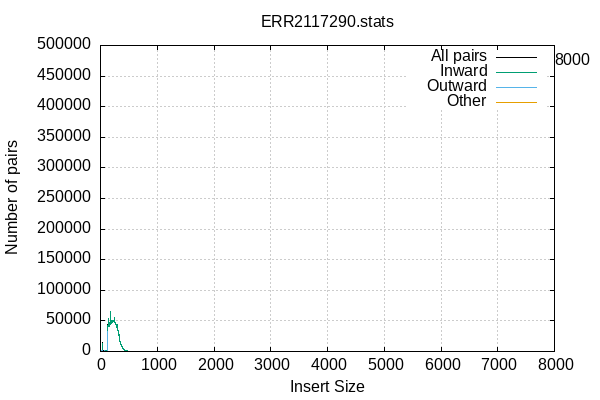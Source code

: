 
            set terminal png size 600,400 truecolor
            set output "ERR2117290-insert-size.png"
            set grid xtics ytics y2tics back lc rgb "#cccccc"
            set rmargin 5
            set label sprintf("%d",8000) at 8000+10,473233
            set ylabel  "Number of pairs"
            set xlabel  "Insert Size"
            set title "ERR2117290.stats" noenhanced
            plot \
                '-' with lines lc rgb 'black' title 'All pairs', \
                '-' with lines title 'Inward', \
                '-' with lines title 'Outward', \
                '-' with lines title 'Other'
        0	9
1	0
2	47
3	36
4	30
5	36
6	24
7	19
8	27
9	44
10	56
11	50
12	54
13	37
14	37
15	48
16	27
17	29
18	32
19	2201
20	1689
21	280
22	306
23	646
24	116
25	105
26	737
27	202
28	299
29	14270
30	476
31	88
32	179
33	1911
34	117
35	119
36	187
37	142
38	215
39	245
40	189
41	261
42	233
43	224
44	684
45	293
46	406
47	377
48	342
49	419
50	413
51	472
52	532
53	663
54	511
55	538
56	739
57	647
58	733
59	1338
60	1519
61	795
62	858
63	1000
64	994
65	1113
66	1041
67	1041
68	1149
69	1195
70	1084
71	1181
72	2047
73	1424
74	1591
75	1401
76	1536
77	1542
78	1364
79	1342
80	1432
81	1572
82	1473
83	1486
84	1485
85	1491
86	1545
87	1555
88	1491
89	1525
90	1514
91	1447
92	1593
93	1348
94	1438
95	1415
96	1607
97	1595
98	1520
99	1551
100	1658
101	1644
102	1498
103	1454
104	1519
105	1484
106	1579
107	1447
108	1522
109	1476
110	1479
111	1599
112	1660
113	1488
114	1753
115	2030
116	2829
117	5428
118	24629
119	44113
120	40541
121	41017
122	41317
123	42232
124	40644
125	39627
126	37936
127	39098
128	38666
129	39644
130	39841
131	41332
132	41788
133	44172
134	47013
135	53589
136	46339
137	41985
138	40880
139	44479
140	45991
141	44429
142	45008
143	44284
144	44619
145	43688
146	43380
147	41869
148	44098
149	43869
150	42164
151	42495
152	41899
153	41137
154	41727
155	42697
156	42823
157	45206
158	46003
159	44493
160	47396
161	48082
162	41352
163	40902
164	40626
165	40531
166	41723
167	43041
168	44380
169	44017
170	44034
171	46163
172	45785
173	44407
174	44871
175	45888
176	49582
177	56357
178	56451
179	51921
180	53076
181	64998
182	56830
183	54727
184	49125
185	47996
186	48049
187	47516
188	47439
189	47555
190	48414
191	47206
192	45862
193	45849
194	47132
195	47865
196	47050
197	46545
198	47096
199	49340
200	48853
201	49534
202	49917
203	49257
204	47845
205	48314
206	49541
207	50775
208	49412
209	50243
210	48900
211	48675
212	49116
213	48598
214	49559
215	49237
216	49921
217	49896
218	49243
219	49934
220	49250
221	49724
222	48921
223	49292
224	49633
225	50027
226	49792
227	49516
228	50598
229	50541
230	50699
231	49894
232	49756
233	48750
234	48789
235	48741
236	49540
237	49423
238	50495
239	51786
240	52463
241	53420
242	54876
243	53327
244	51010
245	50021
246	49686
247	50179
248	49802
249	50057
250	50325
251	50190
252	48648
253	47904
254	46856
255	46657
256	47142
257	47660
258	47396
259	45690
260	45744
261	44897
262	44380
263	44433
264	44501
265	44213
266	44585
267	44331
268	44815
269	45800
270	45481
271	44589
272	44406
273	44850
274	43545
275	43107
276	42755
277	43125
278	43239
279	43288
280	42600
281	41303
282	41185
283	41309
284	40546
285	40106
286	38789
287	38777
288	39366
289	39963
290	39821
291	39428
292	38258
293	37653
294	38000
295	39119
296	40437
297	41140
298	43375
299	42846
300	41891
301	39518
302	36882
303	33869
304	33692
305	33507
306	33898
307	34576
308	35001
309	34478
310	32379
311	30927
312	29953
313	29313
314	29506
315	28397
316	28518
317	28070
318	27871
319	28123
320	28058
321	28401
322	27505
323	26249
324	26697
325	27805
326	27724
327	26681
328	24537
329	23048
330	21899
331	20862
332	20314
333	19788
334	19624
335	19198
336	19059
337	19014
338	19025
339	18335
340	17545
341	17598
342	17320
343	16949
344	16354
345	16295
346	15899
347	15223
348	14655
349	14268
350	14183
351	13681
352	13309
353	13213
354	12832
355	12819
356	12559
357	12016
358	11822
359	11677
360	11373
361	10995
362	11151
363	10835
364	10648
365	10431
366	10163
367	9972
368	9632
369	9594
370	9185
371	9011
372	8938
373	8696
374	8568
375	8450
376	8250
377	7909
378	7692
379	7649
380	7498
381	7284
382	7253
383	6930
384	6923
385	6609
386	6511
387	6514
388	6236
389	6213
390	5884
391	5801
392	5634
393	5561
394	5471
395	5285
396	5192
397	5086
398	4996
399	4820
400	4641
401	4746
402	4720
403	4497
404	4253
405	4271
406	4172
407	4205
408	3942
409	3851
410	3821
411	3664
412	3583
413	3511
414	3457
415	3391
416	3300
417	3209
418	3124
419	3028
420	2896
421	2934
422	2813
423	2746
424	2660
425	2578
426	2635
427	2421
428	2386
429	2483
430	2277
431	2159
432	2098
433	2145
434	2176
435	2158
436	2167
437	1968
438	1866
439	1842
440	1857
441	1678
442	1618
443	1702
444	1619
445	1542
446	1564
447	1488
448	1409
449	1427
450	1395
451	1290
452	1332
453	1281
454	1152
455	1212
456	1125
457	1080
458	1096
459	1075
460	1040
461	948
462	944
463	932
464	948
465	854
466	849
467	857
468	844
469	816
470	749
471	805
472	834
473	705
474	721
475	635
476	647
477	673
478	590
479	594
480	592
481	607
482	518
483	495
484	518
485	524
486	502
487	483
488	474
489	479
490	486
491	409
492	419
493	397
494	387
495	367
496	340
497	352
498	353
499	310
500	305
501	326
502	293
503	264
504	302
505	277
506	273
507	273
508	272
509	219
510	229
511	256
512	238
513	218
514	226
515	193
516	180
517	172
518	154
519	166
520	166
521	189
522	155
523	159
524	139
525	149
526	131
527	154
528	118
529	142
530	144
531	126
532	114
533	125
534	110
535	78
536	109
537	96
538	88
539	106
540	103
541	74
542	75
543	90
544	79
545	109
546	82
547	64
548	80
549	74
550	64
551	70
552	65
553	67
554	52
555	51
556	54
557	56
558	66
559	52
560	50
561	43
562	48
563	48
564	38
565	28
566	44
567	37
568	40
569	34
570	39
571	32
572	29
573	30
574	34
575	27
576	33
577	24
578	28
579	31
580	28
581	22
582	17
583	22
584	16
585	28
586	17
587	14
588	21
589	26
590	19
591	15
592	23
593	13
594	15
595	16
596	12
597	11
598	14
599	6
600	13
601	7
602	6
603	10
604	10
605	5
606	6
607	8
608	12
609	18
610	9
611	6
612	11
613	7
614	9
615	6
616	1
617	6
618	9
619	5
620	5
621	7
622	7
623	4
624	9
625	3
626	8
627	8
628	5
629	3
630	6
631	4
632	6
633	5
634	7
635	4
636	1
637	1
638	2
639	1
640	3
641	4
642	2
643	3
644	7
645	2
646	0
647	3
648	5
649	7
650	6
651	2
652	2
653	1
654	4
655	4
656	0
657	2
658	4
659	2
660	2
661	1
662	2
663	3
664	4
665	2
666	4
667	2
668	0
669	1
670	1
671	2
672	1
673	0
674	3
675	1
676	2
677	4
678	1
679	0
680	5
681	2
682	2
683	1
684	4
685	1
686	0
687	1
688	0
689	3
690	1
691	1
692	4
693	0
694	0
695	4
696	0
697	0
698	1
699	1
700	1
701	0
702	1
703	3
704	2
705	3
706	1
707	0
708	1
709	1
710	3
711	0
712	0
713	1
714	0
715	1
716	0
717	1
718	0
719	0
720	0
721	1
722	0
723	1
724	0
725	0
726	4
727	2
728	0
729	0
730	1
731	1
732	2
733	0
734	3
735	1
736	1
737	1
738	0
739	2
740	4
741	0
742	0
743	3
744	0
745	2
746	0
747	0
748	0
749	2
750	0
751	3
752	0
753	2
754	2
755	3
756	2
757	1
758	1
759	1
760	3
761	0
762	3
763	1
764	4
765	0
766	4
767	1
768	0
769	0
770	1
771	1
772	0
773	2
774	0
775	0
776	0
777	1
778	2
779	0
780	0
781	1
782	0
783	0
784	1
785	1
786	1
787	0
788	1
789	0
790	2
791	0
792	0
793	1
794	2
795	2
796	1
797	2
798	0
799	0
800	1
801	1
802	0
803	0
804	0
805	0
806	0
807	2
808	1
809	2
810	0
811	3
812	0
813	0
814	1
815	0
816	0
817	1
818	0
819	0
820	0
821	1
822	1
823	0
824	2
825	1
826	1
827	0
828	0
829	3
830	0
831	0
832	1
833	3
834	0
835	1
836	1
837	2
838	1
839	0
840	0
841	2
842	0
843	1
844	2
845	0
846	2
847	0
848	0
849	0
850	0
851	1
852	1
853	1
854	2
855	0
856	1
857	1
858	0
859	1
860	0
861	0
862	0
863	3
864	0
865	0
866	1
867	2
868	1
869	2
870	0
871	0
872	1
873	1
874	1
875	1
876	0
877	0
878	0
879	1
880	2
881	2
882	0
883	0
884	3
885	0
886	1
887	3
888	2
889	3
890	0
891	2
892	0
893	0
894	0
895	0
896	0
897	0
898	0
899	0
900	1
901	1
902	0
903	3
904	0
905	0
906	1
907	0
908	0
909	0
910	0
911	0
912	0
913	1
914	1
915	0
916	2
917	0
918	0
919	0
920	1
921	0
922	0
923	0
924	1
925	0
926	2
927	0
928	2
929	0
930	0
931	4
932	0
933	1
934	0
935	0
936	3
937	3
938	0
939	1
940	0
941	0
942	0
943	0
944	1
945	1
946	0
947	0
948	0
949	1
950	1
951	1
952	0
953	1
954	0
955	0
956	0
957	1
958	1
959	4
960	0
961	1
962	1
963	0
964	1
965	2
966	1
967	0
968	1
969	0
970	1
971	1
972	0
973	2
974	1
975	0
976	0
977	0
978	0
979	0
980	0
981	3
982	0
983	0
984	1
985	3
986	1
987	1
988	4
989	1
990	1
991	5
992	0
993	3
994	1
995	0
996	0
997	0
998	1
999	2
1000	3
1001	1
1002	2
1003	1
1004	0
1005	0
1006	0
1007	0
1008	4
1009	1
1010	1
1011	1
1012	2
1013	3
1014	1
1015	1
1016	0
1017	0
1018	0
1019	0
1020	0
1021	0
1022	1
1023	0
1024	3
1025	1
1026	1
1027	0
1028	3
1029	1
1030	0
1031	0
1032	1
1033	2
1034	2
1035	0
1036	0
1037	2
1038	0
1039	0
1040	0
1041	1
1042	0
1043	1
1044	1
1045	0
1046	0
1047	3
1048	0
1049	1
1050	1
1051	1
1052	0
1053	2
1054	1
1055	0
1056	1
1057	1
1058	0
1059	1
1060	1
1061	1
1062	2
1063	1
1064	0
1065	2
1066	0
1067	0
1068	2
1069	0
1070	0
1071	1
1072	0
1073	0
1074	0
1075	0
1076	1
1077	1
1078	0
1079	0
1080	0
1081	1
1082	1
1083	0
1084	0
1085	1
1086	0
1087	0
1088	0
1089	0
1090	0
1091	0
1092	1
1093	0
1094	0
1095	1
1096	0
1097	0
1098	1
1099	2
1100	2
1101	0
1102	0
1103	1
1104	2
1105	1
1106	0
1107	3
1108	0
1109	1
1110	0
1111	0
1112	0
1113	2
1114	3
1115	0
1116	2
1117	1
1118	4
1119	1
1120	0
1121	1
1122	0
1123	2
1124	1
1125	0
1126	0
1127	1
1128	2
1129	1
1130	1
1131	0
1132	0
1133	1
1134	1
1135	2
1136	1
1137	0
1138	1
1139	1
1140	2
1141	2
1142	1
1143	0
1144	1
1145	0
1146	1
1147	0
1148	0
1149	0
1150	2
1151	0
1152	0
1153	2
1154	1
1155	0
1156	0
1157	0
1158	0
1159	1
1160	0
1161	0
1162	0
1163	1
1164	2
1165	0
1166	1
1167	0
1168	0
1169	0
1170	1
1171	0
1172	1
1173	1
1174	1
1175	0
1176	0
1177	0
1178	0
1179	0
1180	1
1181	2
1182	0
1183	2
1184	0
1185	0
1186	0
1187	1
1188	2
1189	1
1190	0
1191	0
1192	0
1193	0
1194	0
1195	1
1196	0
1197	1
1198	1
1199	1
1200	0
1201	2
1202	0
1203	2
1204	1
1205	2
1206	1
1207	0
1208	1
1209	0
1210	0
1211	0
1212	0
1213	2
1214	0
1215	1
1216	0
1217	0
1218	0
1219	0
1220	0
1221	1
1222	0
1223	1
1224	0
1225	0
1226	1
1227	0
1228	0
1229	0
1230	0
1231	2
1232	2
1233	1
1234	0
1235	1
1236	3
1237	0
1238	1
1239	0
1240	1
1241	1
1242	0
1243	0
1244	1
1245	1
1246	0
1247	0
1248	0
1249	1
1250	0
1251	0
1252	1
1253	0
1254	0
1255	0
1256	1
1257	1
1258	0
1259	1
1260	0
1261	1
1262	0
1263	1
1264	0
1265	1
1266	1
1267	0
1268	0
1269	1
1270	1
1271	1
1272	0
1273	1
1274	0
1275	0
1276	0
1277	0
1278	1
1279	0
1280	0
1281	0
1282	1
1283	1
1284	1
1285	2
1286	0
1287	0
1288	0
1289	0
1290	0
1291	1
1292	2
1293	0
1294	0
1295	0
1296	1
1297	1
1298	0
1299	0
1300	1
1301	1
1302	1
1303	0
1304	1
1305	2
1306	1
1307	1
1308	0
1309	0
1310	0
1311	0
1312	0
1313	0
1314	0
1315	2
1316	1
1317	1
1318	1
1319	0
1320	0
1321	0
1322	2
1323	0
1324	1
1325	0
1326	1
1327	1
1328	2
1329	2
1330	2
1331	0
1332	3
1333	0
1334	0
1335	1
1336	1
1337	0
1338	0
1339	0
1340	3
1341	0
1342	0
1343	0
1344	0
1345	2
1346	2
1347	0
1348	0
1349	0
1350	0
1351	0
1352	0
1353	1
1354	2
1355	0
1356	0
1357	0
1358	0
1359	0
1360	1
1361	0
1362	5
1363	0
1364	1
1365	1
1366	1
1367	0
1368	0
1369	1
1370	0
1371	1
1372	0
1373	0
1374	0
1375	0
1376	0
1377	0
1378	0
1379	2
1380	0
1381	1
1382	0
1383	0
1384	0
1385	1
1386	0
1387	1
1388	0
1389	1
1390	0
1391	0
1392	0
1393	1
1394	0
1395	0
1396	0
1397	1
1398	2
1399	1
1400	1
1401	0
1402	0
1403	3
1404	1
1405	0
1406	1
1407	0
1408	0
1409	0
1410	1
1411	0
1412	0
1413	3
1414	2
1415	0
1416	1
1417	2
1418	0
1419	0
1420	0
1421	0
1422	0
1423	0
1424	0
1425	0
1426	0
1427	0
1428	0
1429	0
1430	0
1431	0
1432	0
1433	0
1434	0
1435	1
1436	1
1437	1
1438	4
1439	1
1440	0
1441	0
1442	0
1443	0
1444	0
1445	0
1446	0
1447	0
1448	1
1449	0
1450	0
1451	0
1452	1
1453	1
1454	0
1455	0
1456	1
1457	1
1458	0
1459	1
1460	2
1461	0
1462	0
1463	0
1464	0
1465	0
1466	0
1467	1
1468	0
1469	0
1470	0
1471	1
1472	1
1473	0
1474	0
1475	1
1476	0
1477	0
1478	0
1479	1
1480	2
1481	2
1482	3
1483	0
1484	0
1485	0
1486	0
1487	0
1488	0
1489	2
1490	1
1491	2
1492	0
1493	0
1494	1
1495	0
1496	0
1497	0
1498	1
1499	0
1500	2
1501	0
1502	0
1503	0
1504	0
1505	0
1506	1
1507	1
1508	0
1509	0
1510	0
1511	1
1512	0
1513	0
1514	2
1515	2
1516	0
1517	0
1518	0
1519	0
1520	0
1521	1
1522	3
1523	3
1524	0
1525	0
1526	0
1527	1
1528	1
1529	2
1530	0
1531	1
1532	5
1533	0
1534	0
1535	0
1536	0
1537	0
1538	1
1539	0
1540	1
1541	1
1542	1
1543	2
1544	3
1545	0
1546	0
1547	0
1548	0
1549	3
1550	1
1551	0
1552	0
1553	2
1554	1
1555	2
1556	0
1557	1
1558	0
1559	0
1560	0
1561	0
1562	1
1563	2
1564	2
1565	0
1566	0
1567	0
1568	0
1569	0
1570	0
1571	0
1572	0
1573	0
1574	0
1575	2
1576	0
1577	0
1578	4
1579	2
1580	0
1581	3
1582	0
1583	0
1584	1
1585	0
1586	0
1587	1
1588	0
1589	1
1590	0
1591	0
1592	2
1593	1
1594	0
1595	0
1596	0
1597	2
1598	1
1599	0
1600	0
1601	0
1602	0
1603	0
1604	0
1605	0
1606	0
1607	0
1608	0
1609	0
1610	0
1611	1
1612	1
1613	0
1614	1
1615	1
1616	0
1617	0
1618	0
1619	0
1620	0
1621	0
1622	0
1623	1
1624	0
1625	1
1626	0
1627	0
1628	0
1629	6
1630	1
1631	0
1632	0
1633	0
1634	0
1635	0
1636	0
1637	2
1638	0
1639	0
1640	0
1641	1
1642	1
1643	0
1644	0
1645	0
1646	1
1647	1
1648	0
1649	0
1650	4
1651	1
1652	0
1653	0
1654	1
1655	2
1656	1
1657	0
1658	0
1659	1
1660	0
1661	1
1662	0
1663	0
1664	1
1665	1
1666	0
1667	1
1668	1
1669	1
1670	0
1671	1
1672	0
1673	0
1674	0
1675	0
1676	0
1677	0
1678	0
1679	0
1680	1
1681	2
1682	1
1683	1
1684	1
1685	1
1686	1
1687	0
1688	1
1689	0
1690	0
1691	1
1692	1
1693	0
1694	3
1695	1
1696	0
1697	0
1698	1
1699	3
1700	0
1701	0
1702	0
1703	0
1704	1
1705	1
1706	1
1707	0
1708	0
1709	1
1710	0
1711	1
1712	1
1713	0
1714	0
1715	0
1716	0
1717	1
1718	2
1719	0
1720	0
1721	0
1722	0
1723	0
1724	1
1725	0
1726	6
1727	0
1728	0
1729	0
1730	1
1731	0
1732	1
1733	0
1734	0
1735	0
1736	0
1737	1
1738	0
1739	0
1740	0
1741	0
1742	0
1743	1
1744	1
1745	0
1746	2
1747	2
1748	1
1749	0
1750	1
1751	1
1752	1
1753	0
1754	0
1755	0
1756	0
1757	0
1758	0
1759	0
1760	0
1761	1
1762	0
1763	0
1764	0
1765	2
1766	0
1767	1
1768	1
1769	1
1770	0
1771	0
1772	1
1773	1
1774	1
1775	0
1776	1
1777	2
1778	3
1779	0
1780	0
1781	2
1782	1
1783	0
1784	0
1785	1
1786	0
1787	1
1788	0
1789	0
1790	2
1791	2
1792	0
1793	2
1794	1
1795	1
1796	0
1797	0
1798	1
1799	3
1800	1
1801	2
1802	1
1803	0
1804	0
1805	0
1806	0
1807	1
1808	1
1809	0
1810	1
1811	0
1812	0
1813	0
1814	0
1815	1
1816	0
1817	0
1818	0
1819	0
1820	0
1821	0
1822	0
1823	0
1824	1
1825	1
1826	0
1827	0
1828	0
1829	0
1830	0
1831	0
1832	0
1833	0
1834	2
1835	0
1836	0
1837	2
1838	1
1839	2
1840	1
1841	0
1842	2
1843	3
1844	0
1845	0
1846	2
1847	0
1848	0
1849	2
1850	1
1851	2
1852	1
1853	1
1854	1
1855	0
1856	0
1857	0
1858	0
1859	0
1860	0
1861	2
1862	0
1863	0
1864	0
1865	0
1866	1
1867	0
1868	0
1869	0
1870	0
1871	0
1872	1
1873	0
1874	0
1875	0
1876	0
1877	2
1878	0
1879	0
1880	0
1881	0
1882	4
1883	1
1884	1
1885	0
1886	0
1887	0
1888	2
1889	0
1890	2
1891	0
1892	3
1893	2
1894	1
1895	0
1896	0
1897	2
1898	0
1899	0
1900	2
1901	0
1902	1
1903	0
1904	1
1905	1
1906	2
1907	0
1908	0
1909	0
1910	1
1911	0
1912	0
1913	0
1914	1
1915	2
1916	0
1917	1
1918	0
1919	0
1920	1
1921	0
1922	0
1923	0
1924	0
1925	1
1926	0
1927	2
1928	0
1929	0
1930	0
1931	0
1932	0
1933	0
1934	0
1935	0
1936	0
1937	2
1938	0
1939	0
1940	3
1941	0
1942	0
1943	0
1944	2
1945	0
1946	1
1947	1
1948	0
1949	0
1950	0
1951	1
1952	0
1953	2
1954	0
1955	0
1956	0
1957	1
1958	0
1959	0
1960	0
1961	0
1962	0
1963	0
1964	0
1965	2
1966	0
1967	0
1968	0
1969	0
1970	1
1971	1
1972	1
1973	1
1974	0
1975	0
1976	0
1977	0
1978	0
1979	0
1980	0
1981	0
1982	1
1983	0
1984	0
1985	0
1986	0
1987	2
1988	0
1989	0
1990	0
1991	1
1992	0
1993	2
1994	0
1995	0
1996	1
1997	0
1998	1
1999	1
2000	0
2001	1
2002	0
2003	0
2004	0
2005	2
2006	0
2007	0
2008	0
2009	0
2010	1
2011	0
2012	0
2013	0
2014	0
2015	1
2016	0
2017	0
2018	0
2019	1
2020	1
2021	0
2022	0
2023	0
2024	0
2025	0
2026	1
2027	0
2028	0
2029	2
2030	0
2031	0
2032	0
2033	0
2034	1
2035	0
2036	0
2037	0
2038	0
2039	1
2040	0
2041	2
2042	0
2043	0
2044	0
2045	0
2046	0
2047	1
2048	0
2049	0
2050	0
2051	0
2052	1
2053	0
2054	1
2055	1
2056	0
2057	0
2058	1
2059	2
2060	2
2061	1
2062	2
2063	1
2064	0
2065	0
2066	0
2067	1
2068	0
2069	1
2070	0
2071	1
2072	0
2073	0
2074	0
2075	1
2076	0
2077	0
2078	0
2079	0
2080	0
2081	0
2082	0
2083	0
2084	0
2085	3
2086	3
2087	0
2088	0
2089	0
2090	0
2091	0
2092	2
2093	1
2094	0
2095	0
2096	0
2097	1
2098	2
2099	1
2100	0
2101	0
2102	1
2103	1
2104	0
2105	1
2106	0
2107	0
2108	1
2109	0
2110	0
2111	0
2112	0
2113	0
2114	2
2115	1
2116	0
2117	1
2118	0
2119	1
2120	2
2121	1
2122	0
2123	0
2124	0
2125	1
2126	0
2127	1
2128	1
2129	0
2130	0
2131	2
2132	1
2133	1
2134	0
2135	0
2136	0
2137	2
2138	4
2139	0
2140	1
2141	0
2142	1
2143	0
2144	0
2145	2
2146	0
2147	1
2148	0
2149	1
2150	0
2151	0
2152	2
2153	1
2154	1
2155	0
2156	1
2157	1
2158	0
2159	0
2160	0
2161	0
2162	1
2163	1
2164	1
2165	0
2166	0
2167	0
2168	1
2169	1
2170	2
2171	0
2172	0
2173	3
2174	2
2175	0
2176	0
2177	0
2178	1
2179	0
2180	2
2181	0
2182	1
2183	0
2184	0
2185	0
2186	0
2187	2
2188	0
2189	0
2190	0
2191	0
2192	0
2193	0
2194	1
2195	0
2196	0
2197	2
2198	1
2199	0
2200	0
2201	1
2202	3
2203	0
2204	0
2205	0
2206	0
2207	0
2208	0
2209	1
2210	1
2211	2
2212	0
2213	2
2214	2
2215	0
2216	0
2217	0
2218	1
2219	0
2220	0
2221	0
2222	0
2223	0
2224	1
2225	0
2226	0
2227	1
2228	0
2229	1
2230	0
2231	2
2232	1
2233	2
2234	0
2235	1
2236	2
2237	1
2238	0
2239	0
2240	0
2241	1
2242	0
2243	1
2244	1
2245	0
2246	0
2247	1
2248	1
2249	1
2250	0
2251	1
2252	0
2253	1
2254	0
2255	0
2256	0
2257	1
2258	0
2259	0
2260	0
2261	1
2262	1
2263	0
2264	1
2265	0
2266	3
2267	1
2268	0
2269	1
2270	2
2271	0
2272	0
2273	0
2274	1
2275	3
2276	0
2277	0
2278	0
2279	0
2280	1
2281	0
2282	0
2283	0
2284	1
2285	0
2286	0
2287	0
2288	1
2289	0
2290	1
2291	0
2292	0
2293	0
2294	1
2295	0
2296	0
2297	0
2298	0
2299	0
2300	1
2301	2
2302	1
2303	1
2304	1
2305	0
2306	0
2307	0
2308	0
2309	0
2310	1
2311	0
2312	1
2313	0
2314	0
2315	0
2316	0
2317	0
2318	0
2319	0
2320	0
2321	1
2322	0
2323	0
2324	0
2325	0
2326	2
2327	0
2328	1
2329	0
2330	0
2331	0
2332	0
2333	0
2334	0
2335	0
2336	0
2337	1
2338	1
2339	0
2340	0
2341	0
2342	0
2343	0
2344	0
2345	2
2346	1
2347	0
2348	0
2349	0
2350	0
2351	0
2352	1
2353	1
2354	1
2355	0
2356	3
2357	1
2358	2
2359	1
2360	0
2361	0
2362	1
2363	1
2364	1
2365	1
2366	0
2367	0
2368	0
2369	0
2370	1
2371	3
2372	0
2373	0
2374	0
2375	1
2376	0
2377	2
2378	0
2379	0
2380	0
2381	0
2382	0
2383	0
2384	0
2385	1
2386	0
2387	0
2388	1
2389	0
2390	1
2391	0
2392	1
2393	1
2394	0
2395	1
2396	0
2397	0
2398	0
2399	0
2400	0
2401	0
2402	0
2403	0
2404	2
2405	1
2406	0
2407	1
2408	1
2409	0
2410	0
2411	0
2412	0
2413	0
2414	0
2415	1
2416	2
2417	0
2418	0
2419	0
2420	0
2421	0
2422	0
2423	2
2424	2
2425	1
2426	2
2427	0
2428	0
2429	0
2430	0
2431	0
2432	0
2433	0
2434	1
2435	0
2436	0
2437	0
2438	0
2439	0
2440	0
2441	0
2442	0
2443	3
2444	2
2445	1
2446	0
2447	0
2448	0
2449	0
2450	0
2451	0
2452	1
2453	0
2454	0
2455	0
2456	0
2457	1
2458	0
2459	0
2460	0
2461	1
2462	1
2463	0
2464	0
2465	0
2466	0
2467	0
2468	0
2469	1
2470	1
2471	2
2472	0
2473	0
2474	0
2475	1
2476	0
2477	1
2478	0
2479	0
2480	0
2481	0
2482	2
2483	0
2484	1
2485	1
2486	0
2487	0
2488	0
2489	4
2490	0
2491	0
2492	0
2493	0
2494	0
2495	0
2496	1
2497	0
2498	0
2499	0
2500	0
2501	0
2502	1
2503	1
2504	0
2505	1
2506	1
2507	0
2508	0
2509	0
2510	0
2511	0
2512	0
2513	1
2514	0
2515	0
2516	0
2517	1
2518	0
2519	0
2520	1
2521	0
2522	1
2523	0
2524	0
2525	0
2526	0
2527	0
2528	1
2529	0
2530	0
2531	0
2532	1
2533	0
2534	0
2535	1
2536	2
2537	0
2538	0
2539	0
2540	0
2541	0
2542	0
2543	1
2544	0
2545	0
2546	0
2547	0
2548	0
2549	1
2550	2
2551	3
2552	0
2553	0
2554	2
2555	0
2556	1
2557	2
2558	0
2559	0
2560	0
2561	0
2562	0
2563	0
2564	0
2565	0
2566	1
2567	0
2568	1
2569	1
2570	1
2571	0
2572	0
2573	1
2574	2
2575	0
2576	0
2577	0
2578	0
2579	2
2580	0
2581	0
2582	3
2583	0
2584	2
2585	0
2586	0
2587	0
2588	2
2589	1
2590	0
2591	0
2592	1
2593	1
2594	0
2595	1
2596	0
2597	0
2598	0
2599	0
2600	0
2601	1
2602	0
2603	0
2604	0
2605	0
2606	0
2607	0
2608	0
2609	0
2610	0
2611	0
2612	0
2613	0
2614	0
2615	0
2616	0
2617	0
2618	2
2619	1
2620	0
2621	0
2622	1
2623	0
2624	0
2625	2
2626	0
2627	0
2628	0
2629	1
2630	0
2631	0
2632	0
2633	1
2634	0
2635	0
2636	2
2637	0
2638	0
2639	0
2640	0
2641	0
2642	0
2643	0
2644	0
2645	0
2646	0
2647	0
2648	0
2649	0
2650	1
2651	1
2652	0
2653	0
2654	1
2655	0
2656	0
2657	0
2658	1
2659	1
2660	0
2661	0
2662	0
2663	0
2664	0
2665	0
2666	0
2667	1
2668	0
2669	0
2670	1
2671	0
2672	1
2673	0
2674	0
2675	0
2676	0
2677	1
2678	0
2679	0
2680	0
2681	0
2682	0
2683	0
2684	0
2685	0
2686	0
2687	0
2688	0
2689	0
2690	0
2691	2
2692	0
2693	2
2694	0
2695	0
2696	0
2697	0
2698	1
2699	1
2700	0
2701	0
2702	0
2703	0
2704	0
2705	0
2706	0
2707	0
2708	0
2709	0
2710	0
2711	1
2712	0
2713	1
2714	0
2715	0
2716	1
2717	0
2718	0
2719	0
2720	1
2721	2
2722	1
2723	2
2724	0
2725	0
2726	0
2727	2
2728	0
2729	1
2730	0
2731	0
2732	0
2733	0
2734	0
2735	3
2736	0
2737	0
2738	0
2739	2
2740	2
2741	1
2742	0
2743	1
2744	0
2745	1
2746	0
2747	1
2748	0
2749	1
2750	0
2751	1
2752	2
2753	0
2754	1
2755	1
2756	2
2757	0
2758	0
2759	2
2760	0
2761	0
2762	0
2763	0
2764	0
2765	0
2766	0
2767	0
2768	0
2769	0
2770	0
2771	0
2772	0
2773	0
2774	0
2775	1
2776	0
2777	0
2778	0
2779	0
2780	0
2781	0
2782	1
2783	0
2784	0
2785	0
2786	1
2787	0
2788	1
2789	1
2790	1
2791	0
2792	0
2793	0
2794	0
2795	0
2796	0
2797	0
2798	0
2799	0
2800	0
2801	0
2802	1
2803	0
2804	2
2805	0
2806	0
2807	0
2808	1
2809	0
2810	0
2811	0
2812	0
2813	0
2814	0
2815	0
2816	0
2817	0
2818	0
2819	0
2820	0
2821	1
2822	0
2823	0
2824	0
2825	0
2826	2
2827	2
2828	1
2829	0
2830	0
2831	0
2832	0
2833	0
2834	0
2835	0
2836	0
2837	0
2838	0
2839	0
2840	2
2841	0
2842	1
2843	0
2844	0
2845	5
2846	2
2847	1
2848	0
2849	0
2850	1
2851	0
2852	0
2853	0
2854	0
2855	0
2856	0
2857	0
2858	1
2859	0
2860	1
2861	0
2862	0
2863	1
2864	0
2865	1
2866	0
2867	0
2868	1
2869	0
2870	0
2871	0
2872	0
2873	0
2874	0
2875	2
2876	1
2877	0
2878	1
2879	0
2880	0
2881	1
2882	0
2883	0
2884	0
2885	0
2886	1
2887	0
2888	0
2889	0
2890	0
2891	0
2892	0
2893	0
2894	0
2895	2
2896	0
2897	0
2898	0
2899	2
2900	0
2901	3
2902	0
2903	1
2904	0
2905	0
2906	0
2907	0
2908	1
2909	0
2910	0
2911	0
2912	0
2913	0
2914	0
2915	2
2916	0
2917	0
2918	0
2919	2
2920	0
2921	1
2922	0
2923	0
2924	3
2925	0
2926	0
2927	0
2928	0
2929	0
2930	0
2931	1
2932	0
2933	0
2934	0
2935	1
2936	0
2937	0
2938	0
2939	1
2940	2
2941	0
2942	0
2943	1
2944	0
2945	0
2946	2
2947	0
2948	0
2949	0
2950	0
2951	0
2952	1
2953	0
2954	0
2955	0
2956	0
2957	0
2958	0
2959	0
2960	0
2961	1
2962	0
2963	0
2964	0
2965	1
2966	0
2967	0
2968	2
2969	0
2970	1
2971	0
2972	0
2973	0
2974	1
2975	4
2976	0
2977	0
2978	1
2979	3
2980	0
2981	0
2982	1
2983	0
2984	0
2985	1
2986	0
2987	0
2988	2
2989	1
2990	1
2991	0
2992	0
2993	1
2994	0
2995	0
2996	0
2997	0
2998	0
2999	1
3000	0
3001	0
3002	0
3003	2
3004	0
3005	0
3006	1
3007	1
3008	1
3009	2
3010	3
3011	0
3012	0
3013	0
3014	0
3015	0
3016	0
3017	0
3018	1
3019	0
3020	0
3021	0
3022	0
3023	1
3024	0
3025	0
3026	0
3027	1
3028	0
3029	0
3030	0
3031	1
3032	0
3033	0
3034	0
3035	0
3036	1
3037	0
3038	0
3039	0
3040	0
3041	0
3042	0
3043	0
3044	0
3045	1
3046	0
3047	0
3048	2
3049	0
3050	0
3051	0
3052	0
3053	0
3054	2
3055	0
3056	0
3057	0
3058	2
3059	1
3060	0
3061	0
3062	0
3063	0
3064	1
3065	1
3066	2
3067	3
3068	0
3069	0
3070	0
3071	0
3072	0
3073	0
3074	0
3075	1
3076	0
3077	0
3078	0
3079	1
3080	0
3081	2
3082	0
3083	0
3084	2
3085	0
3086	0
3087	0
3088	0
3089	1
3090	0
3091	0
3092	2
3093	0
3094	0
3095	0
3096	0
3097	0
3098	0
3099	0
3100	1
3101	0
3102	0
3103	0
3104	0
3105	0
3106	2
3107	2
3108	0
3109	1
3110	0
3111	1
3112	1
3113	1
3114	2
3115	0
3116	2
3117	0
3118	0
3119	0
3120	0
3121	0
3122	0
3123	0
3124	0
3125	0
3126	1
3127	0
3128	1
3129	1
3130	0
3131	0
3132	0
3133	1
3134	0
3135	0
3136	0
3137	0
3138	1
3139	1
3140	0
3141	1
3142	0
3143	0
3144	1
3145	0
3146	1
3147	0
3148	0
3149	0
3150	2
3151	1
3152	0
3153	1
3154	0
3155	0
3156	2
3157	2
3158	1
3159	0
3160	0
3161	0
3162	1
3163	1
3164	2
3165	2
3166	0
3167	0
3168	2
3169	2
3170	1
3171	1
3172	0
3173	1
3174	0
3175	2
3176	0
3177	3
3178	2
3179	0
3180	0
3181	0
3182	0
3183	0
3184	0
3185	1
3186	0
3187	0
3188	0
3189	0
3190	0
3191	0
3192	0
3193	1
3194	0
3195	1
3196	0
3197	0
3198	0
3199	0
3200	1
3201	0
3202	0
3203	0
3204	1
3205	0
3206	1
3207	0
3208	0
3209	0
3210	1
3211	2
3212	0
3213	1
3214	0
3215	0
3216	2
3217	0
3218	0
3219	2
3220	0
3221	1
3222	0
3223	0
3224	0
3225	1
3226	0
3227	1
3228	1
3229	0
3230	1
3231	2
3232	0
3233	0
3234	1
3235	0
3236	0
3237	0
3238	1
3239	2
3240	0
3241	0
3242	0
3243	0
3244	0
3245	0
3246	0
3247	0
3248	1
3249	0
3250	0
3251	2
3252	0
3253	1
3254	0
3255	0
3256	1
3257	0
3258	0
3259	0
3260	0
3261	1
3262	0
3263	0
3264	0
3265	0
3266	0
3267	1
3268	0
3269	0
3270	0
3271	1
3272	0
3273	0
3274	0
3275	1
3276	0
3277	0
3278	0
3279	0
3280	0
3281	0
3282	0
3283	0
3284	1
3285	0
3286	0
3287	0
3288	0
3289	0
3290	0
3291	0
3292	0
3293	0
3294	1
3295	0
3296	0
3297	0
3298	0
3299	0
3300	0
3301	0
3302	1
3303	0
3304	0
3305	1
3306	0
3307	0
3308	0
3309	0
3310	0
3311	0
3312	2
3313	0
3314	0
3315	0
3316	0
3317	0
3318	0
3319	0
3320	0
3321	0
3322	0
3323	2
3324	0
3325	0
3326	0
3327	0
3328	0
3329	0
3330	0
3331	0
3332	0
3333	1
3334	0
3335	2
3336	1
3337	0
3338	0
3339	1
3340	0
3341	0
3342	0
3343	0
3344	1
3345	0
3346	1
3347	0
3348	2
3349	0
3350	0
3351	1
3352	0
3353	0
3354	0
3355	0
3356	1
3357	0
3358	0
3359	0
3360	4
3361	0
3362	0
3363	1
3364	0
3365	0
3366	0
3367	0
3368	4
3369	0
3370	0
3371	1
3372	1
3373	2
3374	2
3375	2
3376	0
3377	0
3378	0
3379	0
3380	0
3381	0
3382	0
3383	0
3384	1
3385	0
3386	0
3387	0
3388	1
3389	1
3390	0
3391	1
3392	0
3393	2
3394	0
3395	0
3396	0
3397	0
3398	0
3399	0
3400	0
3401	0
3402	2
3403	0
3404	1
3405	0
3406	0
3407	1
3408	0
3409	0
3410	0
3411	0
3412	0
3413	0
3414	2
3415	0
3416	0
3417	0
3418	0
3419	1
3420	0
3421	0
3422	0
3423	0
3424	1
3425	0
3426	0
3427	0
3428	0
3429	0
3430	0
3431	3
3432	1
3433	0
3434	0
3435	1
3436	0
3437	0
3438	1
3439	2
3440	1
3441	0
3442	0
3443	0
3444	0
3445	0
3446	3
3447	0
3448	1
3449	0
3450	0
3451	1
3452	0
3453	1
3454	0
3455	0
3456	0
3457	0
3458	1
3459	0
3460	0
3461	1
3462	0
3463	0
3464	1
3465	0
3466	2
3467	1
3468	1
3469	0
3470	2
3471	0
3472	0
3473	0
3474	0
3475	2
3476	0
3477	0
3478	3
3479	0
3480	0
3481	0
3482	1
3483	0
3484	0
3485	0
3486	0
3487	0
3488	0
3489	2
3490	0
3491	0
3492	1
3493	1
3494	0
3495	0
3496	1
3497	0
3498	0
3499	0
3500	0
3501	0
3502	0
3503	1
3504	0
3505	0
3506	0
3507	0
3508	0
3509	1
3510	2
3511	1
3512	0
3513	1
3514	0
3515	1
3516	0
3517	0
3518	0
3519	0
3520	2
3521	1
3522	1
3523	1
3524	1
3525	0
3526	0
3527	1
3528	1
3529	0
3530	2
3531	0
3532	0
3533	0
3534	0
3535	2
3536	1
3537	0
3538	1
3539	0
3540	1
3541	0
3542	0
3543	0
3544	0
3545	2
3546	0
3547	0
3548	0
3549	0
3550	2
3551	0
3552	0
3553	0
3554	0
3555	0
3556	0
3557	0
3558	0
3559	1
3560	0
3561	0
3562	0
3563	2
3564	1
3565	0
3566	1
3567	1
3568	0
3569	0
3570	0
3571	0
3572	0
3573	0
3574	0
3575	0
3576	1
3577	1
3578	0
3579	0
3580	0
3581	0
3582	1
3583	0
3584	0
3585	0
3586	0
3587	0
3588	0
3589	0
3590	0
3591	0
3592	0
3593	0
3594	0
3595	2
3596	0
3597	0
3598	0
3599	0
3600	0
3601	2
3602	0
3603	0
3604	0
3605	0
3606	0
3607	2
3608	1
3609	1
3610	0
3611	0
3612	0
3613	0
3614	0
3615	0
3616	1
3617	4
3618	1
3619	0
3620	1
3621	1
3622	0
3623	0
3624	0
3625	0
3626	0
3627	0
3628	1
3629	1
3630	0
3631	0
3632	0
3633	0
3634	0
3635	0
3636	0
3637	0
3638	4
3639	1
3640	0
3641	0
3642	0
3643	1
3644	0
3645	1
3646	1
3647	0
3648	0
3649	2
3650	0
3651	0
3652	0
3653	1
3654	0
3655	0
3656	0
3657	0
3658	0
3659	0
3660	0
3661	0
3662	0
3663	1
3664	0
3665	1
3666	0
3667	0
3668	0
3669	1
3670	1
3671	0
3672	1
3673	0
3674	0
3675	1
3676	0
3677	0
3678	0
3679	1
3680	0
3681	0
3682	0
3683	0
3684	0
3685	1
3686	0
3687	1
3688	0
3689	0
3690	0
3691	1
3692	2
3693	0
3694	0
3695	0
3696	0
3697	0
3698	0
3699	0
3700	1
3701	1
3702	1
3703	0
3704	1
3705	0
3706	0
3707	1
3708	1
3709	0
3710	0
3711	0
3712	1
3713	0
3714	1
3715	0
3716	0
3717	1
3718	1
3719	0
3720	0
3721	0
3722	0
3723	0
3724	0
3725	0
3726	0
3727	0
3728	0
3729	0
3730	0
3731	0
3732	0
3733	0
3734	0
3735	0
3736	0
3737	0
3738	1
3739	0
3740	0
3741	1
3742	0
3743	0
3744	0
3745	0
3746	2
3747	0
3748	0
3749	0
3750	1
3751	0
3752	0
3753	0
3754	1
3755	1
3756	1
3757	0
3758	0
3759	0
3760	1
3761	1
3762	0
3763	0
3764	0
3765	3
3766	0
3767	2
3768	0
3769	1
3770	0
3771	0
3772	0
3773	1
3774	0
3775	2
3776	0
3777	0
3778	0
3779	0
3780	0
3781	0
3782	2
3783	1
3784	0
3785	1
3786	1
3787	0
3788	0
3789	0
3790	0
3791	0
3792	0
3793	1
3794	0
3795	0
3796	1
3797	1
3798	0
3799	0
3800	1
3801	1
3802	0
3803	0
3804	0
3805	0
3806	2
3807	1
3808	0
3809	1
3810	0
3811	0
3812	0
3813	1
3814	0
3815	1
3816	0
3817	0
3818	2
3819	0
3820	0
3821	0
3822	0
3823	0
3824	4
3825	0
3826	0
3827	0
3828	0
3829	0
3830	2
3831	0
3832	0
3833	0
3834	1
3835	0
3836	1
3837	1
3838	0
3839	1
3840	0
3841	0
3842	1
3843	2
3844	0
3845	0
3846	1
3847	0
3848	0
3849	3
3850	0
3851	0
3852	0
3853	0
3854	1
3855	0
3856	0
3857	0
3858	0
3859	1
3860	1
3861	0
3862	0
3863	1
3864	0
3865	2
3866	0
3867	0
3868	1
3869	1
3870	1
3871	0
3872	1
3873	0
3874	1
3875	0
3876	0
3877	1
3878	0
3879	1
3880	0
3881	0
3882	0
3883	0
3884	0
3885	0
3886	1
3887	0
3888	3
3889	0
3890	0
3891	0
3892	3
3893	0
3894	0
3895	0
3896	1
3897	1
3898	1
3899	0
3900	0
3901	0
3902	0
3903	0
3904	0
3905	0
3906	0
3907	0
3908	0
3909	0
3910	0
3911	0
3912	1
3913	0
3914	0
3915	0
3916	0
3917	0
3918	0
3919	0
3920	0
3921	0
3922	0
3923	0
3924	0
3925	0
3926	0
3927	0
3928	0
3929	2
3930	0
3931	0
3932	0
3933	0
3934	0
3935	1
3936	0
3937	0
3938	1
3939	1
3940	0
3941	1
3942	1
3943	0
3944	1
3945	0
3946	1
3947	3
3948	5
3949	0
3950	2
3951	4
3952	1
3953	7
3954	2
3955	2
3956	4
3957	2
3958	2
3959	2
3960	0
3961	0
3962	0
3963	0
3964	0
3965	4
3966	0
3967	0
3968	0
3969	2
3970	0
3971	0
3972	0
3973	0
3974	2
3975	2
3976	2
3977	1
3978	0
3979	1
3980	3
3981	2
3982	1
3983	0
3984	0
3985	0
3986	1
3987	0
3988	0
3989	2
3990	1
3991	3
3992	0
3993	0
3994	1
3995	1
3996	1
3997	3
3998	9
3999	4
4000	7
4001	4
4002	5
4003	4
4004	2
4005	8
4006	23
4007	11
4008	14
4009	3
4010	1
4011	7
4012	6
4013	5
4014	2
4015	1
4016	1
4017	2
4018	3
4019	1
4020	0
4021	1
4022	2
4023	3
4024	2
4025	1
4026	1
4027	1
4028	2
4029	0
4030	2
4031	0
4032	5
4033	1
4034	2
4035	4
4036	0
4037	0
4038	1
4039	2
4040	2
4041	5
4042	1
4043	0
4044	1
4045	0
4046	1
4047	4
4048	3
4049	2
4050	5
4051	1
4052	1
4053	2
4054	2
4055	1
4056	3
4057	3
4058	3
4059	4
4060	4
4061	0
4062	1
4063	2
4064	3
4065	3
4066	2
4067	5
4068	3
4069	6
4070	4
4071	6
4072	5
4073	5
4074	5
4075	6
4076	4
4077	2
4078	3
4079	0
4080	1
4081	3
4082	1
4083	1
4084	3
4085	2
4086	0
4087	3
4088	0
4089	1
4090	0
4091	0
4092	0
4093	0
4094	0
4095	0
4096	1
4097	0
4098	6
4099	1
4100	2
4101	5
4102	2
4103	8
4104	6
4105	6
4106	9
4107	8
4108	19
4109	0
4110	5
4111	0
4112	0
4113	0
4114	1
4115	6
4116	3
4117	1
4118	1
4119	1
4120	4
4121	0
4122	3
4123	2
4124	9
4125	1
4126	4
4127	2
4128	4
4129	2
4130	4
4131	6
4132	1
4133	1
4134	3
4135	0
4136	1
4137	2
4138	1
4139	0
4140	1
4141	0
4142	0
4143	0
4144	1
4145	0
4146	0
4147	0
4148	5
4149	0
4150	1
4151	2
4152	2
4153	2
4154	3
4155	2
4156	1
4157	0
4158	3
4159	1
4160	1
4161	2
4162	3
4163	4
4164	5
4165	5
4166	1
4167	0
4168	3
4169	0
4170	5
4171	1
4172	3
4173	3
4174	3
4175	14
4176	8
4177	3
4178	13
4179	2
4180	2
4181	1
4182	4
4183	4
4184	0
4185	2
4186	2
4187	2
4188	2
4189	0
4190	1
4191	1
4192	2
4193	0
4194	3
4195	2
4196	0
4197	0
4198	0
4199	1
4200	1
4201	2
4202	2
4203	1
4204	1
4205	2
4206	3
4207	1
4208	4
4209	6
4210	1
4211	1
4212	0
4213	1
4214	1
4215	1
4216	0
4217	0
4218	0
4219	1
4220	1
4221	3
4222	1
4223	1
4224	0
4225	1
4226	0
4227	3
4228	0
4229	0
4230	0
4231	2
4232	0
4233	0
4234	1
4235	1
4236	0
4237	2
4238	4
4239	0
4240	1
4241	1
4242	1
4243	3
4244	0
4245	1
4246	0
4247	0
4248	1
4249	3
4250	1
4251	0
4252	1
4253	0
4254	2
4255	2
4256	0
4257	0
4258	1
4259	3
4260	2
4261	0
4262	0
4263	0
4264	1
4265	2
4266	1
4267	0
4268	0
4269	0
4270	1
4271	0
4272	1
4273	1
4274	1
4275	0
4276	1
4277	0
4278	0
4279	0
4280	1
4281	0
4282	1
4283	0
4284	0
4285	2
4286	0
4287	2
4288	1
4289	0
4290	3
4291	0
4292	2
4293	3
4294	1
4295	1
4296	2
4297	1
4298	1
4299	9
4300	3
4301	0
4302	1
4303	1
4304	1
4305	0
4306	2
4307	3
4308	2
4309	0
4310	2
4311	1
4312	0
4313	2
4314	1
4315	3
4316	1
4317	1
4318	0
4319	0
4320	0
4321	6
4322	3
4323	2
4324	2
4325	1
4326	3
4327	1
4328	0
4329	3
4330	0
4331	3
4332	1
4333	0
4334	0
4335	0
4336	1
4337	1
4338	0
4339	1
4340	1
4341	0
4342	0
4343	1
4344	1
4345	0
4346	1
4347	2
4348	0
4349	2
4350	0
4351	4
4352	0
4353	2
4354	2
4355	1
4356	0
4357	2
4358	0
4359	1
4360	2
4361	2
4362	1
4363	0
4364	0
4365	0
4366	1
4367	1
4368	2
4369	2
4370	1
4371	1
4372	1
4373	3
4374	2
4375	0
4376	4
4377	6
4378	5
4379	2
4380	4
4381	0
4382	2
4383	5
4384	1
4385	2
4386	1
4387	4
4388	1
4389	2
4390	0
4391	3
4392	3
4393	2
4394	1
4395	1
4396	2
4397	3
4398	2
4399	4
4400	2
4401	1
4402	4
4403	1
4404	2
4405	3
4406	1
4407	1
4408	2
4409	3
4410	2
4411	1
4412	2
4413	4
4414	2
4415	6
4416	0
4417	1
4418	1
4419	0
4420	1
4421	3
4422	3
4423	0
4424	3
4425	3
4426	2
4427	1
4428	2
4429	2
4430	0
4431	2
4432	0
4433	4
4434	3
4435	1
4436	1
4437	0
4438	1
4439	2
4440	0
4441	3
4442	0
4443	2
4444	0
4445	1
4446	1
4447	1
4448	2
4449	1
4450	2
4451	3
4452	1
4453	4
4454	0
4455	5
4456	5
4457	1
4458	0
4459	7
4460	3
4461	2
4462	1
4463	4
4464	0
4465	2
4466	0
4467	3
4468	3
4469	3
4470	0
4471	3
4472	2
4473	0
4474	3
4475	1
4476	1
4477	1
4478	0
4479	1
4480	3
4481	0
4482	2
4483	5
4484	1
4485	2
4486	4
4487	3
4488	6
4489	3
4490	2
4491	3
4492	6
4493	5
4494	4
4495	2
4496	0
4497	4
4498	4
4499	5
4500	3
4501	5
4502	0
4503	1
4504	1
4505	1
4506	6
4507	4
4508	2
4509	2
4510	3
4511	5
4512	4
4513	2
4514	3
4515	0
4516	6
4517	3
4518	0
4519	0
4520	1
4521	1
4522	1
4523	0
4524	1
4525	1
4526	3
4527	3
4528	0
4529	0
4530	1
4531	1
4532	4
4533	3
4534	2
4535	2
4536	0
4537	0
4538	0
4539	0
4540	0
4541	0
4542	0
4543	0
4544	0
4545	0
4546	0
4547	0
4548	0
4549	0
4550	1
4551	1
4552	0
4553	1
4554	0
4555	0
4556	0
4557	0
4558	0
4559	2
4560	3
4561	2
4562	1
4563	1
4564	0
4565	0
4566	2
4567	0
4568	0
4569	0
4570	0
4571	0
4572	1
4573	0
4574	0
4575	0
4576	0
4577	0
4578	1
4579	0
4580	2
4581	0
4582	1
4583	1
4584	0
4585	1
4586	0
4587	2
4588	1
4589	1
4590	1
4591	0
4592	0
4593	0
4594	0
4595	1
4596	0
4597	1
4598	0
4599	1
4600	2
4601	0
4602	0
4603	0
4604	0
4605	0
4606	1
4607	1
4608	0
4609	0
4610	0
4611	2
4612	0
4613	0
4614	3
4615	0
4616	0
4617	0
4618	0
4619	0
4620	0
4621	0
4622	0
4623	0
4624	0
4625	0
4626	3
4627	1
4628	0
4629	0
4630	0
4631	0
4632	0
4633	0
4634	0
4635	1
4636	0
4637	0
4638	1
4639	0
4640	0
4641	0
4642	1
4643	0
4644	0
4645	0
4646	0
4647	0
4648	0
4649	2
4650	0
4651	0
4652	0
4653	0
4654	1
4655	0
4656	3
4657	1
4658	0
4659	2
4660	1
4661	1
4662	0
4663	1
4664	1
4665	0
4666	0
4667	0
4668	0
4669	0
4670	0
4671	0
4672	0
4673	0
4674	1
4675	0
4676	0
4677	1
4678	0
4679	0
4680	0
4681	0
4682	0
4683	0
4684	1
4685	0
4686	0
4687	1
4688	0
4689	0
4690	1
4691	1
4692	0
4693	0
4694	0
4695	0
4696	0
4697	0
4698	0
4699	0
4700	2
4701	0
4702	0
4703	0
4704	0
4705	0
4706	0
4707	1
4708	0
4709	1
4710	1
4711	1
4712	0
4713	0
4714	0
4715	0
4716	0
4717	0
4718	0
4719	0
4720	0
4721	1
4722	2
4723	0
4724	1
4725	0
4726	0
4727	1
4728	1
4729	0
4730	0
4731	3
4732	0
4733	0
4734	0
4735	0
4736	0
4737	0
4738	0
4739	0
4740	1
4741	0
4742	0
4743	0
4744	1
4745	0
4746	0
4747	1
4748	1
4749	0
4750	0
4751	0
4752	0
4753	1
4754	0
4755	0
4756	3
4757	1
4758	0
4759	0
4760	1
4761	1
4762	2
4763	0
4764	0
4765	0
4766	0
4767	0
4768	2
4769	0
4770	0
4771	2
4772	0
4773	1
4774	2
4775	0
4776	0
4777	0
4778	0
4779	0
4780	0
4781	0
4782	0
4783	0
4784	0
4785	0
4786	0
4787	0
4788	1
4789	1
4790	2
4791	0
4792	0
4793	0
4794	1
4795	0
4796	0
4797	0
4798	1
4799	1
4800	1
4801	0
4802	0
4803	2
4804	0
4805	0
4806	0
4807	0
4808	0
4809	1
4810	2
4811	0
4812	0
4813	0
4814	0
4815	1
4816	1
4817	0
4818	1
4819	0
4820	0
4821	0
4822	2
4823	0
4824	1
4825	0
4826	0
4827	0
4828	0
4829	0
4830	0
4831	0
4832	0
4833	0
4834	1
4835	2
4836	2
4837	0
4838	1
4839	0
4840	0
4841	0
4842	0
4843	0
4844	1
4845	0
4846	1
4847	0
4848	0
4849	1
4850	0
4851	0
4852	0
4853	0
4854	1
4855	0
4856	0
4857	0
4858	0
4859	0
4860	0
4861	0
4862	0
4863	0
4864	1
4865	1
4866	0
4867	0
4868	0
4869	0
4870	1
4871	0
4872	0
4873	0
4874	0
4875	2
4876	0
4877	0
4878	0
4879	0
4880	0
4881	0
4882	3
4883	0
4884	0
4885	0
4886	0
4887	0
4888	0
4889	0
4890	0
4891	0
4892	0
4893	0
4894	0
4895	0
4896	0
4897	0
4898	0
4899	0
4900	0
4901	0
4902	0
4903	0
4904	0
4905	0
4906	0
4907	0
4908	0
4909	0
4910	0
4911	1
4912	1
4913	0
4914	0
4915	0
4916	0
4917	1
4918	0
4919	0
4920	1
4921	2
4922	0
4923	0
4924	0
4925	0
4926	2
4927	0
4928	0
4929	0
4930	2
4931	0
4932	0
4933	0
4934	0
4935	2
4936	0
4937	0
4938	0
4939	0
4940	0
4941	0
4942	0
4943	0
4944	0
4945	0
4946	0
4947	0
4948	0
4949	0
4950	0
4951	1
4952	0
4953	0
4954	0
4955	1
4956	0
4957	0
4958	4
4959	1
4960	0
4961	0
4962	0
4963	0
4964	0
4965	1
4966	0
4967	0
4968	0
4969	0
4970	0
4971	2
4972	0
4973	0
4974	0
4975	0
4976	0
4977	0
4978	0
4979	0
4980	0
4981	0
4982	3
4983	3
4984	3
4985	3
4986	0
4987	2
4988	0
4989	0
4990	0
4991	0
4992	0
4993	0
4994	0
4995	0
4996	0
4997	1
4998	0
4999	0
5000	0
5001	0
5002	0
5003	0
5004	1
5005	1
5006	0
5007	0
5008	3
5009	0
5010	0
5011	0
5012	0
5013	1
5014	1
5015	0
5016	0
5017	0
5018	0
5019	1
5020	1
5021	0
5022	1
5023	0
5024	0
5025	0
5026	0
5027	0
5028	1
5029	0
5030	0
5031	0
5032	0
5033	0
5034	0
5035	0
5036	0
5037	0
5038	0
5039	0
5040	0
5041	0
5042	0
5043	1
5044	1
5045	0
5046	1
5047	0
5048	0
5049	0
5050	1
5051	0
5052	0
5053	0
5054	0
5055	0
5056	0
5057	1
5058	1
5059	0
5060	0
5061	0
5062	0
5063	0
5064	1
5065	1
5066	0
5067	0
5068	0
5069	0
5070	0
5071	2
5072	1
5073	0
5074	0
5075	0
5076	0
5077	1
5078	1
5079	1
5080	0
5081	0
5082	0
5083	0
5084	0
5085	0
5086	0
5087	1
5088	0
5089	0
5090	0
5091	0
5092	0
5093	0
5094	1
5095	0
5096	0
5097	0
5098	0
5099	0
5100	1
5101	0
5102	0
5103	0
5104	0
5105	0
5106	0
5107	0
5108	2
5109	0
5110	0
5111	0
5112	0
5113	1
5114	0
5115	0
5116	0
5117	2
5118	0
5119	1
5120	0
5121	0
5122	0
5123	0
5124	0
5125	0
5126	1
5127	0
5128	0
5129	0
5130	0
5131	0
5132	1
5133	0
5134	0
5135	0
5136	0
5137	0
5138	0
5139	0
5140	0
5141	1
5142	0
5143	0
5144	0
5145	0
5146	1
5147	0
5148	0
5149	0
5150	0
5151	0
5152	0
5153	0
5154	0
5155	0
5156	0
5157	1
5158	0
5159	0
5160	0
5161	0
5162	0
5163	1
5164	2
5165	0
5166	0
5167	0
5168	1
5169	0
5170	0
5171	0
5172	0
5173	0
5174	2
5175	0
5176	1
5177	0
5178	1
5179	0
5180	1
5181	1
5182	0
5183	0
5184	0
5185	1
5186	0
5187	0
5188	0
5189	0
5190	0
5191	0
5192	0
5193	0
5194	0
5195	0
5196	0
5197	0
5198	1
5199	0
5200	2
5201	3
5202	0
5203	0
5204	0
5205	0
5206	1
5207	0
5208	0
5209	0
5210	0
5211	0
5212	0
5213	1
5214	0
5215	0
5216	0
5217	0
5218	0
5219	1
5220	0
5221	0
5222	1
5223	0
5224	0
5225	0
5226	0
5227	0
5228	1
5229	0
5230	0
5231	0
5232	0
5233	0
5234	0
5235	0
5236	1
5237	0
5238	0
5239	0
5240	0
5241	0
5242	0
5243	0
5244	0
5245	0
5246	0
5247	0
5248	0
5249	0
5250	0
5251	0
5252	0
5253	0
5254	1
5255	1
5256	0
5257	1
5258	1
5259	0
5260	0
5261	0
5262	0
5263	1
5264	0
5265	0
5266	2
5267	0
5268	0
5269	1
5270	0
5271	0
5272	1
5273	1
5274	3
5275	1
5276	1
5277	0
5278	1
5279	0
5280	0
5281	0
5282	0
5283	0
5284	1
5285	1
5286	0
5287	0
5288	0
5289	0
5290	1
5291	1
5292	0
5293	0
5294	0
5295	1
5296	0
5297	0
5298	0
5299	0
5300	0
5301	0
5302	0
5303	0
5304	0
5305	0
5306	0
5307	0
5308	0
5309	0
5310	1
5311	1
5312	0
5313	1
5314	1
5315	0
5316	3
5317	0
5318	1
5319	2
5320	0
5321	2
5322	1
5323	0
5324	0
5325	0
5326	2
5327	0
5328	0
5329	0
5330	1
5331	0
5332	0
5333	0
5334	0
5335	1
5336	0
5337	0
5338	1
5339	0
5340	0
5341	1
5342	0
5343	0
5344	0
5345	0
5346	0
5347	0
5348	1
5349	0
5350	0
5351	0
5352	0
5353	2
5354	0
5355	2
5356	0
5357	0
5358	1
5359	0
5360	0
5361	0
5362	0
5363	0
5364	1
5365	0
5366	1
5367	1
5368	0
5369	0
5370	1
5371	1
5372	1
5373	0
5374	0
5375	1
5376	0
5377	0
5378	0
5379	0
5380	0
5381	1
5382	0
5383	1
5384	0
5385	0
5386	2
5387	1
5388	1
5389	1
5390	1
5391	0
5392	0
5393	0
5394	0
5395	1
5396	0
5397	0
5398	0
5399	0
5400	0
5401	0
5402	1
5403	0
5404	0
5405	0
5406	0
5407	1
5408	2
5409	0
5410	0
5411	0
5412	0
5413	0
5414	0
5415	0
5416	0
5417	0
5418	1
5419	0
5420	0
5421	0
5422	0
5423	0
5424	0
5425	0
5426	1
5427	0
5428	0
5429	0
5430	0
5431	2
5432	0
5433	0
5434	1
5435	0
5436	0
5437	0
5438	0
5439	0
5440	0
5441	0
5442	0
5443	0
5444	1
5445	2
5446	3
5447	0
5448	0
5449	0
5450	0
5451	0
5452	0
5453	0
5454	1
5455	0
5456	3
5457	0
5458	0
5459	0
5460	0
5461	2
5462	1
5463	0
5464	0
5465	0
5466	1
5467	0
5468	2
5469	0
5470	0
5471	0
5472	0
5473	0
5474	0
5475	0
5476	0
5477	0
5478	0
5479	0
5480	0
5481	0
5482	1
5483	0
5484	0
5485	0
5486	1
5487	1
5488	0
5489	0
5490	1
5491	0
5492	0
5493	0
5494	0
5495	0
5496	0
5497	0
5498	3
5499	0
5500	0
5501	0
5502	0
5503	0
5504	0
5505	0
5506	0
5507	0
5508	1
5509	3
5510	0
5511	0
5512	0
5513	0
5514	0
5515	1
5516	0
5517	1
5518	1
5519	0
5520	0
5521	2
5522	0
5523	1
5524	2
5525	0
5526	1
5527	0
5528	0
5529	0
5530	0
5531	1
5532	0
5533	0
5534	1
5535	0
5536	0
5537	0
5538	0
5539	0
5540	0
5541	0
5542	0
5543	1
5544	3
5545	0
5546	0
5547	0
5548	0
5549	0
5550	0
5551	2
5552	0
5553	0
5554	0
5555	1
5556	1
5557	1
5558	0
5559	1
5560	0
5561	0
5562	1
5563	0
5564	0
5565	0
5566	0
5567	1
5568	0
5569	0
5570	0
5571	0
5572	0
5573	2
5574	0
5575	2
5576	0
5577	0
5578	1
5579	2
5580	1
5581	0
5582	1
5583	1
5584	0
5585	1
5586	0
5587	0
5588	0
5589	0
5590	3
5591	1
5592	0
5593	0
5594	0
5595	0
5596	1
5597	0
5598	0
5599	0
5600	0
5601	0
5602	0
5603	1
5604	0
5605	1
5606	1
5607	0
5608	0
5609	0
5610	0
5611	0
5612	0
5613	0
5614	0
5615	0
5616	0
5617	0
5618	0
5619	0
5620	1
5621	0
5622	0
5623	0
5624	1
5625	0
5626	0
5627	0
5628	0
5629	0
5630	0
5631	1
5632	0
5633	0
5634	0
5635	0
5636	1
5637	0
5638	0
5639	1
5640	1
5641	1
5642	1
5643	0
5644	1
5645	0
5646	1
5647	0
5648	0
5649	0
5650	1
5651	0
5652	2
5653	0
5654	0
5655	0
5656	0
5657	0
5658	0
5659	0
5660	0
5661	0
5662	0
5663	0
5664	0
5665	0
5666	1
5667	1
5668	0
5669	0
5670	0
5671	0
5672	0
5673	1
5674	1
5675	0
5676	0
5677	0
5678	0
5679	0
5680	0
5681	0
5682	0
5683	0
5684	1
5685	0
5686	1
5687	0
5688	0
5689	0
5690	0
5691	0
5692	0
5693	0
5694	0
5695	0
5696	4
5697	0
5698	0
5699	0
5700	0
5701	1
5702	0
5703	0
5704	0
5705	0
5706	0
5707	1
5708	0
5709	0
5710	0
5711	0
5712	0
5713	1
5714	3
5715	1
5716	0
5717	0
5718	1
5719	0
5720	0
5721	0
5722	0
5723	1
5724	4
5725	0
5726	0
5727	0
5728	2
5729	0
5730	1
5731	0
5732	1
5733	0
5734	1
5735	0
5736	0
5737	0
5738	0
5739	1
5740	0
5741	0
5742	0
5743	0
5744	0
5745	1
5746	0
5747	1
5748	0
5749	0
5750	0
5751	0
5752	3
5753	0
5754	0
5755	0
5756	0
5757	2
5758	0
5759	0
5760	0
5761	0
5762	0
5763	1
5764	0
5765	0
5766	0
5767	0
5768	0
5769	0
5770	0
5771	0
5772	1
5773	3
5774	0
5775	0
5776	1
5777	0
5778	1
5779	0
5780	0
5781	1
5782	3
5783	0
5784	1
5785	1
5786	0
5787	0
5788	0
5789	0
5790	0
5791	0
5792	0
5793	0
5794	0
5795	0
5796	0
5797	0
5798	0
5799	0
5800	0
5801	1
5802	1
5803	0
5804	0
5805	0
5806	0
5807	0
5808	0
5809	0
5810	0
5811	0
5812	1
5813	0
5814	0
5815	0
5816	0
5817	1
5818	0
5819	0
5820	1
5821	1
5822	0
5823	0
5824	0
5825	0
5826	0
5827	0
5828	0
5829	1
5830	1
5831	0
5832	0
5833	0
5834	0
5835	0
5836	0
5837	0
5838	0
5839	0
5840	2
5841	1
5842	0
5843	0
5844	0
5845	0
5846	0
5847	0
5848	0
5849	0
5850	0
5851	0
5852	0
5853	0
5854	0
5855	0
5856	0
5857	0
5858	0
5859	0
5860	0
5861	0
5862	0
5863	0
5864	0
5865	0
5866	0
5867	0
5868	0
5869	0
5870	0
5871	0
5872	0
5873	0
5874	2
5875	0
5876	0
5877	1
5878	2
5879	0
5880	0
5881	1
5882	0
5883	0
5884	3
5885	2
5886	0
5887	1
5888	0
5889	0
5890	0
5891	0
5892	1
5893	2
5894	0
5895	0
5896	0
5897	1
5898	0
5899	0
5900	0
5901	0
5902	0
5903	0
5904	0
5905	0
5906	0
5907	0
5908	0
5909	0
5910	1
5911	0
5912	1
5913	0
5914	0
5915	1
5916	0
5917	0
5918	1
5919	1
5920	2
5921	1
5922	1
5923	0
5924	0
5925	0
5926	0
5927	0
5928	0
5929	2
5930	1
5931	1
5932	0
5933	0
5934	0
5935	0
5936	0
5937	0
5938	0
5939	0
5940	0
5941	0
5942	1
5943	1
5944	0
5945	2
5946	2
5947	0
5948	0
5949	2
5950	1
5951	0
5952	0
5953	0
5954	0
5955	1
5956	2
5957	0
5958	0
5959	0
5960	0
5961	1
5962	0
5963	2
5964	0
5965	0
5966	0
5967	1
5968	0
5969	1
5970	0
5971	1
5972	0
5973	0
5974	0
5975	0
5976	1
5977	0
5978	0
5979	1
5980	0
5981	0
5982	3
5983	0
5984	0
5985	1
5986	0
5987	1
5988	0
5989	0
5990	0
5991	0
5992	0
5993	0
5994	1
5995	0
5996	0
5997	1
5998	0
5999	1
6000	1
6001	6
6002	0
6003	0
6004	0
6005	2
6006	2
6007	1
6008	0
6009	1
6010	0
6011	1
6012	0
6013	0
6014	0
6015	1
6016	1
6017	1
6018	0
6019	0
6020	0
6021	1
6022	0
6023	0
6024	0
6025	0
6026	0
6027	1
6028	2
6029	0
6030	0
6031	0
6032	0
6033	0
6034	0
6035	0
6036	0
6037	0
6038	0
6039	1
6040	1
6041	0
6042	0
6043	0
6044	0
6045	0
6046	0
6047	0
6048	0
6049	0
6050	0
6051	0
6052	1
6053	0
6054	0
6055	1
6056	0
6057	1
6058	0
6059	0
6060	1
6061	0
6062	1
6063	0
6064	0
6065	1
6066	2
6067	0
6068	0
6069	0
6070	1
6071	0
6072	0
6073	0
6074	0
6075	0
6076	1
6077	2
6078	0
6079	0
6080	0
6081	0
6082	0
6083	2
6084	0
6085	1
6086	2
6087	0
6088	0
6089	0
6090	0
6091	1
6092	3
6093	0
6094	1
6095	0
6096	1
6097	1
6098	0
6099	1
6100	1
6101	0
6102	0
6103	0
6104	0
6105	0
6106	1
6107	0
6108	0
6109	1
6110	1
6111	0
6112	1
6113	1
6114	0
6115	0
6116	0
6117	0
6118	0
6119	2
6120	0
6121	0
6122	1
6123	0
6124	0
6125	0
6126	1
6127	1
6128	2
6129	2
6130	0
6131	1
6132	0
6133	0
6134	0
6135	0
6136	0
6137	1
6138	0
6139	0
6140	1
6141	0
6142	1
6143	0
6144	0
6145	0
6146	0
6147	1
6148	1
6149	0
6150	2
6151	1
6152	0
6153	2
6154	0
6155	0
6156	0
6157	3
6158	0
6159	0
6160	0
6161	0
6162	1
6163	0
6164	0
6165	1
6166	1
6167	0
6168	0
6169	0
6170	0
6171	1
6172	0
6173	0
6174	0
6175	0
6176	0
6177	0
6178	0
6179	0
6180	6
6181	0
6182	0
6183	1
6184	1
6185	1
6186	0
6187	0
6188	0
6189	0
6190	0
6191	0
6192	0
6193	0
6194	0
6195	0
6196	1
6197	0
6198	0
6199	0
6200	0
6201	0
6202	0
6203	0
6204	0
6205	0
6206	1
6207	0
6208	0
6209	0
6210	0
6211	1
6212	0
6213	1
6214	0
6215	1
6216	0
6217	0
6218	0
6219	0
6220	0
6221	0
6222	0
6223	0
6224	0
6225	0
6226	0
6227	0
6228	0
6229	0
6230	0
6231	0
6232	0
6233	0
6234	1
6235	0
6236	0
6237	2
6238	0
6239	1
6240	1
6241	0
6242	0
6243	0
6244	0
6245	1
6246	0
6247	2
6248	0
6249	0
6250	0
6251	0
6252	0
6253	0
6254	0
6255	0
6256	0
6257	0
6258	0
6259	0
6260	0
6261	0
6262	1
6263	1
6264	0
6265	0
6266	0
6267	0
6268	0
6269	1
6270	1
6271	0
6272	2
6273	1
6274	1
6275	0
6276	0
6277	0
6278	1
6279	0
6280	0
6281	1
6282	0
6283	1
6284	0
6285	1
6286	0
6287	2
6288	0
6289	0
6290	0
6291	0
6292	1
6293	0
6294	0
6295	0
6296	0
6297	0
6298	0
6299	0
6300	0
6301	0
6302	2
6303	0
6304	1
6305	2
6306	0
6307	0
6308	0
6309	0
6310	0
6311	0
6312	1
6313	0
6314	0
6315	0
6316	0
6317	0
6318	1
6319	0
6320	0
6321	1
6322	0
6323	1
6324	0
6325	0
6326	0
6327	0
6328	0
6329	0
6330	0
6331	0
6332	1
6333	0
6334	0
6335	0
6336	0
6337	1
6338	0
6339	0
6340	0
6341	1
6342	0
6343	0
6344	1
6345	0
6346	1
6347	0
6348	0
6349	0
6350	0
6351	0
6352	0
6353	0
6354	0
6355	1
6356	1
6357	0
6358	0
6359	1
6360	0
6361	2
6362	0
6363	0
6364	0
6365	0
6366	0
6367	0
6368	2
6369	1
6370	1
6371	1
6372	0
6373	1
6374	0
6375	0
6376	0
6377	0
6378	0
6379	0
6380	1
6381	0
6382	1
6383	0
6384	0
6385	0
6386	0
6387	1
6388	1
6389	0
6390	2
6391	0
6392	1
6393	0
6394	0
6395	0
6396	0
6397	3
6398	1
6399	0
6400	0
6401	0
6402	0
6403	0
6404	0
6405	0
6406	0
6407	0
6408	2
6409	1
6410	1
6411	0
6412	0
6413	0
6414	0
6415	0
6416	0
6417	1
6418	0
6419	1
6420	0
6421	1
6422	1
6423	1
6424	0
6425	1
6426	0
6427	0
6428	0
6429	0
6430	1
6431	1
6432	4
6433	1
6434	0
6435	0
6436	1
6437	1
6438	0
6439	0
6440	1
6441	0
6442	0
6443	0
6444	1
6445	2
6446	0
6447	0
6448	0
6449	0
6450	0
6451	0
6452	0
6453	0
6454	0
6455	0
6456	1
6457	1
6458	0
6459	0
6460	0
6461	0
6462	0
6463	0
6464	1
6465	0
6466	0
6467	0
6468	1
6469	0
6470	2
6471	0
6472	0
6473	0
6474	0
6475	0
6476	0
6477	0
6478	0
6479	1
6480	0
6481	0
6482	1
6483	0
6484	0
6485	0
6486	1
6487	0
6488	0
6489	1
6490	1
6491	0
6492	0
6493	0
6494	1
6495	0
6496	1
6497	0
6498	0
6499	0
6500	1
6501	0
6502	1
6503	1
6504	0
6505	1
6506	1
6507	0
6508	0
6509	0
6510	0
6511	0
6512	0
6513	0
6514	0
6515	0
6516	2
6517	1
6518	0
6519	0
6520	0
6521	0
6522	0
6523	0
6524	0
6525	1
6526	0
6527	0
6528	0
6529	0
6530	0
6531	0
6532	1
6533	0
6534	0
6535	1
6536	0
6537	0
6538	0
6539	1
6540	1
6541	0
6542	0
6543	0
6544	0
6545	0
6546	1
6547	0
6548	3
6549	0
6550	0
6551	0
6552	0
6553	0
6554	0
6555	0
6556	0
6557	0
6558	2
6559	0
6560	0
6561	0
6562	0
6563	0
6564	0
6565	0
6566	0
6567	0
6568	0
6569	0
6570	0
6571	1
6572	0
6573	1
6574	0
6575	0
6576	1
6577	0
6578	0
6579	0
6580	0
6581	0
6582	0
6583	0
6584	0
6585	0
6586	1
6587	1
6588	0
6589	0
6590	0
6591	0
6592	0
6593	1
6594	1
6595	1
6596	1
6597	0
6598	0
6599	0
6600	0
6601	1
6602	1
6603	0
6604	0
6605	0
6606	0
6607	0
6608	0
6609	0
6610	0
6611	1
6612	2
6613	1
6614	0
6615	1
6616	0
6617	0
6618	0
6619	0
6620	0
6621	0
6622	1
6623	0
6624	0
6625	0
6626	0
6627	0
6628	0
6629	0
6630	0
6631	0
6632	0
6633	2
6634	0
6635	0
6636	0
6637	1
6638	1
6639	1
6640	0
6641	0
6642	0
6643	0
6644	1
6645	0
6646	0
6647	0
6648	0
6649	2
6650	0
6651	1
6652	0
6653	1
6654	0
6655	0
6656	1
6657	0
6658	1
6659	0
6660	0
6661	0
6662	0
6663	0
6664	0
6665	0
6666	0
6667	0
6668	0
6669	0
6670	0
6671	0
6672	0
6673	1
6674	1
6675	0
6676	0
6677	0
6678	1
6679	0
6680	2
6681	0
6682	0
6683	0
6684	0
6685	0
6686	0
6687	0
6688	3
6689	0
6690	0
6691	0
6692	0
6693	1
6694	1
6695	0
6696	0
6697	1
6698	0
6699	0
6700	0
6701	0
6702	0
6703	0
6704	0
6705	3
6706	2
6707	0
6708	0
6709	0
6710	0
6711	0
6712	0
6713	0
6714	0
6715	0
6716	0
6717	0
6718	0
6719	1
6720	0
6721	0
6722	0
6723	0
6724	1
6725	0
6726	0
6727	1
6728	0
6729	1
6730	1
6731	1
6732	0
6733	0
6734	0
6735	0
6736	0
6737	0
6738	2
6739	0
6740	0
6741	1
6742	0
6743	0
6744	0
6745	0
6746	0
6747	0
6748	0
6749	0
6750	0
6751	0
6752	0
6753	0
6754	0
6755	0
6756	1
6757	0
6758	0
6759	0
6760	0
6761	0
6762	1
6763	0
6764	1
6765	1
6766	0
6767	0
6768	1
6769	0
6770	0
6771	0
6772	1
6773	0
6774	0
6775	0
6776	1
6777	0
6778	1
6779	0
6780	0
6781	1
6782	0
6783	0
6784	0
6785	0
6786	0
6787	0
6788	0
6789	0
6790	0
6791	0
6792	0
6793	0
6794	0
6795	2
6796	0
6797	0
6798	0
6799	0
6800	0
6801	0
6802	0
6803	0
6804	0
6805	0
6806	0
6807	1
6808	2
6809	0
6810	0
6811	0
6812	0
6813	0
6814	0
6815	0
6816	0
6817	0
6818	1
6819	0
6820	0
6821	0
6822	1
6823	0
6824	0
6825	0
6826	0
6827	0
6828	0
6829	0
6830	0
6831	0
6832	0
6833	2
6834	0
6835	0
6836	0
6837	0
6838	0
6839	0
6840	0
6841	0
6842	0
6843	1
6844	0
6845	1
6846	0
6847	0
6848	0
6849	0
6850	0
6851	0
6852	0
6853	0
6854	2
6855	1
6856	0
6857	0
6858	0
6859	1
6860	1
6861	0
6862	0
6863	0
6864	0
6865	1
6866	1
6867	1
6868	1
6869	0
6870	0
6871	0
6872	0
6873	3
6874	0
6875	0
6876	0
6877	0
6878	0
6879	0
6880	1
6881	0
6882	0
6883	0
6884	0
6885	0
6886	0
6887	0
6888	0
6889	0
6890	0
6891	1
6892	0
6893	3
6894	1
6895	1
6896	0
6897	0
6898	0
6899	1
6900	2
6901	1
6902	1
6903	1
6904	0
6905	0
6906	2
6907	0
6908	0
6909	0
6910	0
6911	0
6912	0
6913	1
6914	0
6915	1
6916	3
6917	1
6918	0
6919	0
6920	1
6921	1
6922	3
6923	2
6924	2
6925	0
6926	0
6927	0
6928	0
6929	1
6930	0
6931	1
6932	0
6933	0
6934	0
6935	0
6936	0
6937	2
6938	1
6939	0
6940	0
6941	0
6942	0
6943	0
6944	1
6945	1
6946	0
6947	0
6948	0
6949	1
6950	0
6951	0
6952	0
6953	0
6954	0
6955	0
6956	1
6957	3
6958	0
6959	0
6960	0
6961	0
6962	0
6963	0
6964	1
6965	4
6966	0
6967	0
6968	0
6969	0
6970	0
6971	2
6972	2
6973	0
6974	0
6975	2
6976	0
6977	0
6978	0
6979	0
6980	0
6981	0
6982	0
6983	1
6984	0
6985	0
6986	0
6987	0
6988	0
6989	1
6990	5
6991	0
6992	2
6993	2
6994	0
6995	0
6996	0
6997	1
6998	0
6999	0
7000	0
7001	0
7002	0
7003	0
7004	0
7005	0
7006	1
7007	0
7008	0
7009	0
7010	0
7011	0
7012	0
7013	0
7014	0
7015	0
7016	1
7017	0
7018	0
7019	0
7020	0
7021	0
7022	0
7023	0
7024	0
7025	0
7026	0
7027	0
7028	0
7029	0
7030	2
7031	0
7032	1
7033	0
7034	0
7035	0
7036	0
7037	0
7038	0
7039	0
7040	0
7041	0
7042	0
7043	0
7044	0
7045	1
7046	0
7047	0
7048	2
7049	0
7050	1
7051	0
7052	0
7053	0
7054	0
7055	0
7056	0
7057	0
7058	1
7059	0
7060	0
7061	0
7062	0
7063	2
7064	0
7065	0
7066	0
7067	0
7068	0
7069	1
7070	1
7071	0
7072	0
7073	0
7074	0
7075	0
7076	1
7077	0
7078	2
7079	0
7080	0
7081	1
7082	1
7083	0
7084	0
7085	0
7086	0
7087	0
7088	0
7089	0
7090	0
7091	1
7092	0
7093	1
7094	1
7095	1
7096	0
7097	0
7098	2
7099	0
7100	1
7101	0
7102	1
7103	1
7104	0
7105	0
7106	0
7107	0
7108	1
7109	2
7110	2
7111	0
7112	0
7113	1
7114	0
7115	1
7116	0
7117	0
7118	0
7119	0
7120	0
7121	1
7122	0
7123	0
7124	0
7125	0
7126	0
7127	2
7128	0
7129	0
7130	0
7131	0
7132	0
7133	0
7134	0
7135	0
7136	1
7137	0
7138	1
7139	2
7140	0
7141	1
7142	0
7143	0
7144	0
7145	0
7146	0
7147	0
7148	0
7149	0
7150	0
7151	0
7152	0
7153	0
7154	0
7155	2
7156	1
7157	0
7158	0
7159	1
7160	0
7161	0
7162	0
7163	0
7164	0
7165	1
7166	1
7167	0
7168	0
7169	0
7170	1
7171	0
7172	0
7173	0
7174	0
7175	1
7176	1
7177	1
7178	0
7179	0
7180	0
7181	1
7182	2
7183	0
7184	0
7185	2
7186	1
7187	1
7188	0
7189	0
7190	2
7191	2
7192	0
7193	0
7194	0
7195	0
7196	0
7197	0
7198	1
7199	0
7200	2
7201	0
7202	0
7203	0
7204	1
7205	0
7206	0
7207	0
7208	0
7209	0
7210	0
7211	0
7212	0
7213	1
7214	0
7215	0
7216	1
7217	0
7218	1
7219	1
7220	0
7221	0
7222	0
7223	1
7224	0
7225	0
7226	3
7227	1
7228	2
7229	0
7230	0
7231	2
7232	0
7233	0
7234	1
7235	0
7236	2
7237	0
7238	0
7239	0
7240	1
7241	0
7242	0
7243	0
7244	0
7245	0
7246	0
7247	0
7248	0
7249	0
7250	2
7251	0
7252	0
7253	0
7254	0
7255	0
7256	0
7257	0
7258	1
7259	0
7260	1
7261	0
7262	0
7263	0
7264	0
7265	0
7266	0
7267	0
7268	0
7269	0
7270	0
7271	0
7272	0
7273	0
7274	0
7275	1
7276	2
7277	0
7278	2
7279	0
7280	0
7281	0
7282	1
7283	1
7284	0
7285	0
7286	0
7287	0
7288	1
7289	0
7290	0
7291	0
7292	1
7293	3
7294	3
7295	0
7296	2
7297	0
7298	0
7299	1
7300	0
7301	0
7302	0
7303	0
7304	0
7305	2
7306	0
7307	0
7308	1
7309	0
7310	0
7311	1
7312	0
7313	0
7314	0
7315	0
7316	0
7317	0
7318	0
7319	2
7320	0
7321	3
7322	0
7323	2
7324	0
7325	0
7326	0
7327	0
7328	0
7329	0
7330	0
7331	2
7332	0
7333	0
7334	0
7335	0
7336	0
7337	2
7338	0
7339	0
7340	0
7341	1
7342	0
7343	0
7344	0
7345	0
7346	1
7347	0
7348	0
7349	0
7350	0
7351	0
7352	1
7353	0
7354	0
7355	0
7356	0
7357	0
7358	1
7359	1
7360	0
7361	2
7362	1
7363	0
7364	0
7365	0
7366	0
7367	2
7368	0
7369	1
7370	1
7371	0
7372	0
7373	0
7374	0
7375	0
7376	0
7377	0
7378	0
7379	0
7380	0
7381	1
7382	0
7383	0
7384	0
7385	0
7386	0
7387	0
7388	0
7389	0
7390	0
7391	0
7392	0
7393	1
7394	2
7395	0
7396	2
7397	0
7398	0
7399	0
7400	0
7401	1
7402	0
7403	1
7404	0
7405	0
7406	1
7407	0
7408	1
7409	1
7410	0
7411	2
7412	0
7413	0
7414	0
7415	0
7416	0
7417	0
7418	0
7419	0
7420	0
7421	0
7422	0
7423	0
7424	0
7425	0
7426	1
7427	1
7428	0
7429	1
7430	0
7431	0
7432	0
7433	1
7434	0
7435	1
7436	1
7437	0
7438	0
7439	1
7440	0
7441	1
7442	0
7443	1
7444	0
7445	0
7446	0
7447	0
7448	0
7449	0
7450	0
7451	0
7452	0
7453	0
7454	0
7455	0
7456	3
7457	0
7458	0
7459	0
7460	0
7461	0
7462	1
7463	1
7464	0
7465	0
7466	2
7467	1
7468	0
7469	1
7470	0
7471	0
7472	0
7473	1
7474	0
7475	1
7476	1
7477	0
7478	2
7479	1
7480	0
7481	2
7482	0
7483	0
7484	0
7485	0
7486	0
7487	0
7488	0
7489	0
7490	0
7491	0
7492	0
7493	0
7494	1
7495	0
7496	0
7497	0
7498	0
7499	0
7500	0
7501	1
7502	0
7503	0
7504	0
7505	1
7506	0
7507	3
7508	0
7509	0
7510	2
7511	0
7512	0
7513	2
7514	0
7515	0
7516	1
7517	0
7518	0
7519	1
7520	0
7521	0
7522	0
7523	0
7524	0
7525	0
7526	0
7527	0
7528	0
7529	0
7530	0
7531	0
7532	1
7533	0
7534	0
7535	0
7536	1
7537	0
7538	1
7539	0
7540	0
7541	0
7542	3
7543	1
7544	0
7545	0
7546	0
7547	0
7548	0
7549	0
7550	0
7551	2
7552	0
7553	0
7554	0
7555	0
7556	1
7557	0
7558	2
7559	0
7560	0
7561	2
7562	0
7563	0
7564	0
7565	1
7566	0
7567	0
7568	0
7569	0
7570	0
7571	0
7572	1
7573	0
7574	0
7575	0
7576	0
7577	0
7578	0
7579	0
7580	1
7581	5
7582	1
7583	3
7584	1
7585	1
7586	0
7587	0
7588	1
7589	1
7590	0
7591	0
7592	0
7593	0
7594	1
7595	1
7596	0
7597	0
7598	1
7599	0
7600	1
7601	0
7602	1
7603	0
7604	1
7605	1
7606	0
7607	0
7608	1
7609	0
7610	0
7611	0
7612	0
7613	0
7614	0
7615	0
7616	0
7617	2
7618	0
7619	0
7620	0
7621	0
7622	0
7623	0
7624	0
7625	0
7626	0
7627	1
7628	1
7629	0
7630	0
7631	0
7632	0
7633	1
7634	1
7635	3
7636	0
7637	0
7638	0
7639	0
7640	0
7641	0
7642	0
7643	0
7644	0
7645	0
7646	0
7647	1
7648	1
7649	0
7650	0
7651	0
7652	0
7653	0
7654	0
7655	0
7656	0
7657	0
7658	0
7659	0
7660	0
7661	0
7662	0
7663	1
7664	1
7665	0
7666	0
7667	0
7668	0
7669	1
7670	0
7671	0
7672	0
7673	0
7674	1
7675	0
7676	0
7677	0
7678	0
7679	0
7680	0
7681	0
7682	0
7683	0
7684	1
7685	1
7686	1
7687	0
7688	1
7689	0
7690	0
7691	0
7692	0
7693	0
7694	0
7695	1
7696	0
7697	0
7698	0
7699	0
7700	2
7701	0
7702	0
7703	0
7704	0
7705	0
7706	0
7707	1
7708	1
7709	0
7710	0
7711	2
7712	1
7713	0
7714	0
7715	0
7716	3
7717	0
7718	0
7719	1
7720	0
7721	1
7722	1
7723	1
7724	1
7725	0
7726	1
7727	1
7728	0
7729	1
7730	0
7731	1
7732	0
7733	0
7734	0
7735	0
7736	0
7737	0
7738	0
7739	0
7740	0
7741	0
7742	0
7743	0
7744	0
7745	3
7746	0
7747	0
7748	0
7749	0
7750	0
7751	0
7752	1
7753	3
7754	0
7755	0
7756	0
7757	0
7758	0
7759	0
7760	1
7761	0
7762	0
7763	0
7764	0
7765	0
7766	0
7767	1
7768	0
7769	1
7770	0
7771	0
7772	0
7773	0
7774	0
7775	0
7776	0
7777	0
7778	0
7779	0
7780	0
7781	0
7782	0
7783	0
7784	2
7785	1
7786	1
7787	0
7788	2
7789	0
7790	0
7791	2
7792	1
7793	0
7794	1
7795	0
7796	1
7797	0
7798	0
7799	1
7800	0
7801	0
7802	0
7803	4
7804	3
7805	0
7806	0
7807	0
7808	0
7809	0
7810	0
7811	0
7812	0
7813	0
7814	2
7815	0
7816	0
7817	0
7818	1
7819	1
7820	0
7821	0
7822	0
7823	0
7824	0
7825	1
7826	0
7827	1
7828	0
7829	0
7830	2
7831	1
7832	0
7833	1
7834	0
7835	2
7836	1
7837	0
7838	2
7839	1
7840	1
7841	1
7842	0
7843	1
7844	0
7845	1
7846	1
7847	0
7848	0
7849	0
7850	0
7851	0
7852	0
7853	0
7854	0
7855	0
7856	2
7857	1
7858	0
7859	0
7860	1
7861	1
7862	2
7863	2
7864	0
7865	0
7866	0
7867	1
7868	0
7869	0
7870	0
7871	2
7872	0
7873	0
7874	0
7875	0
7876	0
7877	0
7878	1
7879	0
7880	1
7881	1
7882	0
7883	0
7884	1
7885	0
7886	0
7887	0
7888	2
7889	0
7890	1
7891	0
7892	1
7893	1
7894	0
7895	1
7896	0
7897	0
7898	0
7899	0
7900	0
7901	0
7902	0
7903	0
7904	0
7905	1
7906	0
7907	0
7908	0
7909	2
7910	2
7911	1
7912	0
7913	0
7914	0
7915	0
7916	1
7917	0
7918	0
7919	3
7920	0
7921	1
7922	0
7923	1
7924	0
7925	0
7926	1
7927	0
7928	1
7929	0
7930	0
7931	0
7932	0
7933	0
7934	0
7935	0
7936	0
7937	0
7938	0
7939	0
7940	0
7941	1
7942	0
7943	0
7944	0
7945	0
7946	0
7947	1
7948	2
7949	0
7950	0
7951	0
7952	0
7953	0
7954	0
7955	0
7956	2
7957	0
7958	0
7959	0
7960	1
7961	0
7962	0
7963	0
7964	0
7965	2
7966	0
7967	0
7968	0
7969	3
7970	2
7971	0
7972	1
7973	0
7974	3
7975	0
7976	0
7977	0
7978	0
7979	1
7980	0
7981	0
7982	0
7983	1
7984	0
7985	0
7986	0
7987	3
7988	1
7989	0
7990	0
7991	0
7992	0
7993	0
7994	0
7995	0
7996	0
7997	2
7998	1
7999	0
8000	473233
end
0	0
1	0
2	0
3	0
4	0
5	0
6	0
7	0
8	0
9	0
10	0
11	0
12	0
13	0
14	0
15	0
16	0
17	0
18	0
19	890
20	626
21	151
22	162
23	321
24	50
25	38
26	366
27	87
28	148
29	13542
30	222
31	19
32	99
33	929
34	35
35	52
36	70
37	37
38	57
39	97
40	52
41	142
42	93
43	109
44	312
45	122
46	174
47	145
48	140
49	179
50	180
51	208
52	267
53	346
54	211
55	253
56	390
57	284
58	370
59	731
60	796
61	388
62	420
63	555
64	524
65	614
66	536
67	581
68	603
69	684
70	602
71	676
72	1217
73	852
74	951
75	793
76	951
77	903
78	834
79	812
80	892
81	1023
82	900
83	848
84	863
85	897
86	978
87	966
88	1002
89	1029
90	1024
91	981
92	1079
93	935
94	980
95	942
96	1092
97	1080
98	1001
99	1120
100	1292
101	1291
102	1141
103	1123
104	1147
105	1073
106	1147
107	1149
108	1173
109	1136
110	1163
111	1231
112	1298
113	1145
114	1377
115	1548
116	1628
117	2078
118	4513
119	10875
120	10851
121	11146
122	11765
123	12090
124	11248
125	12490
126	32457
127	39028
128	38657
129	39639
130	39835
131	41323
132	41784
133	44169
134	47011
135	53587
136	46338
137	41983
138	40878
139	44476
140	45988
141	44426
142	45005
143	44282
144	44617
145	43685
146	43380
147	41869
148	44096
149	43867
150	42161
151	42493
152	41896
153	41135
154	41727
155	42697
156	42821
157	45206
158	46002
159	44492
160	47394
161	48079
162	41350
163	40902
164	40622
165	40526
166	41721
167	43040
168	44378
169	44014
170	44033
171	46162
172	45785
173	44405
174	44868
175	45887
176	49580
177	56357
178	56450
179	51920
180	53075
181	64995
182	56829
183	54724
184	49122
185	47996
186	48049
187	47516
188	47438
189	47555
190	48411
191	47202
192	45862
193	45849
194	47132
195	47865
196	47048
197	46544
198	47095
199	49338
200	48853
201	49533
202	49913
203	49256
204	47845
205	48313
206	49541
207	50774
208	49409
209	50243
210	48899
211	48674
212	49116
213	48598
214	49557
215	49235
216	49920
217	49895
218	49243
219	49934
220	49248
221	49724
222	48921
223	49289
224	49631
225	50026
226	49792
227	49514
228	50598
229	50541
230	50695
231	49894
232	49755
233	48750
234	48788
235	48741
236	49539
237	49420
238	50495
239	51786
240	52460
241	53420
242	54874
243	53325
244	51010
245	50018
246	49686
247	50179
248	49801
249	50057
250	50323
251	50190
252	48648
253	47902
254	46856
255	46656
256	47142
257	47660
258	47396
259	45690
260	45743
261	44896
262	44378
263	44430
264	44501
265	44213
266	44585
267	44331
268	44815
269	45799
270	45481
271	44589
272	44404
273	44850
274	43545
275	43107
276	42755
277	43124
278	43239
279	43287
280	42600
281	41302
282	41185
283	41309
284	40546
285	40105
286	38786
287	38776
288	39366
289	39963
290	39821
291	39428
292	38258
293	37652
294	38000
295	39119
296	40436
297	41137
298	43375
299	42846
300	41890
301	39516
302	36882
303	33869
304	33690
305	33507
306	33898
307	34576
308	35001
309	34478
310	32379
311	30924
312	29953
313	29313
314	29505
315	28397
316	28517
317	28069
318	27870
319	28122
320	28057
321	28400
322	27505
323	26247
324	26696
325	27803
326	27724
327	26681
328	24537
329	23047
330	21899
331	20861
332	20311
333	19788
334	19624
335	19198
336	19059
337	19012
338	19025
339	18335
340	17545
341	17598
342	17319
343	16949
344	16352
345	16292
346	15899
347	15223
348	14655
349	14268
350	14181
351	13680
352	13309
353	13213
354	12832
355	12819
356	12558
357	12016
358	11820
359	11676
360	11371
361	10993
362	11151
363	10834
364	10648
365	10430
366	10160
367	9970
368	9632
369	9592
370	9184
371	9011
372	8938
373	8695
374	8567
375	8447
376	8249
377	7908
378	7690
379	7648
380	7498
381	7284
382	7253
383	6930
384	6921
385	6609
386	6511
387	6514
388	6236
389	6213
390	5883
391	5800
392	5633
393	5561
394	5471
395	5285
396	5192
397	5086
398	4996
399	4820
400	4640
401	4745
402	4720
403	4497
404	4253
405	4270
406	4170
407	4204
408	3940
409	3850
410	3821
411	3664
412	3583
413	3511
414	3456
415	3391
416	3300
417	3209
418	3122
419	3028
420	2895
421	2934
422	2813
423	2745
424	2660
425	2576
426	2635
427	2421
428	2385
429	2483
430	2277
431	2157
432	2098
433	2144
434	2176
435	2158
436	2167
437	1968
438	1865
439	1842
440	1857
441	1678
442	1617
443	1701
444	1619
445	1542
446	1564
447	1487
448	1409
449	1427
450	1393
451	1289
452	1332
453	1281
454	1151
455	1209
456	1125
457	1080
458	1096
459	1075
460	1040
461	948
462	944
463	931
464	947
465	854
466	848
467	857
468	843
469	816
470	749
471	804
472	834
473	704
474	721
475	635
476	646
477	672
478	589
479	593
480	592
481	607
482	518
483	495
484	518
485	523
486	501
487	482
488	474
489	477
490	485
491	408
492	419
493	396
494	387
495	367
496	339
497	352
498	352
499	309
500	303
501	324
502	292
503	264
504	301
505	275
506	273
507	273
508	270
509	219
510	229
511	256
512	238
513	218
514	225
515	193
516	180
517	171
518	154
519	166
520	165
521	184
522	155
523	158
524	138
525	147
526	131
527	154
528	117
529	142
530	144
531	124
532	114
533	123
534	110
535	77
536	109
537	96
538	88
539	105
540	101
541	74
542	74
543	90
544	79
545	109
546	79
547	63
548	80
549	74
550	64
551	69
552	64
553	66
554	52
555	51
556	54
557	56
558	66
559	51
560	47
561	43
562	45
563	47
564	38
565	28
566	44
567	36
568	40
569	34
570	39
571	32
572	28
573	30
574	34
575	26
576	33
577	22
578	28
579	31
580	27
581	22
582	17
583	21
584	16
585	28
586	17
587	14
588	21
589	25
590	18
591	12
592	23
593	12
594	15
595	16
596	12
597	10
598	14
599	4
600	12
601	7
602	6
603	9
604	10
605	4
606	5
607	8
608	12
609	16
610	9
611	6
612	7
613	6
614	8
615	6
616	0
617	6
618	7
619	5
620	5
621	7
622	7
623	4
624	9
625	2
626	7
627	7
628	3
629	3
630	4
631	4
632	5
633	4
634	6
635	4
636	1
637	1
638	1
639	1
640	3
641	4
642	2
643	3
644	5
645	2
646	0
647	2
648	3
649	4
650	4
651	2
652	2
653	1
654	4
655	4
656	0
657	2
658	4
659	2
660	2
661	1
662	2
663	3
664	3
665	2
666	4
667	2
668	0
669	1
670	1
671	2
672	1
673	0
674	3
675	1
676	2
677	4
678	1
679	0
680	2
681	2
682	1
683	1
684	4
685	0
686	0
687	0
688	0
689	1
690	1
691	0
692	4
693	0
694	0
695	4
696	0
697	0
698	0
699	1
700	1
701	0
702	0
703	0
704	2
705	1
706	0
707	0
708	0
709	0
710	3
711	0
712	0
713	0
714	0
715	1
716	0
717	0
718	0
719	0
720	0
721	0
722	0
723	0
724	0
725	0
726	1
727	0
728	0
729	0
730	1
731	0
732	2
733	0
734	2
735	0
736	0
737	0
738	0
739	1
740	3
741	0
742	0
743	1
744	0
745	1
746	0
747	0
748	0
749	2
750	0
751	2
752	0
753	2
754	2
755	1
756	0
757	0
758	1
759	1
760	3
761	0
762	2
763	1
764	4
765	0
766	4
767	1
768	0
769	0
770	1
771	0
772	0
773	1
774	0
775	0
776	0
777	1
778	1
779	0
780	0
781	1
782	0
783	0
784	0
785	1
786	1
787	0
788	0
789	0
790	2
791	0
792	0
793	1
794	1
795	2
796	1
797	2
798	0
799	0
800	1
801	0
802	0
803	0
804	0
805	0
806	0
807	0
808	0
809	0
810	0
811	3
812	0
813	0
814	0
815	0
816	0
817	1
818	0
819	0
820	0
821	1
822	1
823	0
824	1
825	0
826	1
827	0
828	0
829	3
830	0
831	0
832	0
833	2
834	0
835	0
836	0
837	2
838	1
839	0
840	0
841	1
842	0
843	0
844	1
845	0
846	2
847	0
848	0
849	0
850	0
851	1
852	1
853	1
854	1
855	0
856	1
857	0
858	0
859	1
860	0
861	0
862	0
863	3
864	0
865	0
866	1
867	2
868	1
869	0
870	0
871	0
872	1
873	1
874	1
875	0
876	0
877	0
878	0
879	0
880	2
881	1
882	0
883	0
884	3
885	0
886	1
887	3
888	1
889	0
890	0
891	1
892	0
893	0
894	0
895	0
896	0
897	0
898	0
899	0
900	1
901	0
902	0
903	1
904	0
905	0
906	0
907	0
908	0
909	0
910	0
911	0
912	0
913	1
914	0
915	0
916	0
917	0
918	0
919	0
920	1
921	0
922	0
923	0
924	0
925	0
926	2
927	0
928	1
929	0
930	0
931	4
932	0
933	1
934	0
935	0
936	2
937	3
938	0
939	1
940	0
941	0
942	0
943	0
944	1
945	1
946	0
947	0
948	0
949	0
950	1
951	0
952	0
953	1
954	0
955	0
956	0
957	0
958	1
959	1
960	0
961	0
962	0
963	0
964	1
965	2
966	0
967	0
968	1
969	0
970	1
971	0
972	0
973	2
974	1
975	0
976	0
977	0
978	0
979	0
980	0
981	3
982	0
983	0
984	0
985	0
986	1
987	0
988	4
989	1
990	0
991	5
992	0
993	3
994	0
995	0
996	0
997	0
998	0
999	0
1000	0
1001	0
1002	0
1003	1
1004	0
1005	0
1006	0
1007	0
1008	2
1009	0
1010	0
1011	0
1012	0
1013	1
1014	0
1015	0
1016	0
1017	0
1018	0
1019	0
1020	0
1021	0
1022	0
1023	0
1024	2
1025	0
1026	1
1027	0
1028	1
1029	0
1030	0
1031	0
1032	1
1033	1
1034	1
1035	0
1036	0
1037	2
1038	0
1039	0
1040	0
1041	1
1042	0
1043	0
1044	0
1045	0
1046	0
1047	2
1048	0
1049	1
1050	1
1051	0
1052	0
1053	1
1054	1
1055	0
1056	1
1057	0
1058	0
1059	1
1060	1
1061	0
1062	0
1063	0
1064	0
1065	0
1066	0
1067	0
1068	2
1069	0
1070	0
1071	0
1072	0
1073	0
1074	0
1075	0
1076	1
1077	1
1078	0
1079	0
1080	0
1081	0
1082	1
1083	0
1084	0
1085	0
1086	0
1087	0
1088	0
1089	0
1090	0
1091	0
1092	1
1093	0
1094	0
1095	0
1096	0
1097	0
1098	0
1099	1
1100	2
1101	0
1102	0
1103	0
1104	0
1105	0
1106	0
1107	2
1108	0
1109	0
1110	0
1111	0
1112	0
1113	0
1114	0
1115	0
1116	2
1117	1
1118	2
1119	1
1120	0
1121	1
1122	0
1123	2
1124	0
1125	0
1126	0
1127	0
1128	1
1129	1
1130	0
1131	0
1132	0
1133	1
1134	1
1135	0
1136	1
1137	0
1138	1
1139	0
1140	2
1141	1
1142	0
1143	0
1144	1
1145	0
1146	1
1147	0
1148	0
1149	0
1150	0
1151	0
1152	0
1153	0
1154	0
1155	0
1156	0
1157	0
1158	0
1159	0
1160	0
1161	0
1162	0
1163	0
1164	2
1165	0
1166	1
1167	0
1168	0
1169	0
1170	1
1171	0
1172	1
1173	0
1174	1
1175	0
1176	0
1177	0
1178	0
1179	0
1180	0
1181	0
1182	0
1183	0
1184	0
1185	0
1186	0
1187	0
1188	0
1189	0
1190	0
1191	0
1192	0
1193	0
1194	0
1195	1
1196	0
1197	1
1198	0
1199	1
1200	0
1201	0
1202	0
1203	1
1204	0
1205	1
1206	1
1207	0
1208	1
1209	0
1210	0
1211	0
1212	0
1213	0
1214	0
1215	1
1216	0
1217	0
1218	0
1219	0
1220	0
1221	1
1222	0
1223	0
1224	0
1225	0
1226	1
1227	0
1228	0
1229	0
1230	0
1231	1
1232	0
1233	0
1234	0
1235	1
1236	3
1237	0
1238	1
1239	0
1240	1
1241	1
1242	0
1243	0
1244	1
1245	0
1246	0
1247	0
1248	0
1249	1
1250	0
1251	0
1252	1
1253	0
1254	0
1255	0
1256	1
1257	1
1258	0
1259	0
1260	0
1261	1
1262	0
1263	0
1264	0
1265	1
1266	1
1267	0
1268	0
1269	1
1270	0
1271	1
1272	0
1273	0
1274	0
1275	0
1276	0
1277	0
1278	1
1279	0
1280	0
1281	0
1282	1
1283	1
1284	1
1285	2
1286	0
1287	0
1288	0
1289	0
1290	0
1291	0
1292	0
1293	0
1294	0
1295	0
1296	0
1297	0
1298	0
1299	0
1300	0
1301	1
1302	0
1303	0
1304	1
1305	0
1306	0
1307	1
1308	0
1309	0
1310	0
1311	0
1312	0
1313	0
1314	0
1315	2
1316	1
1317	1
1318	1
1319	0
1320	0
1321	0
1322	0
1323	0
1324	0
1325	0
1326	0
1327	1
1328	0
1329	1
1330	2
1331	0
1332	0
1333	0
1334	0
1335	1
1336	0
1337	0
1338	0
1339	0
1340	3
1341	0
1342	0
1343	0
1344	0
1345	1
1346	0
1347	0
1348	0
1349	0
1350	0
1351	0
1352	0
1353	1
1354	0
1355	0
1356	0
1357	0
1358	0
1359	0
1360	1
1361	0
1362	5
1363	0
1364	1
1365	0
1366	1
1367	0
1368	0
1369	0
1370	0
1371	0
1372	0
1373	0
1374	0
1375	0
1376	0
1377	0
1378	0
1379	1
1380	0
1381	0
1382	0
1383	0
1384	0
1385	1
1386	0
1387	1
1388	0
1389	0
1390	0
1391	0
1392	0
1393	1
1394	0
1395	0
1396	0
1397	0
1398	2
1399	1
1400	1
1401	0
1402	0
1403	3
1404	0
1405	0
1406	0
1407	0
1408	0
1409	0
1410	1
1411	0
1412	0
1413	2
1414	0
1415	0
1416	0
1417	0
1418	0
1419	0
1420	0
1421	0
1422	0
1423	0
1424	0
1425	0
1426	0
1427	0
1428	0
1429	0
1430	0
1431	0
1432	0
1433	0
1434	0
1435	1
1436	0
1437	1
1438	2
1439	1
1440	0
1441	0
1442	0
1443	0
1444	0
1445	0
1446	0
1447	0
1448	1
1449	0
1450	0
1451	0
1452	0
1453	1
1454	0
1455	0
1456	0
1457	0
1458	0
1459	0
1460	1
1461	0
1462	0
1463	0
1464	0
1465	0
1466	0
1467	1
1468	0
1469	0
1470	0
1471	1
1472	0
1473	0
1474	0
1475	0
1476	0
1477	0
1478	0
1479	0
1480	0
1481	1
1482	0
1483	0
1484	0
1485	0
1486	0
1487	0
1488	0
1489	2
1490	1
1491	2
1492	0
1493	0
1494	0
1495	0
1496	0
1497	0
1498	1
1499	0
1500	0
1501	0
1502	0
1503	0
1504	0
1505	0
1506	1
1507	0
1508	0
1509	0
1510	0
1511	1
1512	0
1513	0
1514	2
1515	1
1516	0
1517	0
1518	0
1519	0
1520	0
1521	1
1522	2
1523	1
1524	0
1525	0
1526	0
1527	0
1528	0
1529	1
1530	0
1531	0
1532	2
1533	0
1534	0
1535	0
1536	0
1537	0
1538	1
1539	0
1540	1
1541	0
1542	1
1543	0
1544	1
1545	0
1546	0
1547	0
1548	0
1549	2
1550	0
1551	0
1552	0
1553	0
1554	0
1555	0
1556	0
1557	1
1558	0
1559	0
1560	0
1561	0
1562	1
1563	1
1564	0
1565	0
1566	0
1567	0
1568	0
1569	0
1570	0
1571	0
1572	0
1573	0
1574	0
1575	1
1576	0
1577	0
1578	4
1579	2
1580	0
1581	0
1582	0
1583	0
1584	1
1585	0
1586	0
1587	1
1588	0
1589	1
1590	0
1591	0
1592	0
1593	0
1594	0
1595	0
1596	0
1597	1
1598	0
1599	0
1600	0
1601	0
1602	0
1603	0
1604	0
1605	0
1606	0
1607	0
1608	0
1609	0
1610	0
1611	0
1612	0
1613	0
1614	1
1615	1
1616	0
1617	0
1618	0
1619	0
1620	0
1621	0
1622	0
1623	1
1624	0
1625	1
1626	0
1627	0
1628	0
1629	3
1630	1
1631	0
1632	0
1633	0
1634	0
1635	0
1636	0
1637	2
1638	0
1639	0
1640	0
1641	0
1642	1
1643	0
1644	0
1645	0
1646	0
1647	1
1648	0
1649	0
1650	2
1651	1
1652	0
1653	0
1654	0
1655	1
1656	0
1657	0
1658	0
1659	1
1660	0
1661	0
1662	0
1663	0
1664	1
1665	0
1666	0
1667	0
1668	0
1669	1
1670	0
1671	1
1672	0
1673	0
1674	0
1675	0
1676	0
1677	0
1678	0
1679	0
1680	1
1681	2
1682	1
1683	0
1684	0
1685	0
1686	0
1687	0
1688	1
1689	0
1690	0
1691	0
1692	1
1693	0
1694	3
1695	1
1696	0
1697	0
1698	0
1699	0
1700	0
1701	0
1702	0
1703	0
1704	1
1705	0
1706	0
1707	0
1708	0
1709	1
1710	0
1711	0
1712	0
1713	0
1714	0
1715	0
1716	0
1717	0
1718	2
1719	0
1720	0
1721	0
1722	0
1723	0
1724	0
1725	0
1726	3
1727	0
1728	0
1729	0
1730	1
1731	0
1732	0
1733	0
1734	0
1735	0
1736	0
1737	0
1738	0
1739	0
1740	0
1741	0
1742	0
1743	0
1744	0
1745	0
1746	0
1747	2
1748	0
1749	0
1750	1
1751	1
1752	0
1753	0
1754	0
1755	0
1756	0
1757	0
1758	0
1759	0
1760	0
1761	0
1762	0
1763	0
1764	0
1765	1
1766	0
1767	1
1768	1
1769	1
1770	0
1771	0
1772	0
1773	1
1774	0
1775	0
1776	1
1777	2
1778	2
1779	0
1780	0
1781	2
1782	1
1783	0
1784	0
1785	0
1786	0
1787	0
1788	0
1789	0
1790	2
1791	1
1792	0
1793	1
1794	0
1795	1
1796	0
1797	0
1798	1
1799	3
1800	0
1801	1
1802	1
1803	0
1804	0
1805	0
1806	0
1807	1
1808	1
1809	0
1810	0
1811	0
1812	0
1813	0
1814	0
1815	0
1816	0
1817	0
1818	0
1819	0
1820	0
1821	0
1822	0
1823	0
1824	0
1825	0
1826	0
1827	0
1828	0
1829	0
1830	0
1831	0
1832	0
1833	0
1834	2
1835	0
1836	0
1837	1
1838	0
1839	0
1840	1
1841	0
1842	0
1843	0
1844	0
1845	0
1846	2
1847	0
1848	0
1849	0
1850	0
1851	0
1852	0
1853	0
1854	0
1855	0
1856	0
1857	0
1858	0
1859	0
1860	0
1861	2
1862	0
1863	0
1864	0
1865	0
1866	0
1867	0
1868	0
1869	0
1870	0
1871	0
1872	1
1873	0
1874	0
1875	0
1876	0
1877	2
1878	0
1879	0
1880	0
1881	0
1882	3
1883	1
1884	1
1885	0
1886	0
1887	0
1888	0
1889	0
1890	1
1891	0
1892	1
1893	1
1894	0
1895	0
1896	0
1897	1
1898	0
1899	0
1900	1
1901	0
1902	1
1903	0
1904	1
1905	1
1906	2
1907	0
1908	0
1909	0
1910	0
1911	0
1912	0
1913	0
1914	0
1915	2
1916	0
1917	0
1918	0
1919	0
1920	1
1921	0
1922	0
1923	0
1924	0
1925	1
1926	0
1927	2
1928	0
1929	0
1930	0
1931	0
1932	0
1933	0
1934	0
1935	0
1936	0
1937	1
1938	0
1939	0
1940	3
1941	0
1942	0
1943	0
1944	1
1945	0
1946	1
1947	0
1948	0
1949	0
1950	0
1951	0
1952	0
1953	1
1954	0
1955	0
1956	0
1957	0
1958	0
1959	0
1960	0
1961	0
1962	0
1963	0
1964	0
1965	1
1966	0
1967	0
1968	0
1969	0
1970	1
1971	1
1972	1
1973	1
1974	0
1975	0
1976	0
1977	0
1978	0
1979	0
1980	0
1981	0
1982	0
1983	0
1984	0
1985	0
1986	0
1987	1
1988	0
1989	0
1990	0
1991	1
1992	0
1993	2
1994	0
1995	0
1996	1
1997	0
1998	0
1999	0
2000	0
2001	0
2002	0
2003	0
2004	0
2005	2
2006	0
2007	0
2008	0
2009	0
2010	1
2011	0
2012	0
2013	0
2014	0
2015	1
2016	0
2017	0
2018	0
2019	1
2020	1
2021	0
2022	0
2023	0
2024	0
2025	0
2026	0
2027	0
2028	0
2029	2
2030	0
2031	0
2032	0
2033	0
2034	1
2035	0
2036	0
2037	0
2038	0
2039	0
2040	0
2041	0
2042	0
2043	0
2044	0
2045	0
2046	0
2047	1
2048	0
2049	0
2050	0
2051	0
2052	0
2053	0
2054	1
2055	0
2056	0
2057	0
2058	0
2059	1
2060	0
2061	1
2062	1
2063	0
2064	0
2065	0
2066	0
2067	1
2068	0
2069	0
2070	0
2071	0
2072	0
2073	0
2074	0
2075	1
2076	0
2077	0
2078	0
2079	0
2080	0
2081	0
2082	0
2083	0
2084	0
2085	2
2086	2
2087	0
2088	0
2089	0
2090	0
2091	0
2092	1
2093	0
2094	0
2095	0
2096	0
2097	0
2098	1
2099	0
2100	0
2101	0
2102	1
2103	1
2104	0
2105	0
2106	0
2107	0
2108	0
2109	0
2110	0
2111	0
2112	0
2113	0
2114	0
2115	1
2116	0
2117	0
2118	0
2119	1
2120	1
2121	0
2122	0
2123	0
2124	0
2125	0
2126	0
2127	1
2128	1
2129	0
2130	0
2131	1
2132	0
2133	0
2134	0
2135	0
2136	0
2137	2
2138	3
2139	0
2140	1
2141	0
2142	0
2143	0
2144	0
2145	0
2146	0
2147	1
2148	0
2149	1
2150	0
2151	0
2152	1
2153	0
2154	1
2155	0
2156	1
2157	0
2158	0
2159	0
2160	0
2161	0
2162	1
2163	0
2164	1
2165	0
2166	0
2167	0
2168	0
2169	0
2170	0
2171	0
2172	0
2173	2
2174	1
2175	0
2176	0
2177	0
2178	0
2179	0
2180	0
2181	0
2182	1
2183	0
2184	0
2185	0
2186	0
2187	1
2188	0
2189	0
2190	0
2191	0
2192	0
2193	0
2194	0
2195	0
2196	0
2197	2
2198	0
2199	0
2200	0
2201	1
2202	3
2203	0
2204	0
2205	0
2206	0
2207	0
2208	0
2209	0
2210	1
2211	1
2212	0
2213	0
2214	1
2215	0
2216	0
2217	0
2218	1
2219	0
2220	0
2221	0
2222	0
2223	0
2224	0
2225	0
2226	0
2227	0
2228	0
2229	0
2230	0
2231	2
2232	0
2233	2
2234	0
2235	1
2236	2
2237	1
2238	0
2239	0
2240	0
2241	0
2242	0
2243	1
2244	0
2245	0
2246	0
2247	0
2248	0
2249	1
2250	0
2251	0
2252	0
2253	0
2254	0
2255	0
2256	0
2257	0
2258	0
2259	0
2260	0
2261	0
2262	1
2263	0
2264	0
2265	0
2266	3
2267	1
2268	0
2269	1
2270	0
2271	0
2272	0
2273	0
2274	1
2275	2
2276	0
2277	0
2278	0
2279	0
2280	0
2281	0
2282	0
2283	0
2284	1
2285	0
2286	0
2287	0
2288	1
2289	0
2290	1
2291	0
2292	0
2293	0
2294	0
2295	0
2296	0
2297	0
2298	0
2299	0
2300	0
2301	1
2302	1
2303	0
2304	0
2305	0
2306	0
2307	0
2308	0
2309	0
2310	1
2311	0
2312	0
2313	0
2314	0
2315	0
2316	0
2317	0
2318	0
2319	0
2320	0
2321	0
2322	0
2323	0
2324	0
2325	0
2326	1
2327	0
2328	1
2329	0
2330	0
2331	0
2332	0
2333	0
2334	0
2335	0
2336	0
2337	0
2338	0
2339	0
2340	0
2341	0
2342	0
2343	0
2344	0
2345	0
2346	0
2347	0
2348	0
2349	0
2350	0
2351	0
2352	0
2353	0
2354	0
2355	0
2356	1
2357	1
2358	0
2359	0
2360	0
2361	0
2362	1
2363	0
2364	1
2365	1
2366	0
2367	0
2368	0
2369	0
2370	1
2371	2
2372	0
2373	0
2374	0
2375	0
2376	0
2377	2
2378	0
2379	0
2380	0
2381	0
2382	0
2383	0
2384	0
2385	0
2386	0
2387	0
2388	0
2389	0
2390	0
2391	0
2392	0
2393	0
2394	0
2395	0
2396	0
2397	0
2398	0
2399	0
2400	0
2401	0
2402	0
2403	0
2404	0
2405	0
2406	0
2407	0
2408	1
2409	0
2410	0
2411	0
2412	0
2413	0
2414	0
2415	1
2416	2
2417	0
2418	0
2419	0
2420	0
2421	0
2422	0
2423	0
2424	0
2425	0
2426	0
2427	0
2428	0
2429	0
2430	0
2431	0
2432	0
2433	0
2434	0
2435	0
2436	0
2437	0
2438	0
2439	0
2440	0
2441	0
2442	0
2443	2
2444	0
2445	0
2446	0
2447	0
2448	0
2449	0
2450	0
2451	0
2452	0
2453	0
2454	0
2455	0
2456	0
2457	0
2458	0
2459	0
2460	0
2461	1
2462	1
2463	0
2464	0
2465	0
2466	0
2467	0
2468	0
2469	0
2470	0
2471	1
2472	0
2473	0
2474	0
2475	1
2476	0
2477	0
2478	0
2479	0
2480	0
2481	0
2482	1
2483	0
2484	1
2485	1
2486	0
2487	0
2488	0
2489	0
2490	0
2491	0
2492	0
2493	0
2494	0
2495	0
2496	1
2497	0
2498	0
2499	0
2500	0
2501	0
2502	1
2503	1
2504	0
2505	0
2506	0
2507	0
2508	0
2509	0
2510	0
2511	0
2512	0
2513	0
2514	0
2515	0
2516	0
2517	1
2518	0
2519	0
2520	1
2521	0
2522	1
2523	0
2524	0
2525	0
2526	0
2527	0
2528	0
2529	0
2530	0
2531	0
2532	0
2533	0
2534	0
2535	1
2536	2
2537	0
2538	0
2539	0
2540	0
2541	0
2542	0
2543	0
2544	0
2545	0
2546	0
2547	0
2548	0
2549	0
2550	1
2551	0
2552	0
2553	0
2554	2
2555	0
2556	0
2557	0
2558	0
2559	0
2560	0
2561	0
2562	0
2563	0
2564	0
2565	0
2566	0
2567	0
2568	0
2569	1
2570	1
2571	0
2572	0
2573	0
2574	2
2575	0
2576	0
2577	0
2578	0
2579	0
2580	0
2581	0
2582	3
2583	0
2584	2
2585	0
2586	0
2587	0
2588	2
2589	0
2590	0
2591	0
2592	1
2593	0
2594	0
2595	0
2596	0
2597	0
2598	0
2599	0
2600	0
2601	0
2602	0
2603	0
2604	0
2605	0
2606	0
2607	0
2608	0
2609	0
2610	0
2611	0
2612	0
2613	0
2614	0
2615	0
2616	0
2617	0
2618	1
2619	1
2620	0
2621	0
2622	0
2623	0
2624	0
2625	2
2626	0
2627	0
2628	0
2629	0
2630	0
2631	0
2632	0
2633	0
2634	0
2635	0
2636	0
2637	0
2638	0
2639	0
2640	0
2641	0
2642	0
2643	0
2644	0
2645	0
2646	0
2647	0
2648	0
2649	0
2650	0
2651	0
2652	0
2653	0
2654	1
2655	0
2656	0
2657	0
2658	0
2659	0
2660	0
2661	0
2662	0
2663	0
2664	0
2665	0
2666	0
2667	1
2668	0
2669	0
2670	1
2671	0
2672	1
2673	0
2674	0
2675	0
2676	0
2677	1
2678	0
2679	0
2680	0
2681	0
2682	0
2683	0
2684	0
2685	0
2686	0
2687	0
2688	0
2689	0
2690	0
2691	2
2692	0
2693	0
2694	0
2695	0
2696	0
2697	0
2698	0
2699	0
2700	0
2701	0
2702	0
2703	0
2704	0
2705	0
2706	0
2707	0
2708	0
2709	0
2710	0
2711	0
2712	0
2713	0
2714	0
2715	0
2716	1
2717	0
2718	0
2719	0
2720	0
2721	0
2722	1
2723	0
2724	0
2725	0
2726	0
2727	2
2728	0
2729	1
2730	0
2731	0
2732	0
2733	0
2734	0
2735	0
2736	0
2737	0
2738	0
2739	2
2740	1
2741	0
2742	0
2743	0
2744	0
2745	1
2746	0
2747	0
2748	0
2749	0
2750	0
2751	0
2752	0
2753	0
2754	0
2755	0
2756	0
2757	0
2758	0
2759	1
2760	0
2761	0
2762	0
2763	0
2764	0
2765	0
2766	0
2767	0
2768	0
2769	0
2770	0
2771	0
2772	0
2773	0
2774	0
2775	0
2776	0
2777	0
2778	0
2779	0
2780	0
2781	0
2782	1
2783	0
2784	0
2785	0
2786	0
2787	0
2788	1
2789	1
2790	1
2791	0
2792	0
2793	0
2794	0
2795	0
2796	0
2797	0
2798	0
2799	0
2800	0
2801	0
2802	1
2803	0
2804	0
2805	0
2806	0
2807	0
2808	0
2809	0
2810	0
2811	0
2812	0
2813	0
2814	0
2815	0
2816	0
2817	0
2818	0
2819	0
2820	0
2821	0
2822	0
2823	0
2824	0
2825	0
2826	0
2827	0
2828	0
2829	0
2830	0
2831	0
2832	0
2833	0
2834	0
2835	0
2836	0
2837	0
2838	0
2839	0
2840	0
2841	0
2842	0
2843	0
2844	0
2845	2
2846	2
2847	0
2848	0
2849	0
2850	1
2851	0
2852	0
2853	0
2854	0
2855	0
2856	0
2857	0
2858	0
2859	0
2860	1
2861	0
2862	0
2863	1
2864	0
2865	0
2866	0
2867	0
2868	0
2869	0
2870	0
2871	0
2872	0
2873	0
2874	0
2875	0
2876	1
2877	0
2878	1
2879	0
2880	0
2881	0
2882	0
2883	0
2884	0
2885	0
2886	0
2887	0
2888	0
2889	0
2890	0
2891	0
2892	0
2893	0
2894	0
2895	2
2896	0
2897	0
2898	0
2899	0
2900	0
2901	0
2902	0
2903	0
2904	0
2905	0
2906	0
2907	0
2908	0
2909	0
2910	0
2911	0
2912	0
2913	0
2914	0
2915	0
2916	0
2917	0
2918	0
2919	1
2920	0
2921	0
2922	0
2923	0
2924	1
2925	0
2926	0
2927	0
2928	0
2929	0
2930	0
2931	1
2932	0
2933	0
2934	0
2935	1
2936	0
2937	0
2938	0
2939	0
2940	1
2941	0
2942	0
2943	0
2944	0
2945	0
2946	1
2947	0
2948	0
2949	0
2950	0
2951	0
2952	0
2953	0
2954	0
2955	0
2956	0
2957	0
2958	0
2959	0
2960	0
2961	0
2962	0
2963	0
2964	0
2965	0
2966	0
2967	0
2968	0
2969	0
2970	0
2971	0
2972	0
2973	0
2974	0
2975	3
2976	0
2977	0
2978	0
2979	0
2980	0
2981	0
2982	0
2983	0
2984	0
2985	1
2986	0
2987	0
2988	2
2989	1
2990	0
2991	0
2992	0
2993	1
2994	0
2995	0
2996	0
2997	0
2998	0
2999	1
3000	0
3001	0
3002	0
3003	1
3004	0
3005	0
3006	0
3007	0
3008	1
3009	1
3010	0
3011	0
3012	0
3013	0
3014	0
3015	0
3016	0
3017	0
3018	0
3019	0
3020	0
3021	0
3022	0
3023	1
3024	0
3025	0
3026	0
3027	1
3028	0
3029	0
3030	0
3031	0
3032	0
3033	0
3034	0
3035	0
3036	1
3037	0
3038	0
3039	0
3040	0
3041	0
3042	0
3043	0
3044	0
3045	0
3046	0
3047	0
3048	2
3049	0
3050	0
3051	0
3052	0
3053	0
3054	0
3055	0
3056	0
3057	0
3058	0
3059	0
3060	0
3061	0
3062	0
3063	0
3064	0
3065	0
3066	1
3067	2
3068	0
3069	0
3070	0
3071	0
3072	0
3073	0
3074	0
3075	0
3076	0
3077	0
3078	0
3079	1
3080	0
3081	0
3082	0
3083	0
3084	1
3085	0
3086	0
3087	0
3088	0
3089	1
3090	0
3091	0
3092	0
3093	0
3094	0
3095	0
3096	0
3097	0
3098	0
3099	0
3100	0
3101	0
3102	0
3103	0
3104	0
3105	0
3106	1
3107	2
3108	0
3109	0
3110	0
3111	1
3112	0
3113	0
3114	1
3115	0
3116	1
3117	0
3118	0
3119	0
3120	0
3121	0
3122	0
3123	0
3124	0
3125	0
3126	1
3127	0
3128	0
3129	0
3130	0
3131	0
3132	0
3133	0
3134	0
3135	0
3136	0
3137	0
3138	0
3139	0
3140	0
3141	1
3142	0
3143	0
3144	0
3145	0
3146	1
3147	0
3148	0
3149	0
3150	2
3151	1
3152	0
3153	1
3154	0
3155	0
3156	0
3157	0
3158	0
3159	0
3160	0
3161	0
3162	1
3163	0
3164	1
3165	0
3166	0
3167	0
3168	0
3169	0
3170	0
3171	0
3172	0
3173	0
3174	0
3175	0
3176	0
3177	0
3178	0
3179	0
3180	0
3181	0
3182	0
3183	0
3184	0
3185	1
3186	0
3187	0
3188	0
3189	0
3190	0
3191	0
3192	0
3193	1
3194	0
3195	0
3196	0
3197	0
3198	0
3199	0
3200	1
3201	0
3202	0
3203	0
3204	0
3205	0
3206	1
3207	0
3208	0
3209	0
3210	0
3211	1
3212	0
3213	0
3214	0
3215	0
3216	2
3217	0
3218	0
3219	0
3220	0
3221	0
3222	0
3223	0
3224	0
3225	0
3226	0
3227	1
3228	0
3229	0
3230	1
3231	1
3232	0
3233	0
3234	0
3235	0
3236	0
3237	0
3238	1
3239	1
3240	0
3241	0
3242	0
3243	0
3244	0
3245	0
3246	0
3247	0
3248	0
3249	0
3250	0
3251	0
3252	0
3253	1
3254	0
3255	0
3256	1
3257	0
3258	0
3259	0
3260	0
3261	0
3262	0
3263	0
3264	0
3265	0
3266	0
3267	0
3268	0
3269	0
3270	0
3271	1
3272	0
3273	0
3274	0
3275	1
3276	0
3277	0
3278	0
3279	0
3280	0
3281	0
3282	0
3283	0
3284	0
3285	0
3286	0
3287	0
3288	0
3289	0
3290	0
3291	0
3292	0
3293	0
3294	0
3295	0
3296	0
3297	0
3298	0
3299	0
3300	0
3301	0
3302	1
3303	0
3304	0
3305	1
3306	0
3307	0
3308	0
3309	0
3310	0
3311	0
3312	0
3313	0
3314	0
3315	0
3316	0
3317	0
3318	0
3319	0
3320	0
3321	0
3322	0
3323	1
3324	0
3325	0
3326	0
3327	0
3328	0
3329	0
3330	0
3331	0
3332	0
3333	1
3334	0
3335	0
3336	0
3337	0
3338	0
3339	1
3340	0
3341	0
3342	0
3343	0
3344	0
3345	0
3346	0
3347	0
3348	1
3349	0
3350	0
3351	0
3352	0
3353	0
3354	0
3355	0
3356	0
3357	0
3358	0
3359	0
3360	4
3361	0
3362	0
3363	0
3364	0
3365	0
3366	0
3367	0
3368	0
3369	0
3370	0
3371	0
3372	0
3373	0
3374	1
3375	2
3376	0
3377	0
3378	0
3379	0
3380	0
3381	0
3382	0
3383	0
3384	1
3385	0
3386	0
3387	0
3388	0
3389	0
3390	0
3391	0
3392	0
3393	2
3394	0
3395	0
3396	0
3397	0
3398	0
3399	0
3400	0
3401	0
3402	0
3403	0
3404	1
3405	0
3406	0
3407	0
3408	0
3409	0
3410	0
3411	0
3412	0
3413	0
3414	1
3415	0
3416	0
3417	0
3418	0
3419	0
3420	0
3421	0
3422	0
3423	0
3424	1
3425	0
3426	0
3427	0
3428	0
3429	0
3430	0
3431	0
3432	0
3433	0
3434	0
3435	1
3436	0
3437	0
3438	0
3439	0
3440	1
3441	0
3442	0
3443	0
3444	0
3445	0
3446	0
3447	0
3448	1
3449	0
3450	0
3451	1
3452	0
3453	1
3454	0
3455	0
3456	0
3457	0
3458	0
3459	0
3460	0
3461	1
3462	0
3463	0
3464	0
3465	0
3466	2
3467	1
3468	1
3469	0
3470	0
3471	0
3472	0
3473	0
3474	0
3475	2
3476	0
3477	0
3478	0
3479	0
3480	0
3481	0
3482	0
3483	0
3484	0
3485	0
3486	0
3487	0
3488	0
3489	0
3490	0
3491	0
3492	0
3493	0
3494	0
3495	0
3496	1
3497	0
3498	0
3499	0
3500	0
3501	0
3502	0
3503	0
3504	0
3505	0
3506	0
3507	0
3508	0
3509	0
3510	0
3511	0
3512	0
3513	0
3514	0
3515	0
3516	0
3517	0
3518	0
3519	0
3520	0
3521	1
3522	1
3523	0
3524	1
3525	0
3526	0
3527	0
3528	1
3529	0
3530	1
3531	0
3532	0
3533	0
3534	0
3535	0
3536	0
3537	0
3538	0
3539	0
3540	0
3541	0
3542	0
3543	0
3544	0
3545	0
3546	0
3547	0
3548	0
3549	0
3550	0
3551	0
3552	0
3553	0
3554	0
3555	0
3556	0
3557	0
3558	0
3559	1
3560	0
3561	0
3562	0
3563	2
3564	0
3565	0
3566	1
3567	0
3568	0
3569	0
3570	0
3571	0
3572	0
3573	0
3574	0
3575	0
3576	0
3577	0
3578	0
3579	0
3580	0
3581	0
3582	0
3583	0
3584	0
3585	0
3586	0
3587	0
3588	0
3589	0
3590	0
3591	0
3592	0
3593	0
3594	0
3595	2
3596	0
3597	0
3598	0
3599	0
3600	0
3601	1
3602	0
3603	0
3604	0
3605	0
3606	0
3607	0
3608	0
3609	1
3610	0
3611	0
3612	0
3613	0
3614	0
3615	0
3616	0
3617	1
3618	0
3619	0
3620	1
3621	1
3622	0
3623	0
3624	0
3625	0
3626	0
3627	0
3628	0
3629	0
3630	0
3631	0
3632	0
3633	0
3634	0
3635	0
3636	0
3637	0
3638	0
3639	0
3640	0
3641	0
3642	0
3643	1
3644	0
3645	0
3646	1
3647	0
3648	0
3649	0
3650	0
3651	0
3652	0
3653	0
3654	0
3655	0
3656	0
3657	0
3658	0
3659	0
3660	0
3661	0
3662	0
3663	0
3664	0
3665	0
3666	0
3667	0
3668	0
3669	0
3670	0
3671	0
3672	0
3673	0
3674	0
3675	0
3676	0
3677	0
3678	0
3679	0
3680	0
3681	0
3682	0
3683	0
3684	0
3685	0
3686	0
3687	0
3688	0
3689	0
3690	0
3691	1
3692	0
3693	0
3694	0
3695	0
3696	0
3697	0
3698	0
3699	0
3700	1
3701	0
3702	0
3703	0
3704	0
3705	0
3706	0
3707	1
3708	0
3709	0
3710	0
3711	0
3712	0
3713	0
3714	1
3715	0
3716	0
3717	0
3718	0
3719	0
3720	0
3721	0
3722	0
3723	0
3724	0
3725	0
3726	0
3727	0
3728	0
3729	0
3730	0
3731	0
3732	0
3733	0
3734	0
3735	0
3736	0
3737	0
3738	0
3739	0
3740	0
3741	0
3742	0
3743	0
3744	0
3745	0
3746	1
3747	0
3748	0
3749	0
3750	1
3751	0
3752	0
3753	0
3754	0
3755	0
3756	1
3757	0
3758	0
3759	0
3760	0
3761	0
3762	0
3763	0
3764	0
3765	1
3766	0
3767	1
3768	0
3769	0
3770	0
3771	0
3772	0
3773	0
3774	0
3775	0
3776	0
3777	0
3778	0
3779	0
3780	0
3781	0
3782	0
3783	1
3784	0
3785	1
3786	1
3787	0
3788	0
3789	0
3790	0
3791	0
3792	0
3793	1
3794	0
3795	0
3796	1
3797	0
3798	0
3799	0
3800	1
3801	0
3802	0
3803	0
3804	0
3805	0
3806	0
3807	0
3808	0
3809	0
3810	0
3811	0
3812	0
3813	1
3814	0
3815	1
3816	0
3817	0
3818	2
3819	0
3820	0
3821	0
3822	0
3823	0
3824	4
3825	0
3826	0
3827	0
3828	0
3829	0
3830	2
3831	0
3832	0
3833	0
3834	1
3835	0
3836	1
3837	1
3838	0
3839	0
3840	0
3841	0
3842	1
3843	0
3844	0
3845	0
3846	0
3847	0
3848	0
3849	2
3850	0
3851	0
3852	0
3853	0
3854	0
3855	0
3856	0
3857	0
3858	0
3859	1
3860	1
3861	0
3862	0
3863	0
3864	0
3865	1
3866	0
3867	0
3868	1
3869	0
3870	1
3871	0
3872	0
3873	0
3874	1
3875	0
3876	0
3877	0
3878	0
3879	0
3880	0
3881	0
3882	0
3883	0
3884	0
3885	0
3886	0
3887	0
3888	2
3889	0
3890	0
3891	0
3892	2
3893	0
3894	0
3895	0
3896	0
3897	0
3898	0
3899	0
3900	0
3901	0
3902	0
3903	0
3904	0
3905	0
3906	0
3907	0
3908	0
3909	0
3910	0
3911	0
3912	1
3913	0
3914	0
3915	0
3916	0
3917	0
3918	0
3919	0
3920	0
3921	0
3922	0
3923	0
3924	0
3925	0
3926	0
3927	0
3928	0
3929	1
3930	0
3931	0
3932	0
3933	0
3934	0
3935	1
3936	0
3937	0
3938	1
3939	0
3940	0
3941	0
3942	0
3943	0
3944	0
3945	0
3946	0
3947	0
3948	0
3949	0
3950	0
3951	0
3952	0
3953	0
3954	0
3955	0
3956	0
3957	0
3958	0
3959	0
3960	0
3961	0
3962	0
3963	0
3964	0
3965	0
3966	0
3967	0
3968	0
3969	0
3970	0
3971	0
3972	0
3973	0
3974	0
3975	0
3976	1
3977	0
3978	0
3979	0
3980	2
3981	0
3982	0
3983	0
3984	0
3985	0
3986	0
3987	0
3988	0
3989	0
3990	0
3991	0
3992	0
3993	0
3994	1
3995	0
3996	0
3997	0
3998	0
3999	0
4000	0
4001	0
4002	0
4003	0
4004	0
4005	0
4006	0
4007	1
4008	1
4009	0
4010	0
4011	0
4012	1
4013	0
4014	0
4015	0
4016	0
4017	0
4018	0
4019	0
4020	0
4021	0
4022	0
4023	0
4024	0
4025	0
4026	0
4027	0
4028	0
4029	0
4030	0
4031	0
4032	0
4033	0
4034	1
4035	0
4036	0
4037	0
4038	0
4039	1
4040	0
4041	0
4042	0
4043	0
4044	0
4045	0
4046	0
4047	0
4048	0
4049	0
4050	0
4051	0
4052	0
4053	0
4054	0
4055	1
4056	0
4057	0
4058	0
4059	0
4060	0
4061	0
4062	0
4063	1
4064	0
4065	0
4066	0
4067	1
4068	0
4069	0
4070	0
4071	0
4072	0
4073	0
4074	3
4075	1
4076	0
4077	0
4078	0
4079	0
4080	0
4081	0
4082	0
4083	0
4084	2
4085	1
4086	0
4087	0
4088	0
4089	0
4090	0
4091	0
4092	0
4093	0
4094	0
4095	0
4096	0
4097	0
4098	2
4099	0
4100	0
4101	0
4102	0
4103	0
4104	2
4105	3
4106	1
4107	1
4108	0
4109	0
4110	0
4111	0
4112	0
4113	0
4114	0
4115	0
4116	0
4117	0
4118	0
4119	0
4120	0
4121	0
4122	0
4123	0
4124	0
4125	0
4126	0
4127	1
4128	0
4129	0
4130	1
4131	0
4132	0
4133	0
4134	0
4135	0
4136	0
4137	0
4138	0
4139	0
4140	0
4141	0
4142	0
4143	0
4144	0
4145	0
4146	0
4147	0
4148	3
4149	0
4150	0
4151	0
4152	0
4153	0
4154	2
4155	1
4156	1
4157	0
4158	3
4159	0
4160	0
4161	1
4162	1
4163	0
4164	0
4165	0
4166	1
4167	0
4168	1
4169	0
4170	0
4171	1
4172	0
4173	0
4174	0
4175	0
4176	2
4177	0
4178	2
4179	0
4180	0
4181	0
4182	3
4183	0
4184	0
4185	0
4186	0
4187	0
4188	0
4189	0
4190	0
4191	0
4192	0
4193	0
4194	0
4195	2
4196	0
4197	0
4198	0
4199	0
4200	1
4201	1
4202	1
4203	0
4204	0
4205	0
4206	0
4207	0
4208	0
4209	0
4210	0
4211	0
4212	0
4213	0
4214	0
4215	1
4216	0
4217	0
4218	0
4219	0
4220	0
4221	0
4222	0
4223	0
4224	0
4225	0
4226	0
4227	2
4228	0
4229	0
4230	0
4231	0
4232	0
4233	0
4234	1
4235	0
4236	0
4237	2
4238	4
4239	0
4240	0
4241	1
4242	0
4243	1
4244	0
4245	0
4246	0
4247	0
4248	0
4249	2
4250	1
4251	0
4252	1
4253	0
4254	1
4255	2
4256	0
4257	0
4258	0
4259	3
4260	1
4261	0
4262	0
4263	0
4264	0
4265	0
4266	0
4267	0
4268	0
4269	0
4270	1
4271	0
4272	1
4273	1
4274	1
4275	0
4276	1
4277	0
4278	0
4279	0
4280	1
4281	0
4282	1
4283	0
4284	0
4285	2
4286	0
4287	2
4288	1
4289	0
4290	3
4291	0
4292	2
4293	1
4294	1
4295	0
4296	2
4297	1
4298	0
4299	7
4300	0
4301	0
4302	0
4303	0
4304	1
4305	0
4306	2
4307	2
4308	0
4309	0
4310	1
4311	1
4312	0
4313	2
4314	1
4315	3
4316	1
4317	1
4318	0
4319	0
4320	0
4321	3
4322	3
4323	2
4324	2
4325	1
4326	0
4327	0
4328	0
4329	2
4330	0
4331	3
4332	1
4333	0
4334	0
4335	0
4336	1
4337	1
4338	0
4339	0
4340	1
4341	0
4342	0
4343	1
4344	0
4345	0
4346	1
4347	2
4348	0
4349	2
4350	0
4351	3
4352	0
4353	2
4354	0
4355	0
4356	0
4357	2
4358	0
4359	0
4360	2
4361	2
4362	1
4363	0
4364	0
4365	0
4366	1
4367	1
4368	2
4369	2
4370	1
4371	1
4372	0
4373	3
4374	2
4375	0
4376	4
4377	3
4378	5
4379	2
4380	2
4381	0
4382	1
4383	5
4384	1
4385	2
4386	1
4387	4
4388	1
4389	2
4390	0
4391	3
4392	2
4393	2
4394	1
4395	1
4396	2
4397	3
4398	1
4399	4
4400	2
4401	0
4402	4
4403	1
4404	2
4405	3
4406	1
4407	1
4408	2
4409	3
4410	2
4411	1
4412	2
4413	3
4414	2
4415	3
4416	0
4417	1
4418	0
4419	0
4420	1
4421	2
4422	2
4423	0
4424	2
4425	2
4426	2
4427	1
4428	1
4429	0
4430	0
4431	2
4432	0
4433	3
4434	2
4435	1
4436	0
4437	0
4438	0
4439	1
4440	0
4441	2
4442	0
4443	2
4444	0
4445	1
4446	1
4447	1
4448	2
4449	1
4450	2
4451	3
4452	1
4453	4
4454	0
4455	5
4456	2
4457	0
4458	0
4459	6
4460	3
4461	2
4462	1
4463	3
4464	0
4465	2
4466	0
4467	2
4468	3
4469	3
4470	0
4471	3
4472	2
4473	0
4474	3
4475	1
4476	1
4477	1
4478	0
4479	1
4480	3
4481	0
4482	1
4483	5
4484	1
4485	1
4486	4
4487	3
4488	5
4489	1
4490	2
4491	2
4492	6
4493	5
4494	4
4495	2
4496	0
4497	3
4498	4
4499	5
4500	3
4501	4
4502	0
4503	0
4504	1
4505	1
4506	6
4507	4
4508	2
4509	2
4510	3
4511	4
4512	4
4513	2
4514	3
4515	0
4516	6
4517	3
4518	0
4519	0
4520	1
4521	1
4522	1
4523	0
4524	1
4525	1
4526	2
4527	3
4528	0
4529	0
4530	1
4531	0
4532	3
4533	1
4534	2
4535	1
4536	0
4537	0
4538	0
4539	0
4540	0
4541	0
4542	0
4543	0
4544	0
4545	0
4546	0
4547	0
4548	0
4549	0
4550	1
4551	1
4552	0
4553	1
4554	0
4555	0
4556	0
4557	0
4558	0
4559	0
4560	1
4561	0
4562	1
4563	1
4564	0
4565	0
4566	0
4567	0
4568	0
4569	0
4570	0
4571	0
4572	0
4573	0
4574	0
4575	0
4576	0
4577	0
4578	0
4579	0
4580	0
4581	0
4582	0
4583	0
4584	0
4585	1
4586	0
4587	0
4588	1
4589	1
4590	0
4591	0
4592	0
4593	0
4594	0
4595	0
4596	0
4597	1
4598	0
4599	0
4600	0
4601	0
4602	0
4603	0
4604	0
4605	0
4606	1
4607	0
4608	0
4609	0
4610	0
4611	0
4612	0
4613	0
4614	0
4615	0
4616	0
4617	0
4618	0
4619	0
4620	0
4621	0
4622	0
4623	0
4624	0
4625	0
4626	2
4627	0
4628	0
4629	0
4630	0
4631	0
4632	0
4633	0
4634	0
4635	0
4636	0
4637	0
4638	1
4639	0
4640	0
4641	0
4642	1
4643	0
4644	0
4645	0
4646	0
4647	0
4648	0
4649	0
4650	0
4651	0
4652	0
4653	0
4654	1
4655	0
4656	1
4657	0
4658	0
4659	1
4660	0
4661	1
4662	0
4663	0
4664	0
4665	0
4666	0
4667	0
4668	0
4669	0
4670	0
4671	0
4672	0
4673	0
4674	1
4675	0
4676	0
4677	1
4678	0
4679	0
4680	0
4681	0
4682	0
4683	0
4684	0
4685	0
4686	0
4687	0
4688	0
4689	0
4690	0
4691	0
4692	0
4693	0
4694	0
4695	0
4696	0
4697	0
4698	0
4699	0
4700	2
4701	0
4702	0
4703	0
4704	0
4705	0
4706	0
4707	0
4708	0
4709	0
4710	0
4711	1
4712	0
4713	0
4714	0
4715	0
4716	0
4717	0
4718	0
4719	0
4720	0
4721	0
4722	0
4723	0
4724	0
4725	0
4726	0
4727	0
4728	1
4729	0
4730	0
4731	3
4732	0
4733	0
4734	0
4735	0
4736	0
4737	0
4738	0
4739	0
4740	0
4741	0
4742	0
4743	0
4744	1
4745	0
4746	0
4747	1
4748	1
4749	0
4750	0
4751	0
4752	0
4753	1
4754	0
4755	0
4756	2
4757	1
4758	0
4759	0
4760	0
4761	0
4762	1
4763	0
4764	0
4765	0
4766	0
4767	0
4768	0
4769	0
4770	0
4771	0
4772	0
4773	0
4774	0
4775	0
4776	0
4777	0
4778	0
4779	0
4780	0
4781	0
4782	0
4783	0
4784	0
4785	0
4786	0
4787	0
4788	0
4789	1
4790	1
4791	0
4792	0
4793	0
4794	0
4795	0
4796	0
4797	0
4798	0
4799	0
4800	1
4801	0
4802	0
4803	0
4804	0
4805	0
4806	0
4807	0
4808	0
4809	0
4810	0
4811	0
4812	0
4813	0
4814	0
4815	0
4816	0
4817	0
4818	1
4819	0
4820	0
4821	0
4822	2
4823	0
4824	0
4825	0
4826	0
4827	0
4828	0
4829	0
4830	0
4831	0
4832	0
4833	0
4834	0
4835	1
4836	2
4837	0
4838	0
4839	0
4840	0
4841	0
4842	0
4843	0
4844	0
4845	0
4846	0
4847	0
4848	0
4849	0
4850	0
4851	0
4852	0
4853	0
4854	0
4855	0
4856	0
4857	0
4858	0
4859	0
4860	0
4861	0
4862	0
4863	0
4864	1
4865	0
4866	0
4867	0
4868	0
4869	0
4870	0
4871	0
4872	0
4873	0
4874	0
4875	0
4876	0
4877	0
4878	0
4879	0
4880	0
4881	0
4882	2
4883	0
4884	0
4885	0
4886	0
4887	0
4888	0
4889	0
4890	0
4891	0
4892	0
4893	0
4894	0
4895	0
4896	0
4897	0
4898	0
4899	0
4900	0
4901	0
4902	0
4903	0
4904	0
4905	0
4906	0
4907	0
4908	0
4909	0
4910	0
4911	0
4912	0
4913	0
4914	0
4915	0
4916	0
4917	0
4918	0
4919	0
4920	1
4921	2
4922	0
4923	0
4924	0
4925	0
4926	0
4927	0
4928	0
4929	0
4930	2
4931	0
4932	0
4933	0
4934	0
4935	0
4936	0
4937	0
4938	0
4939	0
4940	0
4941	0
4942	0
4943	0
4944	0
4945	0
4946	0
4947	0
4948	0
4949	0
4950	0
4951	1
4952	0
4953	0
4954	0
4955	0
4956	0
4957	0
4958	4
4959	1
4960	0
4961	0
4962	0
4963	0
4964	0
4965	0
4966	0
4967	0
4968	0
4969	0
4970	0
4971	1
4972	0
4973	0
4974	0
4975	0
4976	0
4977	0
4978	0
4979	0
4980	0
4981	0
4982	2
4983	3
4984	0
4985	1
4986	0
4987	1
4988	0
4989	0
4990	0
4991	0
4992	0
4993	0
4994	0
4995	0
4996	0
4997	0
4998	0
4999	0
5000	0
5001	0
5002	0
5003	0
5004	1
5005	0
5006	0
5007	0
5008	2
5009	0
5010	0
5011	0
5012	0
5013	0
5014	0
5015	0
5016	0
5017	0
5018	0
5019	1
5020	0
5021	0
5022	0
5023	0
5024	0
5025	0
5026	0
5027	0
5028	0
5029	0
5030	0
5031	0
5032	0
5033	0
5034	0
5035	0
5036	0
5037	0
5038	0
5039	0
5040	0
5041	0
5042	0
5043	0
5044	0
5045	0
5046	1
5047	0
5048	0
5049	0
5050	0
5051	0
5052	0
5053	0
5054	0
5055	0
5056	0
5057	0
5058	0
5059	0
5060	0
5061	0
5062	0
5063	0
5064	0
5065	1
5066	0
5067	0
5068	0
5069	0
5070	0
5071	0
5072	0
5073	0
5074	0
5075	0
5076	0
5077	1
5078	1
5079	0
5080	0
5081	0
5082	0
5083	0
5084	0
5085	0
5086	0
5087	1
5088	0
5089	0
5090	0
5091	0
5092	0
5093	0
5094	1
5095	0
5096	0
5097	0
5098	0
5099	0
5100	1
5101	0
5102	0
5103	0
5104	0
5105	0
5106	0
5107	0
5108	2
5109	0
5110	0
5111	0
5112	0
5113	1
5114	0
5115	0
5116	0
5117	0
5118	0
5119	0
5120	0
5121	0
5122	0
5123	0
5124	0
5125	0
5126	1
5127	0
5128	0
5129	0
5130	0
5131	0
5132	1
5133	0
5134	0
5135	0
5136	0
5137	0
5138	0
5139	0
5140	0
5141	0
5142	0
5143	0
5144	0
5145	0
5146	1
5147	0
5148	0
5149	0
5150	0
5151	0
5152	0
5153	0
5154	0
5155	0
5156	0
5157	0
5158	0
5159	0
5160	0
5161	0
5162	0
5163	1
5164	2
5165	0
5166	0
5167	0
5168	1
5169	0
5170	0
5171	0
5172	0
5173	0
5174	2
5175	0
5176	0
5177	0
5178	1
5179	0
5180	0
5181	0
5182	0
5183	0
5184	0
5185	0
5186	0
5187	0
5188	0
5189	0
5190	0
5191	0
5192	0
5193	0
5194	0
5195	0
5196	0
5197	0
5198	1
5199	0
5200	0
5201	1
5202	0
5203	0
5204	0
5205	0
5206	0
5207	0
5208	0
5209	0
5210	0
5211	0
5212	0
5213	0
5214	0
5215	0
5216	0
5217	0
5218	0
5219	0
5220	0
5221	0
5222	0
5223	0
5224	0
5225	0
5226	0
5227	0
5228	0
5229	0
5230	0
5231	0
5232	0
5233	0
5234	0
5235	0
5236	0
5237	0
5238	0
5239	0
5240	0
5241	0
5242	0
5243	0
5244	0
5245	0
5246	0
5247	0
5248	0
5249	0
5250	0
5251	0
5252	0
5253	0
5254	0
5255	1
5256	0
5257	0
5258	0
5259	0
5260	0
5261	0
5262	0
5263	1
5264	0
5265	0
5266	0
5267	0
5268	0
5269	0
5270	0
5271	0
5272	0
5273	1
5274	2
5275	0
5276	1
5277	0
5278	0
5279	0
5280	0
5281	0
5282	0
5283	0
5284	0
5285	0
5286	0
5287	0
5288	0
5289	0
5290	0
5291	0
5292	0
5293	0
5294	0
5295	1
5296	0
5297	0
5298	0
5299	0
5300	0
5301	0
5302	0
5303	0
5304	0
5305	0
5306	0
5307	0
5308	0
5309	0
5310	1
5311	1
5312	0
5313	0
5314	1
5315	0
5316	0
5317	0
5318	1
5319	0
5320	0
5321	0
5322	1
5323	0
5324	0
5325	0
5326	0
5327	0
5328	0
5329	0
5330	0
5331	0
5332	0
5333	0
5334	0
5335	1
5336	0
5337	0
5338	1
5339	0
5340	0
5341	0
5342	0
5343	0
5344	0
5345	0
5346	0
5347	0
5348	0
5349	0
5350	0
5351	0
5352	0
5353	1
5354	0
5355	0
5356	0
5357	0
5358	0
5359	0
5360	0
5361	0
5362	0
5363	0
5364	1
5365	0
5366	1
5367	1
5368	0
5369	0
5370	0
5371	0
5372	1
5373	0
5374	0
5375	0
5376	0
5377	0
5378	0
5379	0
5380	0
5381	0
5382	0
5383	1
5384	0
5385	0
5386	1
5387	1
5388	1
5389	1
5390	0
5391	0
5392	0
5393	0
5394	0
5395	1
5396	0
5397	0
5398	0
5399	0
5400	0
5401	0
5402	0
5403	0
5404	0
5405	0
5406	0
5407	1
5408	2
5409	0
5410	0
5411	0
5412	0
5413	0
5414	0
5415	0
5416	0
5417	0
5418	0
5419	0
5420	0
5421	0
5422	0
5423	0
5424	0
5425	0
5426	0
5427	0
5428	0
5429	0
5430	0
5431	0
5432	0
5433	0
5434	0
5435	0
5436	0
5437	0
5438	0
5439	0
5440	0
5441	0
5442	0
5443	0
5444	0
5445	1
5446	0
5447	0
5448	0
5449	0
5450	0
5451	0
5452	0
5453	0
5454	0
5455	0
5456	0
5457	0
5458	0
5459	0
5460	0
5461	1
5462	1
5463	0
5464	0
5465	0
5466	1
5467	0
5468	0
5469	0
5470	0
5471	0
5472	0
5473	0
5474	0
5475	0
5476	0
5477	0
5478	0
5479	0
5480	0
5481	0
5482	1
5483	0
5484	0
5485	0
5486	0
5487	0
5488	0
5489	0
5490	1
5491	0
5492	0
5493	0
5494	0
5495	0
5496	0
5497	0
5498	2
5499	0
5500	0
5501	0
5502	0
5503	0
5504	0
5505	0
5506	0
5507	0
5508	0
5509	2
5510	0
5511	0
5512	0
5513	0
5514	0
5515	0
5516	0
5517	0
5518	1
5519	0
5520	0
5521	0
5522	0
5523	0
5524	0
5525	0
5526	0
5527	0
5528	0
5529	0
5530	0
5531	1
5532	0
5533	0
5534	0
5535	0
5536	0
5537	0
5538	0
5539	0
5540	0
5541	0
5542	0
5543	0
5544	1
5545	0
5546	0
5547	0
5548	0
5549	0
5550	0
5551	0
5552	0
5553	0
5554	0
5555	0
5556	1
5557	0
5558	0
5559	0
5560	0
5561	0
5562	0
5563	0
5564	0
5565	0
5566	0
5567	1
5568	0
5569	0
5570	0
5571	0
5572	0
5573	2
5574	0
5575	2
5576	0
5577	0
5578	1
5579	2
5580	1
5581	0
5582	0
5583	0
5584	0
5585	1
5586	0
5587	0
5588	0
5589	0
5590	3
5591	0
5592	0
5593	0
5594	0
5595	0
5596	0
5597	0
5598	0
5599	0
5600	0
5601	0
5602	0
5603	0
5604	0
5605	0
5606	0
5607	0
5608	0
5609	0
5610	0
5611	0
5612	0
5613	0
5614	0
5615	0
5616	0
5617	0
5618	0
5619	0
5620	1
5621	0
5622	0
5623	0
5624	1
5625	0
5626	0
5627	0
5628	0
5629	0
5630	0
5631	0
5632	0
5633	0
5634	0
5635	0
5636	1
5637	0
5638	0
5639	0
5640	1
5641	0
5642	1
5643	0
5644	0
5645	0
5646	0
5647	0
5648	0
5649	0
5650	0
5651	0
5652	0
5653	0
5654	0
5655	0
5656	0
5657	0
5658	0
5659	0
5660	0
5661	0
5662	0
5663	0
5664	0
5665	0
5666	0
5667	0
5668	0
5669	0
5670	0
5671	0
5672	0
5673	1
5674	0
5675	0
5676	0
5677	0
5678	0
5679	0
5680	0
5681	0
5682	0
5683	0
5684	0
5685	0
5686	1
5687	0
5688	0
5689	0
5690	0
5691	0
5692	0
5693	0
5694	0
5695	0
5696	2
5697	0
5698	0
5699	0
5700	0
5701	1
5702	0
5703	0
5704	0
5705	0
5706	0
5707	0
5708	0
5709	0
5710	0
5711	0
5712	0
5713	0
5714	1
5715	0
5716	0
5717	0
5718	0
5719	0
5720	0
5721	0
5722	0
5723	0
5724	0
5725	0
5726	0
5727	0
5728	2
5729	0
5730	1
5731	0
5732	1
5733	0
5734	0
5735	0
5736	0
5737	0
5738	0
5739	0
5740	0
5741	0
5742	0
5743	0
5744	0
5745	1
5746	0
5747	1
5748	0
5749	0
5750	0
5751	0
5752	2
5753	0
5754	0
5755	0
5756	0
5757	0
5758	0
5759	0
5760	0
5761	0
5762	0
5763	0
5764	0
5765	0
5766	0
5767	0
5768	0
5769	0
5770	0
5771	0
5772	1
5773	2
5774	0
5775	0
5776	0
5777	0
5778	0
5779	0
5780	0
5781	0
5782	0
5783	0
5784	0
5785	0
5786	0
5787	0
5788	0
5789	0
5790	0
5791	0
5792	0
5793	0
5794	0
5795	0
5796	0
5797	0
5798	0
5799	0
5800	0
5801	0
5802	1
5803	0
5804	0
5805	0
5806	0
5807	0
5808	0
5809	0
5810	0
5811	0
5812	0
5813	0
5814	0
5815	0
5816	0
5817	0
5818	0
5819	0
5820	0
5821	0
5822	0
5823	0
5824	0
5825	0
5826	0
5827	0
5828	0
5829	0
5830	1
5831	0
5832	0
5833	0
5834	0
5835	0
5836	0
5837	0
5838	0
5839	0
5840	0
5841	0
5842	0
5843	0
5844	0
5845	0
5846	0
5847	0
5848	0
5849	0
5850	0
5851	0
5852	0
5853	0
5854	0
5855	0
5856	0
5857	0
5858	0
5859	0
5860	0
5861	0
5862	0
5863	0
5864	0
5865	0
5866	0
5867	0
5868	0
5869	0
5870	0
5871	0
5872	0
5873	0
5874	0
5875	0
5876	0
5877	1
5878	0
5879	0
5880	0
5881	0
5882	0
5883	0
5884	0
5885	1
5886	0
5887	1
5888	0
5889	0
5890	0
5891	0
5892	0
5893	0
5894	0
5895	0
5896	0
5897	1
5898	0
5899	0
5900	0
5901	0
5902	0
5903	0
5904	0
5905	0
5906	0
5907	0
5908	0
5909	0
5910	1
5911	0
5912	0
5913	0
5914	0
5915	0
5916	0
5917	0
5918	1
5919	0
5920	0
5921	0
5922	0
5923	0
5924	0
5925	0
5926	0
5927	0
5928	0
5929	0
5930	0
5931	0
5932	0
5933	0
5934	0
5935	0
5936	0
5937	0
5938	0
5939	0
5940	0
5941	0
5942	1
5943	1
5944	0
5945	0
5946	0
5947	0
5948	0
5949	2
5950	0
5951	0
5952	0
5953	0
5954	0
5955	1
5956	1
5957	0
5958	0
5959	0
5960	0
5961	0
5962	0
5963	1
5964	0
5965	0
5966	0
5967	1
5968	0
5969	1
5970	0
5971	0
5972	0
5973	0
5974	0
5975	0
5976	0
5977	0
5978	0
5979	0
5980	0
5981	0
5982	0
5983	0
5984	0
5985	1
5986	0
5987	0
5988	0
5989	0
5990	0
5991	0
5992	0
5993	0
5994	0
5995	0
5996	0
5997	0
5998	0
5999	0
6000	0
6001	3
6002	0
6003	0
6004	0
6005	1
6006	1
6007	0
6008	0
6009	0
6010	0
6011	1
6012	0
6013	0
6014	0
6015	0
6016	0
6017	0
6018	0
6019	0
6020	0
6021	1
6022	0
6023	0
6024	0
6025	0
6026	0
6027	0
6028	0
6029	0
6030	0
6031	0
6032	0
6033	0
6034	0
6035	0
6036	0
6037	0
6038	0
6039	0
6040	0
6041	0
6042	0
6043	0
6044	0
6045	0
6046	0
6047	0
6048	0
6049	0
6050	0
6051	0
6052	0
6053	0
6054	0
6055	0
6056	0
6057	0
6058	0
6059	0
6060	0
6061	0
6062	0
6063	0
6064	0
6065	1
6066	1
6067	0
6068	0
6069	0
6070	0
6071	0
6072	0
6073	0
6074	0
6075	0
6076	0
6077	0
6078	0
6079	0
6080	0
6081	0
6082	0
6083	0
6084	0
6085	0
6086	0
6087	0
6088	0
6089	0
6090	0
6091	1
6092	2
6093	0
6094	0
6095	0
6096	0
6097	0
6098	0
6099	0
6100	1
6101	0
6102	0
6103	0
6104	0
6105	0
6106	0
6107	0
6108	0
6109	0
6110	0
6111	0
6112	0
6113	0
6114	0
6115	0
6116	0
6117	0
6118	0
6119	1
6120	0
6121	0
6122	0
6123	0
6124	0
6125	0
6126	0
6127	0
6128	0
6129	2
6130	0
6131	0
6132	0
6133	0
6134	0
6135	0
6136	0
6137	0
6138	0
6139	0
6140	0
6141	0
6142	1
6143	0
6144	0
6145	0
6146	0
6147	0
6148	0
6149	0
6150	2
6151	0
6152	0
6153	1
6154	0
6155	0
6156	0
6157	3
6158	0
6159	0
6160	0
6161	0
6162	0
6163	0
6164	0
6165	0
6166	0
6167	0
6168	0
6169	0
6170	0
6171	0
6172	0
6173	0
6174	0
6175	0
6176	0
6177	0
6178	0
6179	0
6180	2
6181	0
6182	0
6183	0
6184	0
6185	0
6186	0
6187	0
6188	0
6189	0
6190	0
6191	0
6192	0
6193	0
6194	0
6195	0
6196	0
6197	0
6198	0
6199	0
6200	0
6201	0
6202	0
6203	0
6204	0
6205	0
6206	0
6207	0
6208	0
6209	0
6210	0
6211	0
6212	0
6213	0
6214	0
6215	0
6216	0
6217	0
6218	0
6219	0
6220	0
6221	0
6222	0
6223	0
6224	0
6225	0
6226	0
6227	0
6228	0
6229	0
6230	0
6231	0
6232	0
6233	0
6234	0
6235	0
6236	0
6237	2
6238	0
6239	0
6240	1
6241	0
6242	0
6243	0
6244	0
6245	1
6246	0
6247	0
6248	0
6249	0
6250	0
6251	0
6252	0
6253	0
6254	0
6255	0
6256	0
6257	0
6258	0
6259	0
6260	0
6261	0
6262	1
6263	0
6264	0
6265	0
6266	0
6267	0
6268	0
6269	0
6270	0
6271	0
6272	0
6273	0
6274	0
6275	0
6276	0
6277	0
6278	0
6279	0
6280	0
6281	0
6282	0
6283	0
6284	0
6285	0
6286	0
6287	0
6288	0
6289	0
6290	0
6291	0
6292	0
6293	0
6294	0
6295	0
6296	0
6297	0
6298	0
6299	0
6300	0
6301	0
6302	0
6303	0
6304	0
6305	0
6306	0
6307	0
6308	0
6309	0
6310	0
6311	0
6312	0
6313	0
6314	0
6315	0
6316	0
6317	0
6318	0
6319	0
6320	0
6321	0
6322	0
6323	1
6324	0
6325	0
6326	0
6327	0
6328	0
6329	0
6330	0
6331	0
6332	0
6333	0
6334	0
6335	0
6336	0
6337	0
6338	0
6339	0
6340	0
6341	1
6342	0
6343	0
6344	0
6345	0
6346	1
6347	0
6348	0
6349	0
6350	0
6351	0
6352	0
6353	0
6354	0
6355	0
6356	0
6357	0
6358	0
6359	0
6360	0
6361	1
6362	0
6363	0
6364	0
6365	0
6366	0
6367	0
6368	2
6369	0
6370	0
6371	0
6372	0
6373	0
6374	0
6375	0
6376	0
6377	0
6378	0
6379	0
6380	0
6381	0
6382	1
6383	0
6384	0
6385	0
6386	0
6387	0
6388	0
6389	0
6390	1
6391	0
6392	0
6393	0
6394	0
6395	0
6396	0
6397	2
6398	1
6399	0
6400	0
6401	0
6402	0
6403	0
6404	0
6405	0
6406	0
6407	0
6408	2
6409	1
6410	1
6411	0
6412	0
6413	0
6414	0
6415	0
6416	0
6417	0
6418	0
6419	0
6420	0
6421	1
6422	0
6423	1
6424	0
6425	1
6426	0
6427	0
6428	0
6429	0
6430	1
6431	1
6432	4
6433	1
6434	0
6435	0
6436	1
6437	1
6438	0
6439	0
6440	0
6441	0
6442	0
6443	0
6444	0
6445	0
6446	0
6447	0
6448	0
6449	0
6450	0
6451	0
6452	0
6453	0
6454	0
6455	0
6456	0
6457	1
6458	0
6459	0
6460	0
6461	0
6462	0
6463	0
6464	0
6465	0
6466	0
6467	0
6468	1
6469	0
6470	0
6471	0
6472	0
6473	0
6474	0
6475	0
6476	0
6477	0
6478	0
6479	0
6480	0
6481	0
6482	0
6483	0
6484	0
6485	0
6486	0
6487	0
6488	0
6489	0
6490	0
6491	0
6492	0
6493	0
6494	0
6495	0
6496	1
6497	0
6498	0
6499	0
6500	0
6501	0
6502	0
6503	1
6504	0
6505	0
6506	0
6507	0
6508	0
6509	0
6510	0
6511	0
6512	0
6513	0
6514	0
6515	0
6516	1
6517	0
6518	0
6519	0
6520	0
6521	0
6522	0
6523	0
6524	0
6525	1
6526	0
6527	0
6528	0
6529	0
6530	0
6531	0
6532	0
6533	0
6534	0
6535	0
6536	0
6537	0
6538	0
6539	0
6540	1
6541	0
6542	0
6543	0
6544	0
6545	0
6546	1
6547	0
6548	0
6549	0
6550	0
6551	0
6552	0
6553	0
6554	0
6555	0
6556	0
6557	0
6558	0
6559	0
6560	0
6561	0
6562	0
6563	0
6564	0
6565	0
6566	0
6567	0
6568	0
6569	0
6570	0
6571	1
6572	0
6573	0
6574	0
6575	0
6576	1
6577	0
6578	0
6579	0
6580	0
6581	0
6582	0
6583	0
6584	0
6585	0
6586	0
6587	0
6588	0
6589	0
6590	0
6591	0
6592	0
6593	1
6594	1
6595	1
6596	0
6597	0
6598	0
6599	0
6600	0
6601	1
6602	0
6603	0
6604	0
6605	0
6606	0
6607	0
6608	0
6609	0
6610	0
6611	0
6612	0
6613	0
6614	0
6615	0
6616	0
6617	0
6618	0
6619	0
6620	0
6621	0
6622	1
6623	0
6624	0
6625	0
6626	0
6627	0
6628	0
6629	0
6630	0
6631	0
6632	0
6633	0
6634	0
6635	0
6636	0
6637	0
6638	1
6639	0
6640	0
6641	0
6642	0
6643	0
6644	1
6645	0
6646	0
6647	0
6648	0
6649	0
6650	0
6651	0
6652	0
6653	0
6654	0
6655	0
6656	0
6657	0
6658	1
6659	0
6660	0
6661	0
6662	0
6663	0
6664	0
6665	0
6666	0
6667	0
6668	0
6669	0
6670	0
6671	0
6672	0
6673	0
6674	0
6675	0
6676	0
6677	0
6678	0
6679	0
6680	0
6681	0
6682	0
6683	0
6684	0
6685	0
6686	0
6687	0
6688	1
6689	0
6690	0
6691	0
6692	0
6693	0
6694	1
6695	0
6696	0
6697	0
6698	0
6699	0
6700	0
6701	0
6702	0
6703	0
6704	0
6705	0
6706	1
6707	0
6708	0
6709	0
6710	0
6711	0
6712	0
6713	0
6714	0
6715	0
6716	0
6717	0
6718	0
6719	0
6720	0
6721	0
6722	0
6723	0
6724	0
6725	0
6726	0
6727	1
6728	0
6729	0
6730	1
6731	0
6732	0
6733	0
6734	0
6735	0
6736	0
6737	0
6738	0
6739	0
6740	0
6741	1
6742	0
6743	0
6744	0
6745	0
6746	0
6747	0
6748	0
6749	0
6750	0
6751	0
6752	0
6753	0
6754	0
6755	0
6756	0
6757	0
6758	0
6759	0
6760	0
6761	0
6762	1
6763	0
6764	1
6765	0
6766	0
6767	0
6768	0
6769	0
6770	0
6771	0
6772	1
6773	0
6774	0
6775	0
6776	1
6777	0
6778	1
6779	0
6780	0
6781	1
6782	0
6783	0
6784	0
6785	0
6786	0
6787	0
6788	0
6789	0
6790	0
6791	0
6792	0
6793	0
6794	0
6795	1
6796	0
6797	0
6798	0
6799	0
6800	0
6801	0
6802	0
6803	0
6804	0
6805	0
6806	0
6807	1
6808	0
6809	0
6810	0
6811	0
6812	0
6813	0
6814	0
6815	0
6816	0
6817	0
6818	0
6819	0
6820	0
6821	0
6822	0
6823	0
6824	0
6825	0
6826	0
6827	0
6828	0
6829	0
6830	0
6831	0
6832	0
6833	0
6834	0
6835	0
6836	0
6837	0
6838	0
6839	0
6840	0
6841	0
6842	0
6843	0
6844	0
6845	0
6846	0
6847	0
6848	0
6849	0
6850	0
6851	0
6852	0
6853	0
6854	0
6855	1
6856	0
6857	0
6858	0
6859	0
6860	0
6861	0
6862	0
6863	0
6864	0
6865	1
6866	1
6867	0
6868	0
6869	0
6870	0
6871	0
6872	0
6873	0
6874	0
6875	0
6876	0
6877	0
6878	0
6879	0
6880	1
6881	0
6882	0
6883	0
6884	0
6885	0
6886	0
6887	0
6888	0
6889	0
6890	0
6891	0
6892	0
6893	1
6894	0
6895	1
6896	0
6897	0
6898	0
6899	1
6900	0
6901	0
6902	1
6903	0
6904	0
6905	0
6906	0
6907	0
6908	0
6909	0
6910	0
6911	0
6912	0
6913	0
6914	0
6915	0
6916	0
6917	1
6918	0
6919	0
6920	1
6921	1
6922	2
6923	2
6924	1
6925	0
6926	0
6927	0
6928	0
6929	0
6930	0
6931	0
6932	0
6933	0
6934	0
6935	0
6936	0
6937	0
6938	1
6939	0
6940	0
6941	0
6942	0
6943	0
6944	0
6945	0
6946	0
6947	0
6948	0
6949	0
6950	0
6951	0
6952	0
6953	0
6954	0
6955	0
6956	0
6957	2
6958	0
6959	0
6960	0
6961	0
6962	0
6963	0
6964	0
6965	0
6966	0
6967	0
6968	0
6969	0
6970	0
6971	0
6972	0
6973	0
6974	0
6975	0
6976	0
6977	0
6978	0
6979	0
6980	0
6981	0
6982	0
6983	0
6984	0
6985	0
6986	0
6987	0
6988	0
6989	1
6990	5
6991	0
6992	0
6993	1
6994	0
6995	0
6996	0
6997	0
6998	0
6999	0
7000	0
7001	0
7002	0
7003	0
7004	0
7005	0
7006	1
7007	0
7008	0
7009	0
7010	0
7011	0
7012	0
7013	0
7014	0
7015	0
7016	1
7017	0
7018	0
7019	0
7020	0
7021	0
7022	0
7023	0
7024	0
7025	0
7026	0
7027	0
7028	0
7029	0
7030	0
7031	0
7032	0
7033	0
7034	0
7035	0
7036	0
7037	0
7038	0
7039	0
7040	0
7041	0
7042	0
7043	0
7044	0
7045	0
7046	0
7047	0
7048	0
7049	0
7050	0
7051	0
7052	0
7053	0
7054	0
7055	0
7056	0
7057	0
7058	1
7059	0
7060	0
7061	0
7062	0
7063	1
7064	0
7065	0
7066	0
7067	0
7068	0
7069	0
7070	1
7071	0
7072	0
7073	0
7074	0
7075	0
7076	1
7077	0
7078	1
7079	0
7080	0
7081	0
7082	0
7083	0
7084	0
7085	0
7086	0
7087	0
7088	0
7089	0
7090	0
7091	0
7092	0
7093	1
7094	1
7095	1
7096	0
7097	0
7098	0
7099	0
7100	1
7101	0
7102	1
7103	0
7104	0
7105	0
7106	0
7107	0
7108	1
7109	1
7110	1
7111	0
7112	0
7113	0
7114	0
7115	0
7116	0
7117	0
7118	0
7119	0
7120	0
7121	0
7122	0
7123	0
7124	0
7125	0
7126	0
7127	1
7128	0
7129	0
7130	0
7131	0
7132	0
7133	0
7134	0
7135	0
7136	0
7137	0
7138	0
7139	0
7140	0
7141	1
7142	0
7143	0
7144	0
7145	0
7146	0
7147	0
7148	0
7149	0
7150	0
7151	0
7152	0
7153	0
7154	0
7155	0
7156	0
7157	0
7158	0
7159	0
7160	0
7161	0
7162	0
7163	0
7164	0
7165	0
7166	0
7167	0
7168	0
7169	0
7170	0
7171	0
7172	0
7173	0
7174	0
7175	1
7176	0
7177	0
7178	0
7179	0
7180	0
7181	1
7182	1
7183	0
7184	0
7185	0
7186	0
7187	1
7188	0
7189	0
7190	2
7191	2
7192	0
7193	0
7194	0
7195	0
7196	0
7197	0
7198	1
7199	0
7200	1
7201	0
7202	0
7203	0
7204	0
7205	0
7206	0
7207	0
7208	0
7209	0
7210	0
7211	0
7212	0
7213	1
7214	0
7215	0
7216	1
7217	0
7218	1
7219	1
7220	0
7221	0
7222	0
7223	1
7224	0
7225	0
7226	2
7227	0
7228	0
7229	0
7230	0
7231	2
7232	0
7233	0
7234	1
7235	0
7236	0
7237	0
7238	0
7239	0
7240	0
7241	0
7242	0
7243	0
7244	0
7245	0
7246	0
7247	0
7248	0
7249	0
7250	2
7251	0
7252	0
7253	0
7254	0
7255	0
7256	0
7257	0
7258	0
7259	0
7260	0
7261	0
7262	0
7263	0
7264	0
7265	0
7266	0
7267	0
7268	0
7269	0
7270	0
7271	0
7272	0
7273	0
7274	0
7275	1
7276	1
7277	0
7278	0
7279	0
7280	0
7281	0
7282	0
7283	1
7284	0
7285	0
7286	0
7287	0
7288	1
7289	0
7290	0
7291	0
7292	0
7293	0
7294	2
7295	0
7296	2
7297	0
7298	0
7299	0
7300	0
7301	0
7302	0
7303	0
7304	0
7305	1
7306	0
7307	0
7308	1
7309	0
7310	0
7311	0
7312	0
7313	0
7314	0
7315	0
7316	0
7317	0
7318	0
7319	2
7320	0
7321	0
7322	0
7323	0
7324	0
7325	0
7326	0
7327	0
7328	0
7329	0
7330	0
7331	2
7332	0
7333	0
7334	0
7335	0
7336	0
7337	0
7338	0
7339	0
7340	0
7341	0
7342	0
7343	0
7344	0
7345	0
7346	1
7347	0
7348	0
7349	0
7350	0
7351	0
7352	1
7353	0
7354	0
7355	0
7356	0
7357	0
7358	0
7359	0
7360	0
7361	0
7362	1
7363	0
7364	0
7365	0
7366	0
7367	0
7368	0
7369	0
7370	1
7371	0
7372	0
7373	0
7374	0
7375	0
7376	0
7377	0
7378	0
7379	0
7380	0
7381	0
7382	0
7383	0
7384	0
7385	0
7386	0
7387	0
7388	0
7389	0
7390	0
7391	0
7392	0
7393	1
7394	0
7395	0
7396	0
7397	0
7398	0
7399	0
7400	0
7401	1
7402	0
7403	1
7404	0
7405	0
7406	0
7407	0
7408	0
7409	0
7410	0
7411	0
7412	0
7413	0
7414	0
7415	0
7416	0
7417	0
7418	0
7419	0
7420	0
7421	0
7422	0
7423	0
7424	0
7425	0
7426	0
7427	1
7428	0
7429	0
7430	0
7431	0
7432	0
7433	0
7434	0
7435	0
7436	0
7437	0
7438	0
7439	1
7440	0
7441	1
7442	0
7443	1
7444	0
7445	0
7446	0
7447	0
7448	0
7449	0
7450	0
7451	0
7452	0
7453	0
7454	0
7455	0
7456	3
7457	0
7458	0
7459	0
7460	0
7461	0
7462	0
7463	0
7464	0
7465	0
7466	2
7467	0
7468	0
7469	1
7470	0
7471	0
7472	0
7473	1
7474	0
7475	1
7476	1
7477	0
7478	0
7479	0
7480	0
7481	0
7482	0
7483	0
7484	0
7485	0
7486	0
7487	0
7488	0
7489	0
7490	0
7491	0
7492	0
7493	0
7494	0
7495	0
7496	0
7497	0
7498	0
7499	0
7500	0
7501	1
7502	0
7503	0
7504	0
7505	0
7506	0
7507	0
7508	0
7509	0
7510	0
7511	0
7512	0
7513	2
7514	0
7515	0
7516	0
7517	0
7518	0
7519	1
7520	0
7521	0
7522	0
7523	0
7524	0
7525	0
7526	0
7527	0
7528	0
7529	0
7530	0
7531	0
7532	1
7533	0
7534	0
7535	0
7536	0
7537	0
7538	0
7539	0
7540	0
7541	0
7542	2
7543	1
7544	0
7545	0
7546	0
7547	0
7548	0
7549	0
7550	0
7551	0
7552	0
7553	0
7554	0
7555	0
7556	0
7557	0
7558	0
7559	0
7560	0
7561	0
7562	0
7563	0
7564	0
7565	0
7566	0
7567	0
7568	0
7569	0
7570	0
7571	0
7572	1
7573	0
7574	0
7575	0
7576	0
7577	0
7578	0
7579	0
7580	1
7581	3
7582	1
7583	0
7584	0
7585	0
7586	0
7587	0
7588	0
7589	0
7590	0
7591	0
7592	0
7593	0
7594	0
7595	1
7596	0
7597	0
7598	0
7599	0
7600	1
7601	0
7602	0
7603	0
7604	0
7605	0
7606	0
7607	0
7608	0
7609	0
7610	0
7611	0
7612	0
7613	0
7614	0
7615	0
7616	0
7617	1
7618	0
7619	0
7620	0
7621	0
7622	0
7623	0
7624	0
7625	0
7626	0
7627	0
7628	0
7629	0
7630	0
7631	0
7632	0
7633	1
7634	1
7635	3
7636	0
7637	0
7638	0
7639	0
7640	0
7641	0
7642	0
7643	0
7644	0
7645	0
7646	0
7647	0
7648	0
7649	0
7650	0
7651	0
7652	0
7653	0
7654	0
7655	0
7656	0
7657	0
7658	0
7659	0
7660	0
7661	0
7662	0
7663	1
7664	0
7665	0
7666	0
7667	0
7668	0
7669	1
7670	0
7671	0
7672	0
7673	0
7674	0
7675	0
7676	0
7677	0
7678	0
7679	0
7680	0
7681	0
7682	0
7683	0
7684	0
7685	0
7686	0
7687	0
7688	0
7689	0
7690	0
7691	0
7692	0
7693	0
7694	0
7695	0
7696	0
7697	0
7698	0
7699	0
7700	2
7701	0
7702	0
7703	0
7704	0
7705	0
7706	0
7707	0
7708	0
7709	0
7710	0
7711	1
7712	0
7713	0
7714	0
7715	0
7716	1
7717	0
7718	0
7719	0
7720	0
7721	0
7722	0
7723	1
7724	0
7725	0
7726	0
7727	0
7728	0
7729	0
7730	0
7731	0
7732	0
7733	0
7734	0
7735	0
7736	0
7737	0
7738	0
7739	0
7740	0
7741	0
7742	0
7743	0
7744	0
7745	1
7746	0
7747	0
7748	0
7749	0
7750	0
7751	0
7752	0
7753	0
7754	0
7755	0
7756	0
7757	0
7758	0
7759	0
7760	1
7761	0
7762	0
7763	0
7764	0
7765	0
7766	0
7767	0
7768	0
7769	1
7770	0
7771	0
7772	0
7773	0
7774	0
7775	0
7776	0
7777	0
7778	0
7779	0
7780	0
7781	0
7782	0
7783	0
7784	1
7785	0
7786	0
7787	0
7788	0
7789	0
7790	0
7791	0
7792	1
7793	0
7794	0
7795	0
7796	0
7797	0
7798	0
7799	1
7800	0
7801	0
7802	0
7803	2
7804	2
7805	0
7806	0
7807	0
7808	0
7809	0
7810	0
7811	0
7812	0
7813	0
7814	0
7815	0
7816	0
7817	0
7818	0
7819	0
7820	0
7821	0
7822	0
7823	0
7824	0
7825	1
7826	0
7827	1
7828	0
7829	0
7830	2
7831	0
7832	0
7833	1
7834	0
7835	1
7836	1
7837	0
7838	1
7839	0
7840	0
7841	0
7842	0
7843	0
7844	0
7845	0
7846	0
7847	0
7848	0
7849	0
7850	0
7851	0
7852	0
7853	0
7854	0
7855	0
7856	2
7857	0
7858	0
7859	0
7860	1
7861	0
7862	1
7863	0
7864	0
7865	0
7866	0
7867	0
7868	0
7869	0
7870	0
7871	0
7872	0
7873	0
7874	0
7875	0
7876	0
7877	0
7878	1
7879	0
7880	1
7881	0
7882	0
7883	0
7884	1
7885	0
7886	0
7887	0
7888	2
7889	0
7890	0
7891	0
7892	0
7893	0
7894	0
7895	0
7896	0
7897	0
7898	0
7899	0
7900	0
7901	0
7902	0
7903	0
7904	0
7905	0
7906	0
7907	0
7908	0
7909	0
7910	0
7911	0
7912	0
7913	0
7914	0
7915	0
7916	0
7917	0
7918	0
7919	3
7920	0
7921	1
7922	0
7923	0
7924	0
7925	0
7926	0
7927	0
7928	0
7929	0
7930	0
7931	0
7932	0
7933	0
7934	0
7935	0
7936	0
7937	0
7938	0
7939	0
7940	0
7941	0
7942	0
7943	0
7944	0
7945	0
7946	0
7947	0
7948	0
7949	0
7950	0
7951	0
7952	0
7953	0
7954	0
7955	0
7956	0
7957	0
7958	0
7959	0
7960	0
7961	0
7962	0
7963	0
7964	0
7965	0
7966	0
7967	0
7968	0
7969	0
7970	1
7971	0
7972	0
7973	0
7974	0
7975	0
7976	0
7977	0
7978	0
7979	0
7980	0
7981	0
7982	0
7983	0
7984	0
7985	0
7986	0
7987	0
7988	0
7989	0
7990	0
7991	0
7992	0
7993	0
7994	0
7995	0
7996	0
7997	2
7998	0
7999	0
8000	118742
end
0	9
1	0
2	47
3	35
4	30
5	36
6	24
7	18
8	27
9	43
10	54
11	48
12	50
13	35
14	36
15	46
16	27
17	26
18	31
19	1311
20	1061
21	129
22	144
23	322
24	65
25	66
26	371
27	115
28	151
29	728
30	253
31	69
32	79
33	980
34	80
35	67
36	116
37	105
38	157
39	148
40	136
41	119
42	140
43	115
44	365
45	167
46	232
47	231
48	199
49	238
50	227
51	264
52	264
53	316
54	299
55	285
56	347
57	361
58	361
59	607
60	723
61	405
62	438
63	443
64	469
65	499
66	504
67	460
68	546
69	509
70	481
71	504
72	830
73	572
74	640
75	605
76	584
77	639
78	530
79	528
80	540
81	549
82	571
83	638
84	622
85	593
86	566
87	589
88	489
89	496
90	488
91	466
92	514
93	413
94	457
95	472
96	515
97	514
98	518
99	429
100	364
101	353
102	356
103	331
104	372
105	409
106	432
107	298
108	349
109	338
110	316
111	365
112	362
113	343
114	376
115	482
116	1201
117	3349
118	20116
119	33236
120	29690
121	29870
122	29552
123	30142
124	29396
125	27137
126	5479
127	69
128	9
129	5
130	5
131	9
132	4
133	3
134	2
135	1
136	1
137	2
138	2
139	2
140	3
141	3
142	3
143	1
144	2
145	3
146	0
147	0
148	2
149	2
150	3
151	2
152	3
153	2
154	0
155	0
156	1
157	0
158	1
159	1
160	2
161	3
162	2
163	0
164	3
165	4
166	2
167	1
168	2
169	3
170	1
171	1
172	0
173	1
174	1
175	1
176	2
177	0
178	1
179	1
180	1
181	2
182	1
183	2
184	3
185	0
186	0
187	0
188	1
189	0
190	3
191	3
192	0
193	0
194	0
195	0
196	2
197	1
198	1
199	2
200	0
201	0
202	1
203	1
204	0
205	1
206	0
207	0
208	3
209	0
210	1
211	1
212	0
213	0
214	2
215	2
216	1
217	1
218	0
219	0
220	2
221	0
222	0
223	3
224	2
225	0
226	0
227	2
228	0
229	0
230	4
231	0
232	1
233	0
234	1
235	0
236	1
237	3
238	0
239	0
240	3
241	0
242	2
243	2
244	0
245	3
246	0
247	0
248	1
249	0
250	2
251	0
252	0
253	2
254	0
255	1
256	0
257	0
258	0
259	0
260	0
261	0
262	2
263	2
264	0
265	0
266	0
267	0
268	0
269	1
270	0
271	0
272	2
273	0
274	0
275	0
276	0
277	1
278	0
279	1
280	0
281	1
282	0
283	0
284	0
285	1
286	3
287	1
288	0
289	0
290	0
291	0
292	0
293	1
294	0
295	0
296	1
297	3
298	0
299	0
300	0
301	2
302	0
303	0
304	2
305	0
306	0
307	0
308	0
309	0
310	0
311	3
312	0
313	0
314	1
315	0
316	1
317	1
318	1
319	1
320	1
321	1
322	0
323	2
324	1
325	2
326	0
327	0
328	0
329	1
330	0
331	1
332	3
333	0
334	0
335	0
336	0
337	2
338	0
339	0
340	0
341	0
342	1
343	0
344	2
345	3
346	0
347	0
348	0
349	0
350	1
351	1
352	0
353	0
354	0
355	0
356	1
357	0
358	2
359	1
360	2
361	2
362	0
363	0
364	0
365	1
366	3
367	2
368	0
369	2
370	1
371	0
372	0
373	1
374	1
375	3
376	1
377	1
378	2
379	1
380	0
381	0
382	0
383	0
384	2
385	0
386	0
387	0
388	0
389	0
390	1
391	1
392	1
393	0
394	0
395	0
396	0
397	0
398	0
399	0
400	0
401	1
402	0
403	0
404	0
405	1
406	2
407	1
408	2
409	1
410	0
411	0
412	0
413	0
414	1
415	0
416	0
417	0
418	2
419	0
420	1
421	0
422	0
423	1
424	0
425	2
426	0
427	0
428	1
429	0
430	0
431	2
432	0
433	1
434	0
435	0
436	0
437	0
438	1
439	0
440	0
441	0
442	1
443	1
444	0
445	0
446	0
447	1
448	0
449	0
450	2
451	1
452	0
453	0
454	1
455	2
456	0
457	0
458	0
459	0
460	0
461	0
462	0
463	1
464	1
465	0
466	1
467	0
468	1
469	0
470	0
471	1
472	0
473	1
474	0
475	0
476	1
477	1
478	1
479	1
480	0
481	0
482	0
483	0
484	0
485	1
486	1
487	1
488	0
489	2
490	1
491	1
492	0
493	1
494	0
495	0
496	1
497	0
498	1
499	1
500	1
501	1
502	1
503	0
504	1
505	2
506	0
507	0
508	2
509	0
510	0
511	0
512	0
513	0
514	1
515	0
516	0
517	1
518	0
519	0
520	1
521	5
522	0
523	1
524	1
525	2
526	0
527	0
528	1
529	0
530	0
531	2
532	0
533	1
534	0
535	1
536	0
537	0
538	0
539	1
540	2
541	0
542	1
543	0
544	0
545	0
546	2
547	0
548	0
549	0
550	0
551	1
552	0
553	1
554	0
555	0
556	0
557	0
558	0
559	0
560	2
561	0
562	3
563	0
564	0
565	0
566	0
567	1
568	0
569	0
570	0
571	0
572	1
573	0
574	0
575	1
576	0
577	2
578	0
579	0
580	1
581	0
582	0
583	1
584	0
585	0
586	0
587	0
588	0
589	1
590	1
591	3
592	0
593	1
594	0
595	0
596	0
597	1
598	0
599	2
600	1
601	0
602	0
603	1
604	0
605	1
606	1
607	0
608	0
609	0
610	0
611	0
612	4
613	1
614	1
615	0
616	1
617	0
618	2
619	0
620	0
621	0
622	0
623	0
624	0
625	1
626	1
627	1
628	2
629	0
630	2
631	0
632	1
633	1
634	1
635	0
636	0
637	0
638	1
639	0
640	0
641	0
642	0
643	0
644	1
645	0
646	0
647	1
648	2
649	3
650	2
651	0
652	0
653	0
654	0
655	0
656	0
657	0
658	0
659	0
660	0
661	0
662	0
663	0
664	1
665	0
666	0
667	0
668	0
669	0
670	0
671	0
672	0
673	0
674	0
675	0
676	0
677	0
678	0
679	0
680	3
681	0
682	0
683	0
684	0
685	1
686	0
687	0
688	0
689	1
690	0
691	1
692	0
693	0
694	0
695	0
696	0
697	0
698	1
699	0
700	0
701	0
702	1
703	3
704	0
705	2
706	1
707	0
708	1
709	1
710	0
711	0
712	0
713	1
714	0
715	0
716	0
717	1
718	0
719	0
720	0
721	0
722	0
723	0
724	0
725	0
726	2
727	2
728	0
729	0
730	0
731	1
732	0
733	0
734	0
735	1
736	1
737	1
738	0
739	1
740	1
741	0
742	0
743	1
744	0
745	1
746	0
747	0
748	0
749	0
750	0
751	1
752	0
753	0
754	0
755	2
756	1
757	1
758	0
759	0
760	0
761	0
762	1
763	0
764	0
765	0
766	0
767	0
768	0
769	0
770	0
771	1
772	0
773	1
774	0
775	0
776	0
777	0
778	1
779	0
780	0
781	0
782	0
783	0
784	1
785	0
786	0
787	0
788	1
789	0
790	0
791	0
792	0
793	0
794	1
795	0
796	0
797	0
798	0
799	0
800	0
801	1
802	0
803	0
804	0
805	0
806	0
807	1
808	1
809	2
810	0
811	0
812	0
813	0
814	1
815	0
816	0
817	0
818	0
819	0
820	0
821	0
822	0
823	0
824	0
825	1
826	0
827	0
828	0
829	0
830	0
831	0
832	0
833	1
834	0
835	1
836	1
837	0
838	0
839	0
840	0
841	1
842	0
843	1
844	1
845	0
846	0
847	0
848	0
849	0
850	0
851	0
852	0
853	0
854	1
855	0
856	0
857	1
858	0
859	0
860	0
861	0
862	0
863	0
864	0
865	0
866	0
867	0
868	0
869	2
870	0
871	0
872	0
873	0
874	0
875	1
876	0
877	0
878	0
879	1
880	0
881	1
882	0
883	0
884	0
885	0
886	0
887	0
888	1
889	2
890	0
891	1
892	0
893	0
894	0
895	0
896	0
897	0
898	0
899	0
900	0
901	1
902	0
903	2
904	0
905	0
906	1
907	0
908	0
909	0
910	0
911	0
912	0
913	0
914	1
915	0
916	2
917	0
918	0
919	0
920	0
921	0
922	0
923	0
924	1
925	0
926	0
927	0
928	0
929	0
930	0
931	0
932	0
933	0
934	0
935	0
936	0
937	0
938	0
939	0
940	0
941	0
942	0
943	0
944	0
945	0
946	0
947	0
948	0
949	1
950	0
951	1
952	0
953	0
954	0
955	0
956	0
957	0
958	0
959	2
960	0
961	0
962	0
963	0
964	0
965	0
966	1
967	0
968	0
969	0
970	0
971	1
972	0
973	0
974	0
975	0
976	0
977	0
978	0
979	0
980	0
981	0
982	0
983	0
984	1
985	3
986	0
987	1
988	0
989	0
990	1
991	0
992	0
993	0
994	1
995	0
996	0
997	0
998	1
999	2
1000	3
1001	0
1002	1
1003	0
1004	0
1005	0
1006	0
1007	0
1008	1
1009	1
1010	0
1011	1
1012	2
1013	2
1014	1
1015	1
1016	0
1017	0
1018	0
1019	0
1020	0
1021	0
1022	1
1023	0
1024	1
1025	1
1026	0
1027	0
1028	2
1029	1
1030	0
1031	0
1032	0
1033	1
1034	1
1035	0
1036	0
1037	0
1038	0
1039	0
1040	0
1041	0
1042	0
1043	1
1044	1
1045	0
1046	0
1047	0
1048	0
1049	0
1050	0
1051	0
1052	0
1053	0
1054	0
1055	0
1056	0
1057	1
1058	0
1059	0
1060	0
1061	1
1062	2
1063	1
1064	0
1065	2
1066	0
1067	0
1068	0
1069	0
1070	0
1071	1
1072	0
1073	0
1074	0
1075	0
1076	0
1077	0
1078	0
1079	0
1080	0
1081	1
1082	0
1083	0
1084	0
1085	1
1086	0
1087	0
1088	0
1089	0
1090	0
1091	0
1092	0
1093	0
1094	0
1095	1
1096	0
1097	0
1098	1
1099	1
1100	0
1101	0
1102	0
1103	1
1104	2
1105	1
1106	0
1107	0
1108	0
1109	0
1110	0
1111	0
1112	0
1113	1
1114	0
1115	0
1116	0
1117	0
1118	2
1119	0
1120	0
1121	0
1122	0
1123	0
1124	1
1125	0
1126	0
1127	0
1128	0
1129	0
1130	1
1131	0
1132	0
1133	0
1134	0
1135	2
1136	0
1137	0
1138	0
1139	0
1140	0
1141	1
1142	1
1143	0
1144	0
1145	0
1146	0
1147	0
1148	0
1149	0
1150	0
1151	0
1152	0
1153	0
1154	0
1155	0
1156	0
1157	0
1158	0
1159	0
1160	0
1161	0
1162	0
1163	1
1164	0
1165	0
1166	0
1167	0
1168	0
1169	0
1170	0
1171	0
1172	0
1173	1
1174	0
1175	0
1176	0
1177	0
1178	0
1179	0
1180	1
1181	2
1182	0
1183	1
1184	0
1185	0
1186	0
1187	1
1188	1
1189	0
1190	0
1191	0
1192	0
1193	0
1194	0
1195	0
1196	0
1197	0
1198	1
1199	0
1200	0
1201	0
1202	0
1203	1
1204	1
1205	0
1206	0
1207	0
1208	0
1209	0
1210	0
1211	0
1212	0
1213	2
1214	0
1215	0
1216	0
1217	0
1218	0
1219	0
1220	0
1221	0
1222	0
1223	1
1224	0
1225	0
1226	0
1227	0
1228	0
1229	0
1230	0
1231	1
1232	2
1233	0
1234	0
1235	0
1236	0
1237	0
1238	0
1239	0
1240	0
1241	0
1242	0
1243	0
1244	0
1245	0
1246	0
1247	0
1248	0
1249	0
1250	0
1251	0
1252	0
1253	0
1254	0
1255	0
1256	0
1257	0
1258	0
1259	0
1260	0
1261	0
1262	0
1263	1
1264	0
1265	0
1266	0
1267	0
1268	0
1269	0
1270	1
1271	0
1272	0
1273	1
1274	0
1275	0
1276	0
1277	0
1278	0
1279	0
1280	0
1281	0
1282	0
1283	0
1284	0
1285	0
1286	0
1287	0
1288	0
1289	0
1290	0
1291	1
1292	1
1293	0
1294	0
1295	0
1296	1
1297	1
1298	0
1299	0
1300	1
1301	0
1302	1
1303	0
1304	0
1305	2
1306	0
1307	0
1308	0
1309	0
1310	0
1311	0
1312	0
1313	0
1314	0
1315	0
1316	0
1317	0
1318	0
1319	0
1320	0
1321	0
1322	2
1323	0
1324	1
1325	0
1326	1
1327	0
1328	2
1329	1
1330	0
1331	0
1332	3
1333	0
1334	0
1335	0
1336	1
1337	0
1338	0
1339	0
1340	0
1341	0
1342	0
1343	0
1344	0
1345	1
1346	2
1347	0
1348	0
1349	0
1350	0
1351	0
1352	0
1353	0
1354	2
1355	0
1356	0
1357	0
1358	0
1359	0
1360	0
1361	0
1362	0
1363	0
1364	0
1365	0
1366	0
1367	0
1368	0
1369	1
1370	0
1371	0
1372	0
1373	0
1374	0
1375	0
1376	0
1377	0
1378	0
1379	1
1380	0
1381	1
1382	0
1383	0
1384	0
1385	0
1386	0
1387	0
1388	0
1389	0
1390	0
1391	0
1392	0
1393	0
1394	0
1395	0
1396	0
1397	0
1398	0
1399	0
1400	0
1401	0
1402	0
1403	0
1404	1
1405	0
1406	1
1407	0
1408	0
1409	0
1410	0
1411	0
1412	0
1413	1
1414	2
1415	0
1416	1
1417	2
1418	0
1419	0
1420	0
1421	0
1422	0
1423	0
1424	0
1425	0
1426	0
1427	0
1428	0
1429	0
1430	0
1431	0
1432	0
1433	0
1434	0
1435	0
1436	1
1437	0
1438	2
1439	0
1440	0
1441	0
1442	0
1443	0
1444	0
1445	0
1446	0
1447	0
1448	0
1449	0
1450	0
1451	0
1452	1
1453	0
1454	0
1455	0
1456	1
1457	1
1458	0
1459	0
1460	1
1461	0
1462	0
1463	0
1464	0
1465	0
1466	0
1467	0
1468	0
1469	0
1470	0
1471	0
1472	1
1473	0
1474	0
1475	0
1476	0
1477	0
1478	0
1479	1
1480	2
1481	1
1482	3
1483	0
1484	0
1485	0
1486	0
1487	0
1488	0
1489	0
1490	0
1491	0
1492	0
1493	0
1494	1
1495	0
1496	0
1497	0
1498	0
1499	0
1500	0
1501	0
1502	0
1503	0
1504	0
1505	0
1506	0
1507	1
1508	0
1509	0
1510	0
1511	0
1512	0
1513	0
1514	0
1515	1
1516	0
1517	0
1518	0
1519	0
1520	0
1521	0
1522	1
1523	2
1524	0
1525	0
1526	0
1527	0
1528	0
1529	1
1530	0
1531	1
1532	2
1533	0
1534	0
1535	0
1536	0
1537	0
1538	0
1539	0
1540	0
1541	1
1542	0
1543	2
1544	2
1545	0
1546	0
1547	0
1548	0
1549	1
1550	1
1551	0
1552	0
1553	0
1554	1
1555	2
1556	0
1557	0
1558	0
1559	0
1560	0
1561	0
1562	0
1563	1
1564	1
1565	0
1566	0
1567	0
1568	0
1569	0
1570	0
1571	0
1572	0
1573	0
1574	0
1575	1
1576	0
1577	0
1578	0
1579	0
1580	0
1581	3
1582	0
1583	0
1584	0
1585	0
1586	0
1587	0
1588	0
1589	0
1590	0
1591	0
1592	2
1593	1
1594	0
1595	0
1596	0
1597	1
1598	1
1599	0
1600	0
1601	0
1602	0
1603	0
1604	0
1605	0
1606	0
1607	0
1608	0
1609	0
1610	0
1611	1
1612	1
1613	0
1614	0
1615	0
1616	0
1617	0
1618	0
1619	0
1620	0
1621	0
1622	0
1623	0
1624	0
1625	0
1626	0
1627	0
1628	0
1629	0
1630	0
1631	0
1632	0
1633	0
1634	0
1635	0
1636	0
1637	0
1638	0
1639	0
1640	0
1641	0
1642	0
1643	0
1644	0
1645	0
1646	1
1647	0
1648	0
1649	0
1650	2
1651	0
1652	0
1653	0
1654	1
1655	0
1656	0
1657	0
1658	0
1659	0
1660	0
1661	1
1662	0
1663	0
1664	0
1665	1
1666	0
1667	0
1668	0
1669	0
1670	0
1671	0
1672	0
1673	0
1674	0
1675	0
1676	0
1677	0
1678	0
1679	0
1680	0
1681	0
1682	0
1683	1
1684	1
1685	0
1686	1
1687	0
1688	0
1689	0
1690	0
1691	0
1692	0
1693	0
1694	0
1695	0
1696	0
1697	0
1698	1
1699	3
1700	0
1701	0
1702	0
1703	0
1704	0
1705	1
1706	1
1707	0
1708	0
1709	0
1710	0
1711	1
1712	1
1713	0
1714	0
1715	0
1716	0
1717	0
1718	0
1719	0
1720	0
1721	0
1722	0
1723	0
1724	0
1725	0
1726	2
1727	0
1728	0
1729	0
1730	0
1731	0
1732	1
1733	0
1734	0
1735	0
1736	0
1737	1
1738	0
1739	0
1740	0
1741	0
1742	0
1743	1
1744	1
1745	0
1746	0
1747	0
1748	1
1749	0
1750	0
1751	0
1752	1
1753	0
1754	0
1755	0
1756	0
1757	0
1758	0
1759	0
1760	0
1761	1
1762	0
1763	0
1764	0
1765	1
1766	0
1767	0
1768	0
1769	0
1770	0
1771	0
1772	1
1773	0
1774	1
1775	0
1776	0
1777	0
1778	1
1779	0
1780	0
1781	0
1782	0
1783	0
1784	0
1785	1
1786	0
1787	1
1788	0
1789	0
1790	0
1791	1
1792	0
1793	0
1794	1
1795	0
1796	0
1797	0
1798	0
1799	0
1800	1
1801	1
1802	0
1803	0
1804	0
1805	0
1806	0
1807	0
1808	0
1809	0
1810	1
1811	0
1812	0
1813	0
1814	0
1815	0
1816	0
1817	0
1818	0
1819	0
1820	0
1821	0
1822	0
1823	0
1824	1
1825	1
1826	0
1827	0
1828	0
1829	0
1830	0
1831	0
1832	0
1833	0
1834	0
1835	0
1836	0
1837	1
1838	1
1839	2
1840	0
1841	0
1842	2
1843	3
1844	0
1845	0
1846	0
1847	0
1848	0
1849	2
1850	1
1851	1
1852	0
1853	1
1854	1
1855	0
1856	0
1857	0
1858	0
1859	0
1860	0
1861	0
1862	0
1863	0
1864	0
1865	0
1866	1
1867	0
1868	0
1869	0
1870	0
1871	0
1872	0
1873	0
1874	0
1875	0
1876	0
1877	0
1878	0
1879	0
1880	0
1881	0
1882	1
1883	0
1884	0
1885	0
1886	0
1887	0
1888	2
1889	0
1890	0
1891	0
1892	2
1893	0
1894	0
1895	0
1896	0
1897	1
1898	0
1899	0
1900	1
1901	0
1902	0
1903	0
1904	0
1905	0
1906	0
1907	0
1908	0
1909	0
1910	0
1911	0
1912	0
1913	0
1914	1
1915	0
1916	0
1917	1
1918	0
1919	0
1920	0
1921	0
1922	0
1923	0
1924	0
1925	0
1926	0
1927	0
1928	0
1929	0
1930	0
1931	0
1932	0
1933	0
1934	0
1935	0
1936	0
1937	1
1938	0
1939	0
1940	0
1941	0
1942	0
1943	0
1944	1
1945	0
1946	0
1947	0
1948	0
1949	0
1950	0
1951	1
1952	0
1953	1
1954	0
1955	0
1956	0
1957	1
1958	0
1959	0
1960	0
1961	0
1962	0
1963	0
1964	0
1965	0
1966	0
1967	0
1968	0
1969	0
1970	0
1971	0
1972	0
1973	0
1974	0
1975	0
1976	0
1977	0
1978	0
1979	0
1980	0
1981	0
1982	1
1983	0
1984	0
1985	0
1986	0
1987	0
1988	0
1989	0
1990	0
1991	0
1992	0
1993	0
1994	0
1995	0
1996	0
1997	0
1998	1
1999	1
2000	0
2001	1
2002	0
2003	0
2004	0
2005	0
2006	0
2007	0
2008	0
2009	0
2010	0
2011	0
2012	0
2013	0
2014	0
2015	0
2016	0
2017	0
2018	0
2019	0
2020	0
2021	0
2022	0
2023	0
2024	0
2025	0
2026	1
2027	0
2028	0
2029	0
2030	0
2031	0
2032	0
2033	0
2034	0
2035	0
2036	0
2037	0
2038	0
2039	1
2040	0
2041	2
2042	0
2043	0
2044	0
2045	0
2046	0
2047	0
2048	0
2049	0
2050	0
2051	0
2052	1
2053	0
2054	0
2055	1
2056	0
2057	0
2058	1
2059	1
2060	0
2061	0
2062	1
2063	0
2064	0
2065	0
2066	0
2067	0
2068	0
2069	1
2070	0
2071	1
2072	0
2073	0
2074	0
2075	0
2076	0
2077	0
2078	0
2079	0
2080	0
2081	0
2082	0
2083	0
2084	0
2085	1
2086	1
2087	0
2088	0
2089	0
2090	0
2091	0
2092	1
2093	0
2094	0
2095	0
2096	0
2097	1
2098	0
2099	1
2100	0
2101	0
2102	0
2103	0
2104	0
2105	1
2106	0
2107	0
2108	1
2109	0
2110	0
2111	0
2112	0
2113	0
2114	2
2115	0
2116	0
2117	1
2118	0
2119	0
2120	1
2121	1
2122	0
2123	0
2124	0
2125	1
2126	0
2127	0
2128	0
2129	0
2130	0
2131	1
2132	1
2133	0
2134	0
2135	0
2136	0
2137	0
2138	0
2139	0
2140	0
2141	0
2142	1
2143	0
2144	0
2145	0
2146	0
2147	0
2148	0
2149	0
2150	0
2151	0
2152	1
2153	1
2154	0
2155	0
2156	0
2157	1
2158	0
2159	0
2160	0
2161	0
2162	0
2163	1
2164	0
2165	0
2166	0
2167	0
2168	1
2169	1
2170	2
2171	0
2172	0
2173	0
2174	1
2175	0
2176	0
2177	0
2178	0
2179	0
2180	1
2181	0
2182	0
2183	0
2184	0
2185	0
2186	0
2187	1
2188	0
2189	0
2190	0
2191	0
2192	0
2193	0
2194	0
2195	0
2196	0
2197	0
2198	1
2199	0
2200	0
2201	0
2202	0
2203	0
2204	0
2205	0
2206	0
2207	0
2208	0
2209	0
2210	0
2211	0
2212	0
2213	1
2214	1
2215	0
2216	0
2217	0
2218	0
2219	0
2220	0
2221	0
2222	0
2223	0
2224	1
2225	0
2226	0
2227	0
2228	0
2229	1
2230	0
2231	0
2232	0
2233	0
2234	0
2235	0
2236	0
2237	0
2238	0
2239	0
2240	0
2241	0
2242	0
2243	0
2244	0
2245	0
2246	0
2247	1
2248	1
2249	0
2250	0
2251	0
2252	0
2253	1
2254	0
2255	0
2256	0
2257	1
2258	0
2259	0
2260	0
2261	1
2262	0
2263	0
2264	1
2265	0
2266	0
2267	0
2268	0
2269	0
2270	0
2271	0
2272	0
2273	0
2274	0
2275	1
2276	0
2277	0
2278	0
2279	0
2280	1
2281	0
2282	0
2283	0
2284	0
2285	0
2286	0
2287	0
2288	0
2289	0
2290	0
2291	0
2292	0
2293	0
2294	1
2295	0
2296	0
2297	0
2298	0
2299	0
2300	0
2301	1
2302	0
2303	1
2304	1
2305	0
2306	0
2307	0
2308	0
2309	0
2310	0
2311	0
2312	0
2313	0
2314	0
2315	0
2316	0
2317	0
2318	0
2319	0
2320	0
2321	0
2322	0
2323	0
2324	0
2325	0
2326	1
2327	0
2328	0
2329	0
2330	0
2331	0
2332	0
2333	0
2334	0
2335	0
2336	0
2337	0
2338	1
2339	0
2340	0
2341	0
2342	0
2343	0
2344	0
2345	2
2346	0
2347	0
2348	0
2349	0
2350	0
2351	0
2352	1
2353	1
2354	1
2355	0
2356	2
2357	0
2358	2
2359	1
2360	0
2361	0
2362	0
2363	1
2364	0
2365	0
2366	0
2367	0
2368	0
2369	0
2370	0
2371	1
2372	0
2373	0
2374	0
2375	0
2376	0
2377	0
2378	0
2379	0
2380	0
2381	0
2382	0
2383	0
2384	0
2385	1
2386	0
2387	0
2388	1
2389	0
2390	0
2391	0
2392	1
2393	0
2394	0
2395	1
2396	0
2397	0
2398	0
2399	0
2400	0
2401	0
2402	0
2403	0
2404	2
2405	1
2406	0
2407	1
2408	0
2409	0
2410	0
2411	0
2412	0
2413	0
2414	0
2415	0
2416	0
2417	0
2418	0
2419	0
2420	0
2421	0
2422	0
2423	1
2424	1
2425	0
2426	0
2427	0
2428	0
2429	0
2430	0
2431	0
2432	0
2433	0
2434	1
2435	0
2436	0
2437	0
2438	0
2439	0
2440	0
2441	0
2442	0
2443	1
2444	2
2445	1
2446	0
2447	0
2448	0
2449	0
2450	0
2451	0
2452	0
2453	0
2454	0
2455	0
2456	0
2457	1
2458	0
2459	0
2460	0
2461	0
2462	0
2463	0
2464	0
2465	0
2466	0
2467	0
2468	0
2469	1
2470	0
2471	1
2472	0
2473	0
2474	0
2475	0
2476	0
2477	1
2478	0
2479	0
2480	0
2481	0
2482	0
2483	0
2484	0
2485	0
2486	0
2487	0
2488	0
2489	4
2490	0
2491	0
2492	0
2493	0
2494	0
2495	0
2496	0
2497	0
2498	0
2499	0
2500	0
2501	0
2502	0
2503	0
2504	0
2505	0
2506	0
2507	0
2508	0
2509	0
2510	0
2511	0
2512	0
2513	1
2514	0
2515	0
2516	0
2517	0
2518	0
2519	0
2520	0
2521	0
2522	0
2523	0
2524	0
2525	0
2526	0
2527	0
2528	0
2529	0
2530	0
2531	0
2532	1
2533	0
2534	0
2535	0
2536	0
2537	0
2538	0
2539	0
2540	0
2541	0
2542	0
2543	0
2544	0
2545	0
2546	0
2547	0
2548	0
2549	1
2550	0
2551	0
2552	0
2553	0
2554	0
2555	0
2556	0
2557	0
2558	0
2559	0
2560	0
2561	0
2562	0
2563	0
2564	0
2565	0
2566	1
2567	0
2568	1
2569	0
2570	0
2571	0
2572	0
2573	1
2574	0
2575	0
2576	0
2577	0
2578	0
2579	2
2580	0
2581	0
2582	0
2583	0
2584	0
2585	0
2586	0
2587	0
2588	0
2589	0
2590	0
2591	0
2592	0
2593	1
2594	0
2595	1
2596	0
2597	0
2598	0
2599	0
2600	0
2601	0
2602	0
2603	0
2604	0
2605	0
2606	0
2607	0
2608	0
2609	0
2610	0
2611	0
2612	0
2613	0
2614	0
2615	0
2616	0
2617	0
2618	1
2619	0
2620	0
2621	0
2622	0
2623	0
2624	0
2625	0
2626	0
2627	0
2628	0
2629	0
2630	0
2631	0
2632	0
2633	1
2634	0
2635	0
2636	2
2637	0
2638	0
2639	0
2640	0
2641	0
2642	0
2643	0
2644	0
2645	0
2646	0
2647	0
2648	0
2649	0
2650	1
2651	0
2652	0
2653	0
2654	0
2655	0
2656	0
2657	0
2658	1
2659	0
2660	0
2661	0
2662	0
2663	0
2664	0
2665	0
2666	0
2667	0
2668	0
2669	0
2670	0
2671	0
2672	0
2673	0
2674	0
2675	0
2676	0
2677	0
2678	0
2679	0
2680	0
2681	0
2682	0
2683	0
2684	0
2685	0
2686	0
2687	0
2688	0
2689	0
2690	0
2691	0
2692	0
2693	0
2694	0
2695	0
2696	0
2697	0
2698	1
2699	1
2700	0
2701	0
2702	0
2703	0
2704	0
2705	0
2706	0
2707	0
2708	0
2709	0
2710	0
2711	0
2712	0
2713	1
2714	0
2715	0
2716	0
2717	0
2718	0
2719	0
2720	1
2721	0
2722	0
2723	2
2724	0
2725	0
2726	0
2727	0
2728	0
2729	0
2730	0
2731	0
2732	0
2733	0
2734	0
2735	3
2736	0
2737	0
2738	0
2739	0
2740	1
2741	1
2742	0
2743	1
2744	0
2745	0
2746	0
2747	0
2748	0
2749	0
2750	0
2751	0
2752	0
2753	0
2754	0
2755	0
2756	0
2757	0
2758	0
2759	1
2760	0
2761	0
2762	0
2763	0
2764	0
2765	0
2766	0
2767	0
2768	0
2769	0
2770	0
2771	0
2772	0
2773	0
2774	0
2775	0
2776	0
2777	0
2778	0
2779	0
2780	0
2781	0
2782	0
2783	0
2784	0
2785	0
2786	1
2787	0
2788	0
2789	0
2790	0
2791	0
2792	0
2793	0
2794	0
2795	0
2796	0
2797	0
2798	0
2799	0
2800	0
2801	0
2802	0
2803	0
2804	0
2805	0
2806	0
2807	0
2808	1
2809	0
2810	0
2811	0
2812	0
2813	0
2814	0
2815	0
2816	0
2817	0
2818	0
2819	0
2820	0
2821	0
2822	0
2823	0
2824	0
2825	0
2826	0
2827	0
2828	0
2829	0
2830	0
2831	0
2832	0
2833	0
2834	0
2835	0
2836	0
2837	0
2838	0
2839	0
2840	2
2841	0
2842	1
2843	0
2844	0
2845	0
2846	0
2847	1
2848	0
2849	0
2850	0
2851	0
2852	0
2853	0
2854	0
2855	0
2856	0
2857	0
2858	1
2859	0
2860	0
2861	0
2862	0
2863	0
2864	0
2865	1
2866	0
2867	0
2868	1
2869	0
2870	0
2871	0
2872	0
2873	0
2874	0
2875	2
2876	0
2877	0
2878	0
2879	0
2880	0
2881	0
2882	0
2883	0
2884	0
2885	0
2886	1
2887	0
2888	0
2889	0
2890	0
2891	0
2892	0
2893	0
2894	0
2895	0
2896	0
2897	0
2898	0
2899	0
2900	0
2901	0
2902	0
2903	0
2904	0
2905	0
2906	0
2907	0
2908	1
2909	0
2910	0
2911	0
2912	0
2913	0
2914	0
2915	2
2916	0
2917	0
2918	0
2919	1
2920	0
2921	1
2922	0
2923	0
2924	2
2925	0
2926	0
2927	0
2928	0
2929	0
2930	0
2931	0
2932	0
2933	0
2934	0
2935	0
2936	0
2937	0
2938	0
2939	1
2940	1
2941	0
2942	0
2943	0
2944	0
2945	0
2946	0
2947	0
2948	0
2949	0
2950	0
2951	0
2952	0
2953	0
2954	0
2955	0
2956	0
2957	0
2958	0
2959	0
2960	0
2961	1
2962	0
2963	0
2964	0
2965	1
2966	0
2967	0
2968	1
2969	0
2970	0
2971	0
2972	0
2973	0
2974	1
2975	0
2976	0
2977	0
2978	1
2979	3
2980	0
2981	0
2982	1
2983	0
2984	0
2985	0
2986	0
2987	0
2988	0
2989	0
2990	1
2991	0
2992	0
2993	0
2994	0
2995	0
2996	0
2997	0
2998	0
2999	0
3000	0
3001	0
3002	0
3003	1
3004	0
3005	0
3006	1
3007	1
3008	0
3009	1
3010	3
3011	0
3012	0
3013	0
3014	0
3015	0
3016	0
3017	0
3018	1
3019	0
3020	0
3021	0
3022	0
3023	0
3024	0
3025	0
3026	0
3027	0
3028	0
3029	0
3030	0
3031	0
3032	0
3033	0
3034	0
3035	0
3036	0
3037	0
3038	0
3039	0
3040	0
3041	0
3042	0
3043	0
3044	0
3045	1
3046	0
3047	0
3048	0
3049	0
3050	0
3051	0
3052	0
3053	0
3054	0
3055	0
3056	0
3057	0
3058	2
3059	1
3060	0
3061	0
3062	0
3063	0
3064	1
3065	1
3066	1
3067	1
3068	0
3069	0
3070	0
3071	0
3072	0
3073	0
3074	0
3075	0
3076	0
3077	0
3078	0
3079	0
3080	0
3081	1
3082	0
3083	0
3084	1
3085	0
3086	0
3087	0
3088	0
3089	0
3090	0
3091	0
3092	2
3093	0
3094	0
3095	0
3096	0
3097	0
3098	0
3099	0
3100	1
3101	0
3102	0
3103	0
3104	0
3105	0
3106	0
3107	0
3108	0
3109	0
3110	0
3111	0
3112	0
3113	1
3114	1
3115	0
3116	0
3117	0
3118	0
3119	0
3120	0
3121	0
3122	0
3123	0
3124	0
3125	0
3126	0
3127	0
3128	0
3129	0
3130	0
3131	0
3132	0
3133	1
3134	0
3135	0
3136	0
3137	0
3138	0
3139	0
3140	0
3141	0
3142	0
3143	0
3144	1
3145	0
3146	0
3147	0
3148	0
3149	0
3150	0
3151	0
3152	0
3153	0
3154	0
3155	0
3156	1
3157	0
3158	1
3159	0
3160	0
3161	0
3162	0
3163	1
3164	1
3165	2
3166	0
3167	0
3168	2
3169	2
3170	0
3171	1
3172	0
3173	1
3174	0
3175	0
3176	0
3177	2
3178	2
3179	0
3180	0
3181	0
3182	0
3183	0
3184	0
3185	0
3186	0
3187	0
3188	0
3189	0
3190	0
3191	0
3192	0
3193	0
3194	0
3195	1
3196	0
3197	0
3198	0
3199	0
3200	0
3201	0
3202	0
3203	0
3204	1
3205	0
3206	0
3207	0
3208	0
3209	0
3210	1
3211	1
3212	0
3213	1
3214	0
3215	0
3216	0
3217	0
3218	0
3219	0
3220	0
3221	1
3222	0
3223	0
3224	0
3225	1
3226	0
3227	0
3228	1
3229	0
3230	0
3231	0
3232	0
3233	0
3234	1
3235	0
3236	0
3237	0
3238	0
3239	1
3240	0
3241	0
3242	0
3243	0
3244	0
3245	0
3246	0
3247	0
3248	1
3249	0
3250	0
3251	2
3252	0
3253	0
3254	0
3255	0
3256	0
3257	0
3258	0
3259	0
3260	0
3261	1
3262	0
3263	0
3264	0
3265	0
3266	0
3267	0
3268	0
3269	0
3270	0
3271	0
3272	0
3273	0
3274	0
3275	0
3276	0
3277	0
3278	0
3279	0
3280	0
3281	0
3282	0
3283	0
3284	0
3285	0
3286	0
3287	0
3288	0
3289	0
3290	0
3291	0
3292	0
3293	0
3294	0
3295	0
3296	0
3297	0
3298	0
3299	0
3300	0
3301	0
3302	0
3303	0
3304	0
3305	0
3306	0
3307	0
3308	0
3309	0
3310	0
3311	0
3312	2
3313	0
3314	0
3315	0
3316	0
3317	0
3318	0
3319	0
3320	0
3321	0
3322	0
3323	0
3324	0
3325	0
3326	0
3327	0
3328	0
3329	0
3330	0
3331	0
3332	0
3333	0
3334	0
3335	1
3336	0
3337	0
3338	0
3339	0
3340	0
3341	0
3342	0
3343	0
3344	0
3345	0
3346	1
3347	0
3348	1
3349	0
3350	0
3351	1
3352	0
3353	0
3354	0
3355	0
3356	1
3357	0
3358	0
3359	0
3360	0
3361	0
3362	0
3363	1
3364	0
3365	0
3366	0
3367	0
3368	4
3369	0
3370	0
3371	0
3372	0
3373	0
3374	1
3375	0
3376	0
3377	0
3378	0
3379	0
3380	0
3381	0
3382	0
3383	0
3384	0
3385	0
3386	0
3387	0
3388	1
3389	1
3390	0
3391	1
3392	0
3393	0
3394	0
3395	0
3396	0
3397	0
3398	0
3399	0
3400	0
3401	0
3402	2
3403	0
3404	0
3405	0
3406	0
3407	1
3408	0
3409	0
3410	0
3411	0
3412	0
3413	0
3414	1
3415	0
3416	0
3417	0
3418	0
3419	0
3420	0
3421	0
3422	0
3423	0
3424	0
3425	0
3426	0
3427	0
3428	0
3429	0
3430	0
3431	3
3432	1
3433	0
3434	0
3435	0
3436	0
3437	0
3438	1
3439	2
3440	0
3441	0
3442	0
3443	0
3444	0
3445	0
3446	3
3447	0
3448	0
3449	0
3450	0
3451	0
3452	0
3453	0
3454	0
3455	0
3456	0
3457	0
3458	1
3459	0
3460	0
3461	0
3462	0
3463	0
3464	1
3465	0
3466	0
3467	0
3468	0
3469	0
3470	1
3471	0
3472	0
3473	0
3474	0
3475	0
3476	0
3477	0
3478	3
3479	0
3480	0
3481	0
3482	1
3483	0
3484	0
3485	0
3486	0
3487	0
3488	0
3489	0
3490	0
3491	0
3492	1
3493	1
3494	0
3495	0
3496	0
3497	0
3498	0
3499	0
3500	0
3501	0
3502	0
3503	1
3504	0
3505	0
3506	0
3507	0
3508	0
3509	1
3510	2
3511	1
3512	0
3513	1
3514	0
3515	1
3516	0
3517	0
3518	0
3519	0
3520	0
3521	0
3522	0
3523	0
3524	0
3525	0
3526	0
3527	1
3528	0
3529	0
3530	1
3531	0
3532	0
3533	0
3534	0
3535	2
3536	1
3537	0
3538	1
3539	0
3540	1
3541	0
3542	0
3543	0
3544	0
3545	2
3546	0
3547	0
3548	0
3549	0
3550	0
3551	0
3552	0
3553	0
3554	0
3555	0
3556	0
3557	0
3558	0
3559	0
3560	0
3561	0
3562	0
3563	0
3564	1
3565	0
3566	0
3567	0
3568	0
3569	0
3570	0
3571	0
3572	0
3573	0
3574	0
3575	0
3576	0
3577	1
3578	0
3579	0
3580	0
3581	0
3582	1
3583	0
3584	0
3585	0
3586	0
3587	0
3588	0
3589	0
3590	0
3591	0
3592	0
3593	0
3594	0
3595	0
3596	0
3597	0
3598	0
3599	0
3600	0
3601	1
3602	0
3603	0
3604	0
3605	0
3606	0
3607	2
3608	1
3609	0
3610	0
3611	0
3612	0
3613	0
3614	0
3615	0
3616	1
3617	3
3618	1
3619	0
3620	0
3621	0
3622	0
3623	0
3624	0
3625	0
3626	0
3627	0
3628	1
3629	0
3630	0
3631	0
3632	0
3633	0
3634	0
3635	0
3636	0
3637	0
3638	0
3639	0
3640	0
3641	0
3642	0
3643	0
3644	0
3645	0
3646	0
3647	0
3648	0
3649	0
3650	0
3651	0
3652	0
3653	0
3654	0
3655	0
3656	0
3657	0
3658	0
3659	0
3660	0
3661	0
3662	0
3663	1
3664	0
3665	0
3666	0
3667	0
3668	0
3669	1
3670	1
3671	0
3672	1
3673	0
3674	0
3675	1
3676	0
3677	0
3678	0
3679	1
3680	0
3681	0
3682	0
3683	0
3684	0
3685	0
3686	0
3687	1
3688	0
3689	0
3690	0
3691	0
3692	1
3693	0
3694	0
3695	0
3696	0
3697	0
3698	0
3699	0
3700	0
3701	1
3702	1
3703	0
3704	1
3705	0
3706	0
3707	0
3708	1
3709	0
3710	0
3711	0
3712	1
3713	0
3714	0
3715	0
3716	0
3717	1
3718	1
3719	0
3720	0
3721	0
3722	0
3723	0
3724	0
3725	0
3726	0
3727	0
3728	0
3729	0
3730	0
3731	0
3732	0
3733	0
3734	0
3735	0
3736	0
3737	0
3738	1
3739	0
3740	0
3741	0
3742	0
3743	0
3744	0
3745	0
3746	1
3747	0
3748	0
3749	0
3750	0
3751	0
3752	0
3753	0
3754	0
3755	1
3756	0
3757	0
3758	0
3759	0
3760	1
3761	0
3762	0
3763	0
3764	0
3765	1
3766	0
3767	0
3768	0
3769	1
3770	0
3771	0
3772	0
3773	1
3774	0
3775	2
3776	0
3777	0
3778	0
3779	0
3780	0
3781	0
3782	1
3783	0
3784	0
3785	0
3786	0
3787	0
3788	0
3789	0
3790	0
3791	0
3792	0
3793	0
3794	0
3795	0
3796	0
3797	1
3798	0
3799	0
3800	0
3801	1
3802	0
3803	0
3804	0
3805	0
3806	1
3807	0
3808	0
3809	1
3810	0
3811	0
3812	0
3813	0
3814	0
3815	0
3816	0
3817	0
3818	0
3819	0
3820	0
3821	0
3822	0
3823	0
3824	0
3825	0
3826	0
3827	0
3828	0
3829	0
3830	0
3831	0
3832	0
3833	0
3834	0
3835	0
3836	0
3837	0
3838	0
3839	1
3840	0
3841	0
3842	0
3843	1
3844	0
3845	0
3846	1
3847	0
3848	0
3849	1
3850	0
3851	0
3852	0
3853	0
3854	1
3855	0
3856	0
3857	0
3858	0
3859	0
3860	0
3861	0
3862	0
3863	1
3864	0
3865	1
3866	0
3867	0
3868	0
3869	0
3870	0
3871	0
3872	1
3873	0
3874	0
3875	0
3876	0
3877	1
3878	0
3879	1
3880	0
3881	0
3882	0
3883	0
3884	0
3885	0
3886	1
3887	0
3888	0
3889	0
3890	0
3891	0
3892	1
3893	0
3894	0
3895	0
3896	0
3897	1
3898	1
3899	0
3900	0
3901	0
3902	0
3903	0
3904	0
3905	0
3906	0
3907	0
3908	0
3909	0
3910	0
3911	0
3912	0
3913	0
3914	0
3915	0
3916	0
3917	0
3918	0
3919	0
3920	0
3921	0
3922	0
3923	0
3924	0
3925	0
3926	0
3927	0
3928	0
3929	1
3930	0
3931	0
3932	0
3933	0
3934	0
3935	0
3936	0
3937	0
3938	0
3939	1
3940	0
3941	0
3942	1
3943	0
3944	1
3945	0
3946	1
3947	3
3948	5
3949	0
3950	2
3951	4
3952	1
3953	7
3954	2
3955	2
3956	4
3957	2
3958	2
3959	2
3960	0
3961	0
3962	0
3963	0
3964	0
3965	2
3966	0
3967	0
3968	0
3969	2
3970	0
3971	0
3972	0
3973	0
3974	2
3975	2
3976	1
3977	0
3978	0
3979	1
3980	1
3981	2
3982	0
3983	0
3984	0
3985	0
3986	1
3987	0
3988	0
3989	2
3990	1
3991	3
3992	0
3993	0
3994	0
3995	1
3996	1
3997	3
3998	9
3999	4
4000	7
4001	4
4002	4
4003	3
4004	2
4005	8
4006	23
4007	10
4008	13
4009	3
4010	1
4011	7
4012	5
4013	4
4014	2
4015	1
4016	1
4017	2
4018	3
4019	1
4020	0
4021	1
4022	2
4023	1
4024	0
4025	1
4026	1
4027	1
4028	2
4029	0
4030	2
4031	0
4032	4
4033	1
4034	1
4035	4
4036	0
4037	0
4038	1
4039	1
4040	2
4041	5
4042	1
4043	0
4044	1
4045	0
4046	1
4047	4
4048	3
4049	2
4050	5
4051	1
4052	1
4053	2
4054	2
4055	0
4056	3
4057	3
4058	3
4059	4
4060	4
4061	0
4062	1
4063	1
4064	2
4065	3
4066	2
4067	4
4068	3
4069	6
4070	4
4071	6
4072	5
4073	5
4074	2
4075	5
4076	4
4077	1
4078	2
4079	0
4080	1
4081	1
4082	1
4083	1
4084	1
4085	1
4086	0
4087	3
4088	0
4089	1
4090	0
4091	0
4092	0
4093	0
4094	0
4095	0
4096	1
4097	0
4098	4
4099	1
4100	2
4101	5
4102	2
4103	7
4104	4
4105	3
4106	8
4107	7
4108	19
4109	0
4110	5
4111	0
4112	0
4113	0
4114	1
4115	6
4116	2
4117	1
4118	1
4119	1
4120	4
4121	0
4122	3
4123	2
4124	9
4125	1
4126	3
4127	1
4128	4
4129	2
4130	3
4131	6
4132	1
4133	1
4134	2
4135	0
4136	1
4137	2
4138	1
4139	0
4140	1
4141	0
4142	0
4143	0
4144	0
4145	0
4146	0
4147	0
4148	2
4149	0
4150	1
4151	2
4152	1
4153	2
4154	1
4155	0
4156	0
4157	0
4158	0
4159	1
4160	1
4161	1
4162	2
4163	4
4164	4
4165	4
4166	0
4167	0
4168	2
4169	0
4170	5
4171	0
4172	3
4173	3
4174	3
4175	14
4176	6
4177	2
4178	11
4179	2
4180	2
4181	1
4182	1
4183	4
4184	0
4185	1
4186	2
4187	2
4188	2
4189	0
4190	1
4191	1
4192	2
4193	0
4194	1
4195	0
4196	0
4197	0
4198	0
4199	0
4200	0
4201	1
4202	1
4203	1
4204	1
4205	2
4206	2
4207	1
4208	3
4209	3
4210	1
4211	1
4212	0
4213	1
4214	1
4215	0
4216	0
4217	0
4218	0
4219	0
4220	1
4221	3
4222	1
4223	1
4224	0
4225	1
4226	0
4227	1
4228	0
4229	0
4230	0
4231	2
4232	0
4233	0
4234	0
4235	1
4236	0
4237	0
4238	0
4239	0
4240	0
4241	0
4242	0
4243	2
4244	0
4245	1
4246	0
4247	0
4248	0
4249	0
4250	0
4251	0
4252	0
4253	0
4254	1
4255	0
4256	0
4257	0
4258	1
4259	0
4260	1
4261	0
4262	0
4263	0
4264	1
4265	2
4266	1
4267	0
4268	0
4269	0
4270	0
4271	0
4272	0
4273	0
4274	0
4275	0
4276	0
4277	0
4278	0
4279	0
4280	0
4281	0
4282	0
4283	0
4284	0
4285	0
4286	0
4287	0
4288	0
4289	0
4290	0
4291	0
4292	0
4293	2
4294	0
4295	1
4296	0
4297	0
4298	1
4299	2
4300	3
4301	0
4302	1
4303	1
4304	0
4305	0
4306	0
4307	0
4308	2
4309	0
4310	1
4311	0
4312	0
4313	0
4314	0
4315	0
4316	0
4317	0
4318	0
4319	0
4320	0
4321	0
4322	0
4323	0
4324	0
4325	0
4326	3
4327	1
4328	0
4329	1
4330	0
4331	0
4332	0
4333	0
4334	0
4335	0
4336	0
4337	0
4338	0
4339	0
4340	0
4341	0
4342	0
4343	0
4344	0
4345	0
4346	0
4347	0
4348	0
4349	0
4350	0
4351	0
4352	0
4353	0
4354	0
4355	1
4356	0
4357	0
4358	0
4359	1
4360	0
4361	0
4362	0
4363	0
4364	0
4365	0
4366	0
4367	0
4368	0
4369	0
4370	0
4371	0
4372	0
4373	0
4374	0
4375	0
4376	0
4377	2
4378	0
4379	0
4380	0
4381	0
4382	1
4383	0
4384	0
4385	0
4386	0
4387	0
4388	0
4389	0
4390	0
4391	0
4392	0
4393	0
4394	0
4395	0
4396	0
4397	0
4398	0
4399	0
4400	0
4401	0
4402	0
4403	0
4404	0
4405	0
4406	0
4407	0
4408	0
4409	0
4410	0
4411	0
4412	0
4413	1
4414	0
4415	1
4416	0
4417	0
4418	0
4419	0
4420	0
4421	0
4422	1
4423	0
4424	1
4425	1
4426	0
4427	0
4428	0
4429	0
4430	0
4431	0
4432	0
4433	0
4434	1
4435	0
4436	1
4437	0
4438	1
4439	1
4440	0
4441	1
4442	0
4443	0
4444	0
4445	0
4446	0
4447	0
4448	0
4449	0
4450	0
4451	0
4452	0
4453	0
4454	0
4455	0
4456	1
4457	0
4458	0
4459	1
4460	0
4461	0
4462	0
4463	1
4464	0
4465	0
4466	0
4467	1
4468	0
4469	0
4470	0
4471	0
4472	0
4473	0
4474	0
4475	0
4476	0
4477	0
4478	0
4479	0
4480	0
4481	0
4482	1
4483	0
4484	0
4485	0
4486	0
4487	0
4488	0
4489	0
4490	0
4491	1
4492	0
4493	0
4494	0
4495	0
4496	0
4497	0
4498	0
4499	0
4500	0
4501	1
4502	0
4503	1
4504	0
4505	0
4506	0
4507	0
4508	0
4509	0
4510	0
4511	1
4512	0
4513	0
4514	0
4515	0
4516	0
4517	0
4518	0
4519	0
4520	0
4521	0
4522	0
4523	0
4524	0
4525	0
4526	1
4527	0
4528	0
4529	0
4530	0
4531	0
4532	0
4533	2
4534	0
4535	0
4536	0
4537	0
4538	0
4539	0
4540	0
4541	0
4542	0
4543	0
4544	0
4545	0
4546	0
4547	0
4548	0
4549	0
4550	0
4551	0
4552	0
4553	0
4554	0
4555	0
4556	0
4557	0
4558	0
4559	0
4560	0
4561	1
4562	0
4563	0
4564	0
4565	0
4566	2
4567	0
4568	0
4569	0
4570	0
4571	0
4572	1
4573	0
4574	0
4575	0
4576	0
4577	0
4578	0
4579	0
4580	1
4581	0
4582	0
4583	0
4584	0
4585	0
4586	0
4587	1
4588	0
4589	0
4590	1
4591	0
4592	0
4593	0
4594	0
4595	0
4596	0
4597	0
4598	0
4599	1
4600	2
4601	0
4602	0
4603	0
4604	0
4605	0
4606	0
4607	0
4608	0
4609	0
4610	0
4611	0
4612	0
4613	0
4614	3
4615	0
4616	0
4617	0
4618	0
4619	0
4620	0
4621	0
4622	0
4623	0
4624	0
4625	0
4626	1
4627	1
4628	0
4629	0
4630	0
4631	0
4632	0
4633	0
4634	0
4635	0
4636	0
4637	0
4638	0
4639	0
4640	0
4641	0
4642	0
4643	0
4644	0
4645	0
4646	0
4647	0
4648	0
4649	2
4650	0
4651	0
4652	0
4653	0
4654	0
4655	0
4656	2
4657	1
4658	0
4659	1
4660	0
4661	0
4662	0
4663	1
4664	1
4665	0
4666	0
4667	0
4668	0
4669	0
4670	0
4671	0
4672	0
4673	0
4674	0
4675	0
4676	0
4677	0
4678	0
4679	0
4680	0
4681	0
4682	0
4683	0
4684	1
4685	0
4686	0
4687	1
4688	0
4689	0
4690	1
4691	1
4692	0
4693	0
4694	0
4695	0
4696	0
4697	0
4698	0
4699	0
4700	0
4701	0
4702	0
4703	0
4704	0
4705	0
4706	0
4707	1
4708	0
4709	1
4710	0
4711	0
4712	0
4713	0
4714	0
4715	0
4716	0
4717	0
4718	0
4719	0
4720	0
4721	0
4722	0
4723	0
4724	1
4725	0
4726	0
4727	0
4728	0
4729	0
4730	0
4731	0
4732	0
4733	0
4734	0
4735	0
4736	0
4737	0
4738	0
4739	0
4740	0
4741	0
4742	0
4743	0
4744	0
4745	0
4746	0
4747	0
4748	0
4749	0
4750	0
4751	0
4752	0
4753	0
4754	0
4755	0
4756	0
4757	0
4758	0
4759	0
4760	0
4761	1
4762	1
4763	0
4764	0
4765	0
4766	0
4767	0
4768	2
4769	0
4770	0
4771	1
4772	0
4773	0
4774	0
4775	0
4776	0
4777	0
4778	0
4779	0
4780	0
4781	0
4782	0
4783	0
4784	0
4785	0
4786	0
4787	0
4788	1
4789	0
4790	1
4791	0
4792	0
4793	0
4794	1
4795	0
4796	0
4797	0
4798	1
4799	1
4800	0
4801	0
4802	0
4803	1
4804	0
4805	0
4806	0
4807	0
4808	0
4809	0
4810	0
4811	0
4812	0
4813	0
4814	0
4815	1
4816	1
4817	0
4818	0
4819	0
4820	0
4821	0
4822	0
4823	0
4824	1
4825	0
4826	0
4827	0
4828	0
4829	0
4830	0
4831	0
4832	0
4833	0
4834	1
4835	1
4836	0
4837	0
4838	0
4839	0
4840	0
4841	0
4842	0
4843	0
4844	1
4845	0
4846	1
4847	0
4848	0
4849	1
4850	0
4851	0
4852	0
4853	0
4854	1
4855	0
4856	0
4857	0
4858	0
4859	0
4860	0
4861	0
4862	0
4863	0
4864	0
4865	1
4866	0
4867	0
4868	0
4869	0
4870	1
4871	0
4872	0
4873	0
4874	0
4875	2
4876	0
4877	0
4878	0
4879	0
4880	0
4881	0
4882	0
4883	0
4884	0
4885	0
4886	0
4887	0
4888	0
4889	0
4890	0
4891	0
4892	0
4893	0
4894	0
4895	0
4896	0
4897	0
4898	0
4899	0
4900	0
4901	0
4902	0
4903	0
4904	0
4905	0
4906	0
4907	0
4908	0
4909	0
4910	0
4911	1
4912	1
4913	0
4914	0
4915	0
4916	0
4917	0
4918	0
4919	0
4920	0
4921	0
4922	0
4923	0
4924	0
4925	0
4926	2
4927	0
4928	0
4929	0
4930	0
4931	0
4932	0
4933	0
4934	0
4935	2
4936	0
4937	0
4938	0
4939	0
4940	0
4941	0
4942	0
4943	0
4944	0
4945	0
4946	0
4947	0
4948	0
4949	0
4950	0
4951	0
4952	0
4953	0
4954	0
4955	1
4956	0
4957	0
4958	0
4959	0
4960	0
4961	0
4962	0
4963	0
4964	0
4965	0
4966	0
4967	0
4968	0
4969	0
4970	0
4971	1
4972	0
4973	0
4974	0
4975	0
4976	0
4977	0
4978	0
4979	0
4980	0
4981	0
4982	0
4983	0
4984	2
4985	2
4986	0
4987	0
4988	0
4989	0
4990	0
4991	0
4992	0
4993	0
4994	0
4995	0
4996	0
4997	1
4998	0
4999	0
5000	0
5001	0
5002	0
5003	0
5004	0
5005	1
5006	0
5007	0
5008	0
5009	0
5010	0
5011	0
5012	0
5013	1
5014	1
5015	0
5016	0
5017	0
5018	0
5019	0
5020	1
5021	0
5022	1
5023	0
5024	0
5025	0
5026	0
5027	0
5028	0
5029	0
5030	0
5031	0
5032	0
5033	0
5034	0
5035	0
5036	0
5037	0
5038	0
5039	0
5040	0
5041	0
5042	0
5043	1
5044	1
5045	0
5046	0
5047	0
5048	0
5049	0
5050	0
5051	0
5052	0
5053	0
5054	0
5055	0
5056	0
5057	1
5058	1
5059	0
5060	0
5061	0
5062	0
5063	0
5064	1
5065	0
5066	0
5067	0
5068	0
5069	0
5070	0
5071	1
5072	1
5073	0
5074	0
5075	0
5076	0
5077	0
5078	0
5079	1
5080	0
5081	0
5082	0
5083	0
5084	0
5085	0
5086	0
5087	0
5088	0
5089	0
5090	0
5091	0
5092	0
5093	0
5094	0
5095	0
5096	0
5097	0
5098	0
5099	0
5100	0
5101	0
5102	0
5103	0
5104	0
5105	0
5106	0
5107	0
5108	0
5109	0
5110	0
5111	0
5112	0
5113	0
5114	0
5115	0
5116	0
5117	2
5118	0
5119	0
5120	0
5121	0
5122	0
5123	0
5124	0
5125	0
5126	0
5127	0
5128	0
5129	0
5130	0
5131	0
5132	0
5133	0
5134	0
5135	0
5136	0
5137	0
5138	0
5139	0
5140	0
5141	1
5142	0
5143	0
5144	0
5145	0
5146	0
5147	0
5148	0
5149	0
5150	0
5151	0
5152	0
5153	0
5154	0
5155	0
5156	0
5157	1
5158	0
5159	0
5160	0
5161	0
5162	0
5163	0
5164	0
5165	0
5166	0
5167	0
5168	0
5169	0
5170	0
5171	0
5172	0
5173	0
5174	0
5175	0
5176	0
5177	0
5178	0
5179	0
5180	1
5181	1
5182	0
5183	0
5184	0
5185	1
5186	0
5187	0
5188	0
5189	0
5190	0
5191	0
5192	0
5193	0
5194	0
5195	0
5196	0
5197	0
5198	0
5199	0
5200	2
5201	2
5202	0
5203	0
5204	0
5205	0
5206	1
5207	0
5208	0
5209	0
5210	0
5211	0
5212	0
5213	0
5214	0
5215	0
5216	0
5217	0
5218	0
5219	0
5220	0
5221	0
5222	1
5223	0
5224	0
5225	0
5226	0
5227	0
5228	1
5229	0
5230	0
5231	0
5232	0
5233	0
5234	0
5235	0
5236	1
5237	0
5238	0
5239	0
5240	0
5241	0
5242	0
5243	0
5244	0
5245	0
5246	0
5247	0
5248	0
5249	0
5250	0
5251	0
5252	0
5253	0
5254	1
5255	0
5256	0
5257	0
5258	0
5259	0
5260	0
5261	0
5262	0
5263	0
5264	0
5265	0
5266	1
5267	0
5268	0
5269	1
5270	0
5271	0
5272	1
5273	0
5274	1
5275	1
5276	0
5277	0
5278	0
5279	0
5280	0
5281	0
5282	0
5283	0
5284	1
5285	1
5286	0
5287	0
5288	0
5289	0
5290	1
5291	0
5292	0
5293	0
5294	0
5295	0
5296	0
5297	0
5298	0
5299	0
5300	0
5301	0
5302	0
5303	0
5304	0
5305	0
5306	0
5307	0
5308	0
5309	0
5310	0
5311	0
5312	0
5313	1
5314	0
5315	0
5316	1
5317	0
5318	0
5319	0
5320	0
5321	2
5322	0
5323	0
5324	0
5325	0
5326	1
5327	0
5328	0
5329	0
5330	1
5331	0
5332	0
5333	0
5334	0
5335	0
5336	0
5337	0
5338	0
5339	0
5340	0
5341	1
5342	0
5343	0
5344	0
5345	0
5346	0
5347	0
5348	1
5349	0
5350	0
5351	0
5352	0
5353	0
5354	0
5355	0
5356	0
5357	0
5358	1
5359	0
5360	0
5361	0
5362	0
5363	0
5364	0
5365	0
5366	0
5367	0
5368	0
5369	0
5370	0
5371	1
5372	0
5373	0
5374	0
5375	1
5376	0
5377	0
5378	0
5379	0
5380	0
5381	0
5382	0
5383	0
5384	0
5385	0
5386	1
5387	0
5388	0
5389	0
5390	1
5391	0
5392	0
5393	0
5394	0
5395	0
5396	0
5397	0
5398	0
5399	0
5400	0
5401	0
5402	1
5403	0
5404	0
5405	0
5406	0
5407	0
5408	0
5409	0
5410	0
5411	0
5412	0
5413	0
5414	0
5415	0
5416	0
5417	0
5418	1
5419	0
5420	0
5421	0
5422	0
5423	0
5424	0
5425	0
5426	0
5427	0
5428	0
5429	0
5430	0
5431	2
5432	0
5433	0
5434	0
5435	0
5436	0
5437	0
5438	0
5439	0
5440	0
5441	0
5442	0
5443	0
5444	1
5445	1
5446	1
5447	0
5448	0
5449	0
5450	0
5451	0
5452	0
5453	0
5454	1
5455	0
5456	0
5457	0
5458	0
5459	0
5460	0
5461	0
5462	0
5463	0
5464	0
5465	0
5466	0
5467	0
5468	0
5469	0
5470	0
5471	0
5472	0
5473	0
5474	0
5475	0
5476	0
5477	0
5478	0
5479	0
5480	0
5481	0
5482	0
5483	0
5484	0
5485	0
5486	1
5487	1
5488	0
5489	0
5490	0
5491	0
5492	0
5493	0
5494	0
5495	0
5496	0
5497	0
5498	0
5499	0
5500	0
5501	0
5502	0
5503	0
5504	0
5505	0
5506	0
5507	0
5508	0
5509	1
5510	0
5511	0
5512	0
5513	0
5514	0
5515	1
5516	0
5517	0
5518	0
5519	0
5520	0
5521	2
5522	0
5523	0
5524	0
5525	0
5526	0
5527	0
5528	0
5529	0
5530	0
5531	0
5532	0
5533	0
5534	1
5535	0
5536	0
5537	0
5538	0
5539	0
5540	0
5541	0
5542	0
5543	1
5544	0
5545	0
5546	0
5547	0
5548	0
5549	0
5550	0
5551	2
5552	0
5553	0
5554	0
5555	1
5556	0
5557	0
5558	0
5559	0
5560	0
5561	0
5562	0
5563	0
5564	0
5565	0
5566	0
5567	0
5568	0
5569	0
5570	0
5571	0
5572	0
5573	0
5574	0
5575	0
5576	0
5577	0
5578	0
5579	0
5580	0
5581	0
5582	1
5583	0
5584	0
5585	0
5586	0
5587	0
5588	0
5589	0
5590	0
5591	1
5592	0
5593	0
5594	0
5595	0
5596	1
5597	0
5598	0
5599	0
5600	0
5601	0
5602	0
5603	0
5604	0
5605	0
5606	0
5607	0
5608	0
5609	0
5610	0
5611	0
5612	0
5613	0
5614	0
5615	0
5616	0
5617	0
5618	0
5619	0
5620	0
5621	0
5622	0
5623	0
5624	0
5625	0
5626	0
5627	0
5628	0
5629	0
5630	0
5631	0
5632	0
5633	0
5634	0
5635	0
5636	0
5637	0
5638	0
5639	0
5640	0
5641	0
5642	0
5643	0
5644	0
5645	0
5646	1
5647	0
5648	0
5649	0
5650	1
5651	0
5652	0
5653	0
5654	0
5655	0
5656	0
5657	0
5658	0
5659	0
5660	0
5661	0
5662	0
5663	0
5664	0
5665	0
5666	1
5667	1
5668	0
5669	0
5670	0
5671	0
5672	0
5673	0
5674	1
5675	0
5676	0
5677	0
5678	0
5679	0
5680	0
5681	0
5682	0
5683	0
5684	0
5685	0
5686	0
5687	0
5688	0
5689	0
5690	0
5691	0
5692	0
5693	0
5694	0
5695	0
5696	0
5697	0
5698	0
5699	0
5700	0
5701	0
5702	0
5703	0
5704	0
5705	0
5706	0
5707	1
5708	0
5709	0
5710	0
5711	0
5712	0
5713	0
5714	1
5715	1
5716	0
5717	0
5718	0
5719	0
5720	0
5721	0
5722	0
5723	1
5724	4
5725	0
5726	0
5727	0
5728	0
5729	0
5730	0
5731	0
5732	0
5733	0
5734	1
5735	0
5736	0
5737	0
5738	0
5739	1
5740	0
5741	0
5742	0
5743	0
5744	0
5745	0
5746	0
5747	0
5748	0
5749	0
5750	0
5751	0
5752	1
5753	0
5754	0
5755	0
5756	0
5757	2
5758	0
5759	0
5760	0
5761	0
5762	0
5763	1
5764	0
5765	0
5766	0
5767	0
5768	0
5769	0
5770	0
5771	0
5772	0
5773	0
5774	0
5775	0
5776	0
5777	0
5778	1
5779	0
5780	0
5781	0
5782	3
5783	0
5784	1
5785	1
5786	0
5787	0
5788	0
5789	0
5790	0
5791	0
5792	0
5793	0
5794	0
5795	0
5796	0
5797	0
5798	0
5799	0
5800	0
5801	1
5802	0
5803	0
5804	0
5805	0
5806	0
5807	0
5808	0
5809	0
5810	0
5811	0
5812	0
5813	0
5814	0
5815	0
5816	0
5817	1
5818	0
5819	0
5820	1
5821	1
5822	0
5823	0
5824	0
5825	0
5826	0
5827	0
5828	0
5829	1
5830	0
5831	0
5832	0
5833	0
5834	0
5835	0
5836	0
5837	0
5838	0
5839	0
5840	0
5841	0
5842	0
5843	0
5844	0
5845	0
5846	0
5847	0
5848	0
5849	0
5850	0
5851	0
5852	0
5853	0
5854	0
5855	0
5856	0
5857	0
5858	0
5859	0
5860	0
5861	0
5862	0
5863	0
5864	0
5865	0
5866	0
5867	0
5868	0
5869	0
5870	0
5871	0
5872	0
5873	0
5874	2
5875	0
5876	0
5877	0
5878	0
5879	0
5880	0
5881	0
5882	0
5883	0
5884	3
5885	1
5886	0
5887	0
5888	0
5889	0
5890	0
5891	0
5892	1
5893	2
5894	0
5895	0
5896	0
5897	0
5898	0
5899	0
5900	0
5901	0
5902	0
5903	0
5904	0
5905	0
5906	0
5907	0
5908	0
5909	0
5910	0
5911	0
5912	1
5913	0
5914	0
5915	0
5916	0
5917	0
5918	0
5919	1
5920	1
5921	1
5922	0
5923	0
5924	0
5925	0
5926	0
5927	0
5928	0
5929	2
5930	0
5931	0
5932	0
5933	0
5934	0
5935	0
5936	0
5937	0
5938	0
5939	0
5940	0
5941	0
5942	0
5943	0
5944	0
5945	2
5946	2
5947	0
5948	0
5949	0
5950	0
5951	0
5952	0
5953	0
5954	0
5955	0
5956	1
5957	0
5958	0
5959	0
5960	0
5961	0
5962	0
5963	0
5964	0
5965	0
5966	0
5967	0
5968	0
5969	0
5970	0
5971	1
5972	0
5973	0
5974	0
5975	0
5976	0
5977	0
5978	0
5979	1
5980	0
5981	0
5982	0
5983	0
5984	0
5985	0
5986	0
5987	0
5988	0
5989	0
5990	0
5991	0
5992	0
5993	0
5994	1
5995	0
5996	0
5997	0
5998	0
5999	0
6000	0
6001	0
6002	0
6003	0
6004	0
6005	0
6006	1
6007	0
6008	0
6009	1
6010	0
6011	0
6012	0
6013	0
6014	0
6015	0
6016	0
6017	0
6018	0
6019	0
6020	0
6021	0
6022	0
6023	0
6024	0
6025	0
6026	0
6027	1
6028	2
6029	0
6030	0
6031	0
6032	0
6033	0
6034	0
6035	0
6036	0
6037	0
6038	0
6039	0
6040	1
6041	0
6042	0
6043	0
6044	0
6045	0
6046	0
6047	0
6048	0
6049	0
6050	0
6051	0
6052	1
6053	0
6054	0
6055	0
6056	0
6057	0
6058	0
6059	0
6060	1
6061	0
6062	1
6063	0
6064	0
6065	0
6066	0
6067	0
6068	0
6069	0
6070	1
6071	0
6072	0
6073	0
6074	0
6075	0
6076	0
6077	0
6078	0
6079	0
6080	0
6081	0
6082	0
6083	0
6084	0
6085	0
6086	1
6087	0
6088	0
6089	0
6090	0
6091	0
6092	0
6093	0
6094	1
6095	0
6096	0
6097	0
6098	0
6099	0
6100	0
6101	0
6102	0
6103	0
6104	0
6105	0
6106	1
6107	0
6108	0
6109	1
6110	0
6111	0
6112	1
6113	0
6114	0
6115	0
6116	0
6117	0
6118	0
6119	0
6120	0
6121	0
6122	0
6123	0
6124	0
6125	0
6126	1
6127	0
6128	2
6129	0
6130	0
6131	1
6132	0
6133	0
6134	0
6135	0
6136	0
6137	0
6138	0
6139	0
6140	0
6141	0
6142	0
6143	0
6144	0
6145	0
6146	0
6147	0
6148	1
6149	0
6150	0
6151	1
6152	0
6153	1
6154	0
6155	0
6156	0
6157	0
6158	0
6159	0
6160	0
6161	0
6162	1
6163	0
6164	0
6165	0
6166	0
6167	0
6168	0
6169	0
6170	0
6171	1
6172	0
6173	0
6174	0
6175	0
6176	0
6177	0
6178	0
6179	0
6180	1
6181	0
6182	0
6183	0
6184	1
6185	1
6186	0
6187	0
6188	0
6189	0
6190	0
6191	0
6192	0
6193	0
6194	0
6195	0
6196	0
6197	0
6198	0
6199	0
6200	0
6201	0
6202	0
6203	0
6204	0
6205	0
6206	1
6207	0
6208	0
6209	0
6210	0
6211	1
6212	0
6213	0
6214	0
6215	0
6216	0
6217	0
6218	0
6219	0
6220	0
6221	0
6222	0
6223	0
6224	0
6225	0
6226	0
6227	0
6228	0
6229	0
6230	0
6231	0
6232	0
6233	0
6234	1
6235	0
6236	0
6237	0
6238	0
6239	0
6240	0
6241	0
6242	0
6243	0
6244	0
6245	0
6246	0
6247	1
6248	0
6249	0
6250	0
6251	0
6252	0
6253	0
6254	0
6255	0
6256	0
6257	0
6258	0
6259	0
6260	0
6261	0
6262	0
6263	0
6264	0
6265	0
6266	0
6267	0
6268	0
6269	0
6270	0
6271	0
6272	0
6273	1
6274	1
6275	0
6276	0
6277	0
6278	1
6279	0
6280	0
6281	1
6282	0
6283	0
6284	0
6285	1
6286	0
6287	1
6288	0
6289	0
6290	0
6291	0
6292	0
6293	0
6294	0
6295	0
6296	0
6297	0
6298	0
6299	0
6300	0
6301	0
6302	1
6303	0
6304	1
6305	0
6306	0
6307	0
6308	0
6309	0
6310	0
6311	0
6312	0
6313	0
6314	0
6315	0
6316	0
6317	0
6318	0
6319	0
6320	0
6321	0
6322	0
6323	0
6324	0
6325	0
6326	0
6327	0
6328	0
6329	0
6330	0
6331	0
6332	1
6333	0
6334	0
6335	0
6336	0
6337	0
6338	0
6339	0
6340	0
6341	0
6342	0
6343	0
6344	1
6345	0
6346	0
6347	0
6348	0
6349	0
6350	0
6351	0
6352	0
6353	0
6354	0
6355	1
6356	1
6357	0
6358	0
6359	1
6360	0
6361	1
6362	0
6363	0
6364	0
6365	0
6366	0
6367	0
6368	0
6369	1
6370	1
6371	1
6372	0
6373	1
6374	0
6375	0
6376	0
6377	0
6378	0
6379	0
6380	0
6381	0
6382	0
6383	0
6384	0
6385	0
6386	0
6387	0
6388	1
6389	0
6390	1
6391	0
6392	1
6393	0
6394	0
6395	0
6396	0
6397	1
6398	0
6399	0
6400	0
6401	0
6402	0
6403	0
6404	0
6405	0
6406	0
6407	0
6408	0
6409	0
6410	0
6411	0
6412	0
6413	0
6414	0
6415	0
6416	0
6417	1
6418	0
6419	1
6420	0
6421	0
6422	0
6423	0
6424	0
6425	0
6426	0
6427	0
6428	0
6429	0
6430	0
6431	0
6432	0
6433	0
6434	0
6435	0
6436	0
6437	0
6438	0
6439	0
6440	1
6441	0
6442	0
6443	0
6444	1
6445	0
6446	0
6447	0
6448	0
6449	0
6450	0
6451	0
6452	0
6453	0
6454	0
6455	0
6456	1
6457	0
6458	0
6459	0
6460	0
6461	0
6462	0
6463	0
6464	1
6465	0
6466	0
6467	0
6468	0
6469	0
6470	0
6471	0
6472	0
6473	0
6474	0
6475	0
6476	0
6477	0
6478	0
6479	0
6480	0
6481	0
6482	0
6483	0
6484	0
6485	0
6486	0
6487	0
6488	0
6489	1
6490	1
6491	0
6492	0
6493	0
6494	0
6495	0
6496	0
6497	0
6498	0
6499	0
6500	0
6501	0
6502	0
6503	0
6504	0
6505	0
6506	1
6507	0
6508	0
6509	0
6510	0
6511	0
6512	0
6513	0
6514	0
6515	0
6516	1
6517	1
6518	0
6519	0
6520	0
6521	0
6522	0
6523	0
6524	0
6525	0
6526	0
6527	0
6528	0
6529	0
6530	0
6531	0
6532	1
6533	0
6534	0
6535	1
6536	0
6537	0
6538	0
6539	1
6540	0
6541	0
6542	0
6543	0
6544	0
6545	0
6546	0
6547	0
6548	2
6549	0
6550	0
6551	0
6552	0
6553	0
6554	0
6555	0
6556	0
6557	0
6558	0
6559	0
6560	0
6561	0
6562	0
6563	0
6564	0
6565	0
6566	0
6567	0
6568	0
6569	0
6570	0
6571	0
6572	0
6573	1
6574	0
6575	0
6576	0
6577	0
6578	0
6579	0
6580	0
6581	0
6582	0
6583	0
6584	0
6585	0
6586	1
6587	1
6588	0
6589	0
6590	0
6591	0
6592	0
6593	0
6594	0
6595	0
6596	1
6597	0
6598	0
6599	0
6600	0
6601	0
6602	0
6603	0
6604	0
6605	0
6606	0
6607	0
6608	0
6609	0
6610	0
6611	1
6612	2
6613	0
6614	0
6615	1
6616	0
6617	0
6618	0
6619	0
6620	0
6621	0
6622	0
6623	0
6624	0
6625	0
6626	0
6627	0
6628	0
6629	0
6630	0
6631	0
6632	0
6633	0
6634	0
6635	0
6636	0
6637	1
6638	0
6639	1
6640	0
6641	0
6642	0
6643	0
6644	0
6645	0
6646	0
6647	0
6648	0
6649	0
6650	0
6651	1
6652	0
6653	1
6654	0
6655	0
6656	0
6657	0
6658	0
6659	0
6660	0
6661	0
6662	0
6663	0
6664	0
6665	0
6666	0
6667	0
6668	0
6669	0
6670	0
6671	0
6672	0
6673	1
6674	1
6675	0
6676	0
6677	0
6678	1
6679	0
6680	0
6681	0
6682	0
6683	0
6684	0
6685	0
6686	0
6687	0
6688	2
6689	0
6690	0
6691	0
6692	0
6693	1
6694	0
6695	0
6696	0
6697	0
6698	0
6699	0
6700	0
6701	0
6702	0
6703	0
6704	0
6705	3
6706	1
6707	0
6708	0
6709	0
6710	0
6711	0
6712	0
6713	0
6714	0
6715	0
6716	0
6717	0
6718	0
6719	1
6720	0
6721	0
6722	0
6723	0
6724	1
6725	0
6726	0
6727	0
6728	0
6729	0
6730	0
6731	1
6732	0
6733	0
6734	0
6735	0
6736	0
6737	0
6738	2
6739	0
6740	0
6741	0
6742	0
6743	0
6744	0
6745	0
6746	0
6747	0
6748	0
6749	0
6750	0
6751	0
6752	0
6753	0
6754	0
6755	0
6756	1
6757	0
6758	0
6759	0
6760	0
6761	0
6762	0
6763	0
6764	0
6765	1
6766	0
6767	0
6768	0
6769	0
6770	0
6771	0
6772	0
6773	0
6774	0
6775	0
6776	0
6777	0
6778	0
6779	0
6780	0
6781	0
6782	0
6783	0
6784	0
6785	0
6786	0
6787	0
6788	0
6789	0
6790	0
6791	0
6792	0
6793	0
6794	0
6795	1
6796	0
6797	0
6798	0
6799	0
6800	0
6801	0
6802	0
6803	0
6804	0
6805	0
6806	0
6807	0
6808	2
6809	0
6810	0
6811	0
6812	0
6813	0
6814	0
6815	0
6816	0
6817	0
6818	0
6819	0
6820	0
6821	0
6822	0
6823	0
6824	0
6825	0
6826	0
6827	0
6828	0
6829	0
6830	0
6831	0
6832	0
6833	0
6834	0
6835	0
6836	0
6837	0
6838	0
6839	0
6840	0
6841	0
6842	0
6843	1
6844	0
6845	0
6846	0
6847	0
6848	0
6849	0
6850	0
6851	0
6852	0
6853	0
6854	2
6855	0
6856	0
6857	0
6858	0
6859	1
6860	0
6861	0
6862	0
6863	0
6864	0
6865	0
6866	0
6867	1
6868	1
6869	0
6870	0
6871	0
6872	0
6873	1
6874	0
6875	0
6876	0
6877	0
6878	0
6879	0
6880	0
6881	0
6882	0
6883	0
6884	0
6885	0
6886	0
6887	0
6888	0
6889	0
6890	0
6891	1
6892	0
6893	0
6894	0
6895	0
6896	0
6897	0
6898	0
6899	0
6900	1
6901	0
6902	0
6903	0
6904	0
6905	0
6906	0
6907	0
6908	0
6909	0
6910	0
6911	0
6912	0
6913	1
6914	0
6915	1
6916	0
6917	0
6918	0
6919	0
6920	0
6921	0
6922	1
6923	0
6924	1
6925	0
6926	0
6927	0
6928	0
6929	1
6930	0
6931	1
6932	0
6933	0
6934	0
6935	0
6936	0
6937	0
6938	0
6939	0
6940	0
6941	0
6942	0
6943	0
6944	0
6945	1
6946	0
6947	0
6948	0
6949	1
6950	0
6951	0
6952	0
6953	0
6954	0
6955	0
6956	1
6957	1
6958	0
6959	0
6960	0
6961	0
6962	0
6963	0
6964	0
6965	1
6966	0
6967	0
6968	0
6969	0
6970	0
6971	2
6972	2
6973	0
6974	0
6975	0
6976	0
6977	0
6978	0
6979	0
6980	0
6981	0
6982	0
6983	0
6984	0
6985	0
6986	0
6987	0
6988	0
6989	0
6990	0
6991	0
6992	2
6993	1
6994	0
6995	0
6996	0
6997	1
6998	0
6999	0
7000	0
7001	0
7002	0
7003	0
7004	0
7005	0
7006	0
7007	0
7008	0
7009	0
7010	0
7011	0
7012	0
7013	0
7014	0
7015	0
7016	0
7017	0
7018	0
7019	0
7020	0
7021	0
7022	0
7023	0
7024	0
7025	0
7026	0
7027	0
7028	0
7029	0
7030	2
7031	0
7032	1
7033	0
7034	0
7035	0
7036	0
7037	0
7038	0
7039	0
7040	0
7041	0
7042	0
7043	0
7044	0
7045	1
7046	0
7047	0
7048	0
7049	0
7050	0
7051	0
7052	0
7053	0
7054	0
7055	0
7056	0
7057	0
7058	0
7059	0
7060	0
7061	0
7062	0
7063	1
7064	0
7065	0
7066	0
7067	0
7068	0
7069	1
7070	0
7071	0
7072	0
7073	0
7074	0
7075	0
7076	0
7077	0
7078	1
7079	0
7080	0
7081	0
7082	0
7083	0
7084	0
7085	0
7086	0
7087	0
7088	0
7089	0
7090	0
7091	1
7092	0
7093	0
7094	0
7095	0
7096	0
7097	0
7098	0
7099	0
7100	0
7101	0
7102	0
7103	1
7104	0
7105	0
7106	0
7107	0
7108	0
7109	0
7110	0
7111	0
7112	0
7113	1
7114	0
7115	1
7116	0
7117	0
7118	0
7119	0
7120	0
7121	1
7122	0
7123	0
7124	0
7125	0
7126	0
7127	1
7128	0
7129	0
7130	0
7131	0
7132	0
7133	0
7134	0
7135	0
7136	1
7137	0
7138	0
7139	2
7140	0
7141	0
7142	0
7143	0
7144	0
7145	0
7146	0
7147	0
7148	0
7149	0
7150	0
7151	0
7152	0
7153	0
7154	0
7155	1
7156	1
7157	0
7158	0
7159	1
7160	0
7161	0
7162	0
7163	0
7164	0
7165	1
7166	1
7167	0
7168	0
7169	0
7170	1
7171	0
7172	0
7173	0
7174	0
7175	0
7176	0
7177	0
7178	0
7179	0
7180	0
7181	0
7182	0
7183	0
7184	0
7185	2
7186	1
7187	0
7188	0
7189	0
7190	0
7191	0
7192	0
7193	0
7194	0
7195	0
7196	0
7197	0
7198	0
7199	0
7200	1
7201	0
7202	0
7203	0
7204	1
7205	0
7206	0
7207	0
7208	0
7209	0
7210	0
7211	0
7212	0
7213	0
7214	0
7215	0
7216	0
7217	0
7218	0
7219	0
7220	0
7221	0
7222	0
7223	0
7224	0
7225	0
7226	1
7227	1
7228	2
7229	0
7230	0
7231	0
7232	0
7233	0
7234	0
7235	0
7236	2
7237	0
7238	0
7239	0
7240	1
7241	0
7242	0
7243	0
7244	0
7245	0
7246	0
7247	0
7248	0
7249	0
7250	0
7251	0
7252	0
7253	0
7254	0
7255	0
7256	0
7257	0
7258	0
7259	0
7260	0
7261	0
7262	0
7263	0
7264	0
7265	0
7266	0
7267	0
7268	0
7269	0
7270	0
7271	0
7272	0
7273	0
7274	0
7275	0
7276	0
7277	0
7278	2
7279	0
7280	0
7281	0
7282	1
7283	0
7284	0
7285	0
7286	0
7287	0
7288	0
7289	0
7290	0
7291	0
7292	0
7293	0
7294	0
7295	0
7296	0
7297	0
7298	0
7299	0
7300	0
7301	0
7302	0
7303	0
7304	0
7305	0
7306	0
7307	0
7308	0
7309	0
7310	0
7311	1
7312	0
7313	0
7314	0
7315	0
7316	0
7317	0
7318	0
7319	0
7320	0
7321	3
7322	0
7323	1
7324	0
7325	0
7326	0
7327	0
7328	0
7329	0
7330	0
7331	0
7332	0
7333	0
7334	0
7335	0
7336	0
7337	0
7338	0
7339	0
7340	0
7341	1
7342	0
7343	0
7344	0
7345	0
7346	0
7347	0
7348	0
7349	0
7350	0
7351	0
7352	0
7353	0
7354	0
7355	0
7356	0
7357	0
7358	0
7359	0
7360	0
7361	2
7362	0
7363	0
7364	0
7365	0
7366	0
7367	2
7368	0
7369	1
7370	0
7371	0
7372	0
7373	0
7374	0
7375	0
7376	0
7377	0
7378	0
7379	0
7380	0
7381	0
7382	0
7383	0
7384	0
7385	0
7386	0
7387	0
7388	0
7389	0
7390	0
7391	0
7392	0
7393	0
7394	2
7395	0
7396	0
7397	0
7398	0
7399	0
7400	0
7401	0
7402	0
7403	0
7404	0
7405	0
7406	1
7407	0
7408	0
7409	0
7410	0
7411	2
7412	0
7413	0
7414	0
7415	0
7416	0
7417	0
7418	0
7419	0
7420	0
7421	0
7422	0
7423	0
7424	0
7425	0
7426	1
7427	0
7428	0
7429	0
7430	0
7431	0
7432	0
7433	1
7434	0
7435	0
7436	0
7437	0
7438	0
7439	0
7440	0
7441	0
7442	0
7443	0
7444	0
7445	0
7446	0
7447	0
7448	0
7449	0
7450	0
7451	0
7452	0
7453	0
7454	0
7455	0
7456	0
7457	0
7458	0
7459	0
7460	0
7461	0
7462	1
7463	1
7464	0
7465	0
7466	0
7467	0
7468	0
7469	0
7470	0
7471	0
7472	0
7473	0
7474	0
7475	0
7476	0
7477	0
7478	0
7479	1
7480	0
7481	2
7482	0
7483	0
7484	0
7485	0
7486	0
7487	0
7488	0
7489	0
7490	0
7491	0
7492	0
7493	0
7494	1
7495	0
7496	0
7497	0
7498	0
7499	0
7500	0
7501	0
7502	0
7503	0
7504	0
7505	1
7506	0
7507	1
7508	0
7509	0
7510	0
7511	0
7512	0
7513	0
7514	0
7515	0
7516	1
7517	0
7518	0
7519	0
7520	0
7521	0
7522	0
7523	0
7524	0
7525	0
7526	0
7527	0
7528	0
7529	0
7530	0
7531	0
7532	0
7533	0
7534	0
7535	0
7536	1
7537	0
7538	1
7539	0
7540	0
7541	0
7542	1
7543	0
7544	0
7545	0
7546	0
7547	0
7548	0
7549	0
7550	0
7551	2
7552	0
7553	0
7554	0
7555	0
7556	0
7557	0
7558	2
7559	0
7560	0
7561	0
7562	0
7563	0
7564	0
7565	1
7566	0
7567	0
7568	0
7569	0
7570	0
7571	0
7572	0
7573	0
7574	0
7575	0
7576	0
7577	0
7578	0
7579	0
7580	0
7581	2
7582	0
7583	0
7584	1
7585	1
7586	0
7587	0
7588	1
7589	1
7590	0
7591	0
7592	0
7593	0
7594	0
7595	0
7596	0
7597	0
7598	1
7599	0
7600	0
7601	0
7602	1
7603	0
7604	1
7605	1
7606	0
7607	0
7608	0
7609	0
7610	0
7611	0
7612	0
7613	0
7614	0
7615	0
7616	0
7617	1
7618	0
7619	0
7620	0
7621	0
7622	0
7623	0
7624	0
7625	0
7626	0
7627	1
7628	0
7629	0
7630	0
7631	0
7632	0
7633	0
7634	0
7635	0
7636	0
7637	0
7638	0
7639	0
7640	0
7641	0
7642	0
7643	0
7644	0
7645	0
7646	0
7647	0
7648	1
7649	0
7650	0
7651	0
7652	0
7653	0
7654	0
7655	0
7656	0
7657	0
7658	0
7659	0
7660	0
7661	0
7662	0
7663	0
7664	1
7665	0
7666	0
7667	0
7668	0
7669	0
7670	0
7671	0
7672	0
7673	0
7674	1
7675	0
7676	0
7677	0
7678	0
7679	0
7680	0
7681	0
7682	0
7683	0
7684	1
7685	1
7686	1
7687	0
7688	1
7689	0
7690	0
7691	0
7692	0
7693	0
7694	0
7695	1
7696	0
7697	0
7698	0
7699	0
7700	0
7701	0
7702	0
7703	0
7704	0
7705	0
7706	0
7707	0
7708	0
7709	0
7710	0
7711	0
7712	1
7713	0
7714	0
7715	0
7716	0
7717	0
7718	0
7719	0
7720	0
7721	0
7722	1
7723	0
7724	0
7725	0
7726	0
7727	1
7728	0
7729	1
7730	0
7731	0
7732	0
7733	0
7734	0
7735	0
7736	0
7737	0
7738	0
7739	0
7740	0
7741	0
7742	0
7743	0
7744	0
7745	2
7746	0
7747	0
7748	0
7749	0
7750	0
7751	0
7752	1
7753	0
7754	0
7755	0
7756	0
7757	0
7758	0
7759	0
7760	0
7761	0
7762	0
7763	0
7764	0
7765	0
7766	0
7767	1
7768	0
7769	0
7770	0
7771	0
7772	0
7773	0
7774	0
7775	0
7776	0
7777	0
7778	0
7779	0
7780	0
7781	0
7782	0
7783	0
7784	1
7785	0
7786	0
7787	0
7788	2
7789	0
7790	0
7791	2
7792	0
7793	0
7794	1
7795	0
7796	0
7797	0
7798	0
7799	0
7800	0
7801	0
7802	0
7803	1
7804	0
7805	0
7806	0
7807	0
7808	0
7809	0
7810	0
7811	0
7812	0
7813	0
7814	0
7815	0
7816	0
7817	0
7818	0
7819	0
7820	0
7821	0
7822	0
7823	0
7824	0
7825	0
7826	0
7827	0
7828	0
7829	0
7830	0
7831	0
7832	0
7833	0
7834	0
7835	0
7836	0
7837	0
7838	1
7839	1
7840	1
7841	0
7842	0
7843	1
7844	0
7845	0
7846	1
7847	0
7848	0
7849	0
7850	0
7851	0
7852	0
7853	0
7854	0
7855	0
7856	0
7857	1
7858	0
7859	0
7860	0
7861	1
7862	0
7863	0
7864	0
7865	0
7866	0
7867	1
7868	0
7869	0
7870	0
7871	0
7872	0
7873	0
7874	0
7875	0
7876	0
7877	0
7878	0
7879	0
7880	0
7881	0
7882	0
7883	0
7884	0
7885	0
7886	0
7887	0
7888	0
7889	0
7890	0
7891	0
7892	0
7893	0
7894	0
7895	0
7896	0
7897	0
7898	0
7899	0
7900	0
7901	0
7902	0
7903	0
7904	0
7905	0
7906	0
7907	0
7908	0
7909	0
7910	0
7911	0
7912	0
7913	0
7914	0
7915	0
7916	0
7917	0
7918	0
7919	0
7920	0
7921	0
7922	0
7923	0
7924	0
7925	0
7926	0
7927	0
7928	1
7929	0
7930	0
7931	0
7932	0
7933	0
7934	0
7935	0
7936	0
7937	0
7938	0
7939	0
7940	0
7941	0
7942	0
7943	0
7944	0
7945	0
7946	0
7947	0
7948	0
7949	0
7950	0
7951	0
7952	0
7953	0
7954	0
7955	0
7956	0
7957	0
7958	0
7959	0
7960	0
7961	0
7962	0
7963	0
7964	0
7965	2
7966	0
7967	0
7968	0
7969	1
7970	0
7971	0
7972	1
7973	0
7974	0
7975	0
7976	0
7977	0
7978	0
7979	0
7980	0
7981	0
7982	0
7983	1
7984	0
7985	0
7986	0
7987	1
7988	1
7989	0
7990	0
7991	0
7992	0
7993	0
7994	0
7995	0
7996	0
7997	0
7998	0
7999	0
8000	112469
end
0	0
1	0
2	0
3	1
4	0
5	0
6	0
7	1
8	0
9	1
10	2
11	2
12	4
13	2
14	1
15	2
16	0
17	3
18	1
19	0
20	2
21	0
22	0
23	3
24	1
25	1
26	0
27	0
28	0
29	0
30	1
31	0
32	1
33	2
34	2
35	0
36	1
37	0
38	1
39	0
40	1
41	0
42	0
43	0
44	7
45	4
46	0
47	1
48	3
49	2
50	6
51	0
52	1
53	1
54	1
55	0
56	2
57	2
58	2
59	0
60	0
61	2
62	0
63	2
64	1
65	0
66	1
67	0
68	0
69	2
70	1
71	1
72	0
73	0
74	0
75	3
76	1
77	0
78	0
79	2
80	0
81	0
82	2
83	0
84	0
85	1
86	1
87	0
88	0
89	0
90	2
91	0
92	0
93	0
94	1
95	1
96	0
97	1
98	1
99	2
100	2
101	0
102	1
103	0
104	0
105	2
106	0
107	0
108	0
109	2
110	0
111	3
112	0
113	0
114	0
115	0
116	0
117	1
118	0
119	2
120	0
121	1
122	0
123	0
124	0
125	0
126	0
127	1
128	0
129	0
130	1
131	0
132	0
133	0
134	0
135	1
136	0
137	0
138	0
139	1
140	0
141	0
142	0
143	1
144	0
145	0
146	0
147	0
148	0
149	0
150	0
151	0
152	0
153	0
154	0
155	0
156	1
157	0
158	0
159	0
160	0
161	0
162	0
163	0
164	1
165	1
166	0
167	0
168	0
169	0
170	0
171	0
172	0
173	1
174	2
175	0
176	0
177	0
178	0
179	0
180	0
181	1
182	0
183	1
184	0
185	0
186	0
187	0
188	0
189	0
190	0
191	1
192	0
193	0
194	0
195	0
196	0
197	0
198	0
199	0
200	0
201	1
202	3
203	0
204	0
205	0
206	0
207	1
208	0
209	0
210	0
211	0
212	0
213	0
214	0
215	0
216	0
217	0
218	0
219	0
220	0
221	0
222	0
223	0
224	0
225	1
226	0
227	0
228	0
229	0
230	0
231	0
232	0
233	0
234	0
235	0
236	0
237	0
238	0
239	0
240	0
241	0
242	0
243	0
244	0
245	0
246	0
247	0
248	0
249	0
250	0
251	0
252	0
253	0
254	0
255	0
256	0
257	0
258	0
259	0
260	1
261	1
262	0
263	1
264	0
265	0
266	0
267	0
268	0
269	0
270	0
271	0
272	0
273	0
274	0
275	0
276	0
277	0
278	0
279	0
280	0
281	0
282	0
283	0
284	0
285	0
286	0
287	0
288	0
289	0
290	0
291	0
292	0
293	0
294	0
295	0
296	0
297	0
298	0
299	0
300	1
301	0
302	0
303	0
304	0
305	0
306	0
307	0
308	0
309	0
310	0
311	0
312	0
313	0
314	0
315	0
316	0
317	0
318	0
319	0
320	0
321	0
322	0
323	0
324	0
325	0
326	0
327	0
328	0
329	0
330	0
331	0
332	0
333	0
334	0
335	0
336	0
337	0
338	0
339	0
340	0
341	0
342	0
343	0
344	0
345	0
346	0
347	0
348	0
349	0
350	1
351	0
352	0
353	0
354	0
355	0
356	0
357	0
358	0
359	0
360	0
361	0
362	0
363	1
364	0
365	0
366	0
367	0
368	0
369	0
370	0
371	0
372	0
373	0
374	0
375	0
376	0
377	0
378	0
379	0
380	0
381	0
382	0
383	0
384	0
385	0
386	0
387	0
388	0
389	0
390	0
391	0
392	0
393	0
394	0
395	0
396	0
397	0
398	0
399	0
400	1
401	0
402	0
403	0
404	0
405	0
406	0
407	0
408	0
409	0
410	0
411	0
412	0
413	0
414	0
415	0
416	0
417	0
418	0
419	0
420	0
421	0
422	0
423	0
424	0
425	0
426	0
427	0
428	0
429	0
430	0
431	0
432	0
433	0
434	0
435	0
436	0
437	0
438	0
439	0
440	0
441	0
442	0
443	0
444	0
445	0
446	0
447	0
448	0
449	0
450	0
451	0
452	0
453	0
454	0
455	1
456	0
457	0
458	0
459	0
460	0
461	0
462	0
463	0
464	0
465	0
466	0
467	0
468	0
469	0
470	0
471	0
472	0
473	0
474	0
475	0
476	0
477	0
478	0
479	0
480	0
481	0
482	0
483	0
484	0
485	0
486	0
487	0
488	0
489	0
490	0
491	0
492	0
493	0
494	0
495	0
496	0
497	0
498	0
499	0
500	1
501	1
502	0
503	0
504	0
505	0
506	0
507	0
508	0
509	0
510	0
511	0
512	0
513	0
514	0
515	0
516	0
517	0
518	0
519	0
520	0
521	0
522	0
523	0
524	0
525	0
526	0
527	0
528	0
529	0
530	0
531	0
532	0
533	1
534	0
535	0
536	0
537	0
538	0
539	0
540	0
541	0
542	0
543	0
544	0
545	0
546	1
547	1
548	0
549	0
550	0
551	0
552	1
553	0
554	0
555	0
556	0
557	0
558	0
559	1
560	1
561	0
562	0
563	1
564	0
565	0
566	0
567	0
568	0
569	0
570	0
571	0
572	0
573	0
574	0
575	0
576	0
577	0
578	0
579	0
580	0
581	0
582	0
583	0
584	0
585	0
586	0
587	0
588	0
589	0
590	0
591	0
592	0
593	0
594	0
595	0
596	0
597	0
598	0
599	0
600	0
601	0
602	0
603	0
604	0
605	0
606	0
607	0
608	0
609	2
610	0
611	0
612	0
613	0
614	0
615	0
616	0
617	0
618	0
619	0
620	0
621	0
622	0
623	0
624	0
625	0
626	0
627	0
628	0
629	0
630	0
631	0
632	0
633	0
634	0
635	0
636	0
637	0
638	0
639	0
640	0
641	0
642	0
643	0
644	1
645	0
646	0
647	0
648	0
649	0
650	0
651	0
652	0
653	0
654	0
655	0
656	0
657	0
658	0
659	0
660	0
661	0
662	0
663	0
664	0
665	0
666	0
667	0
668	0
669	0
670	0
671	0
672	0
673	0
674	0
675	0
676	0
677	0
678	0
679	0
680	0
681	0
682	1
683	0
684	0
685	0
686	0
687	1
688	0
689	1
690	0
691	0
692	0
693	0
694	0
695	0
696	0
697	0
698	0
699	0
700	0
701	0
702	0
703	0
704	0
705	0
706	0
707	0
708	0
709	0
710	0
711	0
712	0
713	0
714	0
715	0
716	0
717	0
718	0
719	0
720	0
721	1
722	0
723	1
724	0
725	0
726	1
727	0
728	0
729	0
730	0
731	0
732	0
733	0
734	1
735	0
736	0
737	0
738	0
739	0
740	0
741	0
742	0
743	1
744	0
745	0
746	0
747	0
748	0
749	0
750	0
751	0
752	0
753	0
754	0
755	0
756	1
757	0
758	0
759	0
760	0
761	0
762	0
763	0
764	0
765	0
766	0
767	0
768	0
769	0
770	0
771	0
772	0
773	0
774	0
775	0
776	0
777	0
778	0
779	0
780	0
781	0
782	0
783	0
784	0
785	0
786	0
787	0
788	0
789	0
790	0
791	0
792	0
793	0
794	0
795	0
796	0
797	0
798	0
799	0
800	0
801	0
802	0
803	0
804	0
805	0
806	0
807	1
808	0
809	0
810	0
811	0
812	0
813	0
814	0
815	0
816	0
817	0
818	0
819	0
820	0
821	0
822	0
823	0
824	1
825	0
826	0
827	0
828	0
829	0
830	0
831	0
832	1
833	0
834	0
835	0
836	0
837	0
838	0
839	0
840	0
841	0
842	0
843	0
844	0
845	0
846	0
847	0
848	0
849	0
850	0
851	0
852	0
853	0
854	0
855	0
856	0
857	0
858	0
859	0
860	0
861	0
862	0
863	0
864	0
865	0
866	0
867	0
868	0
869	0
870	0
871	0
872	0
873	0
874	0
875	0
876	0
877	0
878	0
879	0
880	0
881	0
882	0
883	0
884	0
885	0
886	0
887	0
888	0
889	1
890	0
891	0
892	0
893	0
894	0
895	0
896	0
897	0
898	0
899	0
900	0
901	0
902	0
903	0
904	0
905	0
906	0
907	0
908	0
909	0
910	0
911	0
912	0
913	0
914	0
915	0
916	0
917	0
918	0
919	0
920	0
921	0
922	0
923	0
924	0
925	0
926	0
927	0
928	1
929	0
930	0
931	0
932	0
933	0
934	0
935	0
936	1
937	0
938	0
939	0
940	0
941	0
942	0
943	0
944	0
945	0
946	0
947	0
948	0
949	0
950	0
951	0
952	0
953	0
954	0
955	0
956	0
957	1
958	0
959	1
960	0
961	1
962	1
963	0
964	0
965	0
966	0
967	0
968	0
969	0
970	0
971	0
972	0
973	0
974	0
975	0
976	0
977	0
978	0
979	0
980	0
981	0
982	0
983	0
984	0
985	0
986	0
987	0
988	0
989	0
990	0
991	0
992	0
993	0
994	0
995	0
996	0
997	0
998	0
999	0
1000	0
1001	1
1002	1
1003	0
1004	0
1005	0
1006	0
1007	0
1008	1
1009	0
1010	1
1011	0
1012	0
1013	0
1014	0
1015	0
1016	0
1017	0
1018	0
1019	0
1020	0
1021	0
1022	0
1023	0
1024	0
1025	0
1026	0
1027	0
1028	0
1029	0
1030	0
1031	0
1032	0
1033	0
1034	0
1035	0
1036	0
1037	0
1038	0
1039	0
1040	0
1041	0
1042	0
1043	0
1044	0
1045	0
1046	0
1047	1
1048	0
1049	0
1050	0
1051	1
1052	0
1053	1
1054	0
1055	0
1056	0
1057	0
1058	0
1059	0
1060	0
1061	0
1062	0
1063	0
1064	0
1065	0
1066	0
1067	0
1068	0
1069	0
1070	0
1071	0
1072	0
1073	0
1074	0
1075	0
1076	0
1077	0
1078	0
1079	0
1080	0
1081	0
1082	0
1083	0
1084	0
1085	0
1086	0
1087	0
1088	0
1089	0
1090	0
1091	0
1092	0
1093	0
1094	0
1095	0
1096	0
1097	0
1098	0
1099	0
1100	0
1101	0
1102	0
1103	0
1104	0
1105	0
1106	0
1107	1
1108	0
1109	1
1110	0
1111	0
1112	0
1113	1
1114	3
1115	0
1116	0
1117	0
1118	0
1119	0
1120	0
1121	0
1122	0
1123	0
1124	0
1125	0
1126	0
1127	1
1128	1
1129	0
1130	0
1131	0
1132	0
1133	0
1134	0
1135	0
1136	0
1137	0
1138	0
1139	1
1140	0
1141	0
1142	0
1143	0
1144	0
1145	0
1146	0
1147	0
1148	0
1149	0
1150	2
1151	0
1152	0
1153	2
1154	1
1155	0
1156	0
1157	0
1158	0
1159	1
1160	0
1161	0
1162	0
1163	0
1164	0
1165	0
1166	0
1167	0
1168	0
1169	0
1170	0
1171	0
1172	0
1173	0
1174	0
1175	0
1176	0
1177	0
1178	0
1179	0
1180	0
1181	0
1182	0
1183	1
1184	0
1185	0
1186	0
1187	0
1188	1
1189	1
1190	0
1191	0
1192	0
1193	0
1194	0
1195	0
1196	0
1197	0
1198	0
1199	0
1200	0
1201	2
1202	0
1203	0
1204	0
1205	1
1206	0
1207	0
1208	0
1209	0
1210	0
1211	0
1212	0
1213	0
1214	0
1215	0
1216	0
1217	0
1218	0
1219	0
1220	0
1221	0
1222	0
1223	0
1224	0
1225	0
1226	0
1227	0
1228	0
1229	0
1230	0
1231	0
1232	0
1233	1
1234	0
1235	0
1236	0
1237	0
1238	0
1239	0
1240	0
1241	0
1242	0
1243	0
1244	0
1245	1
1246	0
1247	0
1248	0
1249	0
1250	0
1251	0
1252	0
1253	0
1254	0
1255	0
1256	0
1257	0
1258	0
1259	1
1260	0
1261	0
1262	0
1263	0
1264	0
1265	0
1266	0
1267	0
1268	0
1269	0
1270	0
1271	0
1272	0
1273	0
1274	0
1275	0
1276	0
1277	0
1278	0
1279	0
1280	0
1281	0
1282	0
1283	0
1284	0
1285	0
1286	0
1287	0
1288	0
1289	0
1290	0
1291	0
1292	1
1293	0
1294	0
1295	0
1296	0
1297	0
1298	0
1299	0
1300	0
1301	0
1302	0
1303	0
1304	0
1305	0
1306	1
1307	0
1308	0
1309	0
1310	0
1311	0
1312	0
1313	0
1314	0
1315	0
1316	0
1317	0
1318	0
1319	0
1320	0
1321	0
1322	0
1323	0
1324	0
1325	0
1326	0
1327	0
1328	0
1329	0
1330	0
1331	0
1332	0
1333	0
1334	0
1335	0
1336	0
1337	0
1338	0
1339	0
1340	0
1341	0
1342	0
1343	0
1344	0
1345	0
1346	0
1347	0
1348	0
1349	0
1350	0
1351	0
1352	0
1353	0
1354	0
1355	0
1356	0
1357	0
1358	0
1359	0
1360	0
1361	0
1362	0
1363	0
1364	0
1365	1
1366	0
1367	0
1368	0
1369	0
1370	0
1371	1
1372	0
1373	0
1374	0
1375	0
1376	0
1377	0
1378	0
1379	0
1380	0
1381	0
1382	0
1383	0
1384	0
1385	0
1386	0
1387	0
1388	0
1389	1
1390	0
1391	0
1392	0
1393	0
1394	0
1395	0
1396	0
1397	1
1398	0
1399	0
1400	0
1401	0
1402	0
1403	0
1404	0
1405	0
1406	0
1407	0
1408	0
1409	0
1410	0
1411	0
1412	0
1413	0
1414	0
1415	0
1416	0
1417	0
1418	0
1419	0
1420	0
1421	0
1422	0
1423	0
1424	0
1425	0
1426	0
1427	0
1428	0
1429	0
1430	0
1431	0
1432	0
1433	0
1434	0
1435	0
1436	0
1437	0
1438	0
1439	0
1440	0
1441	0
1442	0
1443	0
1444	0
1445	0
1446	0
1447	0
1448	0
1449	0
1450	0
1451	0
1452	0
1453	0
1454	0
1455	0
1456	0
1457	0
1458	0
1459	1
1460	0
1461	0
1462	0
1463	0
1464	0
1465	0
1466	0
1467	0
1468	0
1469	0
1470	0
1471	0
1472	0
1473	0
1474	0
1475	1
1476	0
1477	0
1478	0
1479	0
1480	0
1481	0
1482	0
1483	0
1484	0
1485	0
1486	0
1487	0
1488	0
1489	0
1490	0
1491	0
1492	0
1493	0
1494	0
1495	0
1496	0
1497	0
1498	0
1499	0
1500	2
1501	0
1502	0
1503	0
1504	0
1505	0
1506	0
1507	0
1508	0
1509	0
1510	0
1511	0
1512	0
1513	0
1514	0
1515	0
1516	0
1517	0
1518	0
1519	0
1520	0
1521	0
1522	0
1523	0
1524	0
1525	0
1526	0
1527	1
1528	1
1529	0
1530	0
1531	0
1532	1
1533	0
1534	0
1535	0
1536	0
1537	0
1538	0
1539	0
1540	0
1541	0
1542	0
1543	0
1544	0
1545	0
1546	0
1547	0
1548	0
1549	0
1550	0
1551	0
1552	0
1553	2
1554	0
1555	0
1556	0
1557	0
1558	0
1559	0
1560	0
1561	0
1562	0
1563	0
1564	1
1565	0
1566	0
1567	0
1568	0
1569	0
1570	0
1571	0
1572	0
1573	0
1574	0
1575	0
1576	0
1577	0
1578	0
1579	0
1580	0
1581	0
1582	0
1583	0
1584	0
1585	0
1586	0
1587	0
1588	0
1589	0
1590	0
1591	0
1592	0
1593	0
1594	0
1595	0
1596	0
1597	0
1598	0
1599	0
1600	0
1601	0
1602	0
1603	0
1604	0
1605	0
1606	0
1607	0
1608	0
1609	0
1610	0
1611	0
1612	0
1613	0
1614	0
1615	0
1616	0
1617	0
1618	0
1619	0
1620	0
1621	0
1622	0
1623	0
1624	0
1625	0
1626	0
1627	0
1628	0
1629	3
1630	0
1631	0
1632	0
1633	0
1634	0
1635	0
1636	0
1637	0
1638	0
1639	0
1640	0
1641	1
1642	0
1643	0
1644	0
1645	0
1646	0
1647	0
1648	0
1649	0
1650	0
1651	0
1652	0
1653	0
1654	0
1655	1
1656	1
1657	0
1658	0
1659	0
1660	0
1661	0
1662	0
1663	0
1664	0
1665	0
1666	0
1667	1
1668	1
1669	0
1670	0
1671	0
1672	0
1673	0
1674	0
1675	0
1676	0
1677	0
1678	0
1679	0
1680	0
1681	0
1682	0
1683	0
1684	0
1685	1
1686	0
1687	0
1688	0
1689	0
1690	0
1691	1
1692	0
1693	0
1694	0
1695	0
1696	0
1697	0
1698	0
1699	0
1700	0
1701	0
1702	0
1703	0
1704	0
1705	0
1706	0
1707	0
1708	0
1709	0
1710	0
1711	0
1712	0
1713	0
1714	0
1715	0
1716	0
1717	1
1718	0
1719	0
1720	0
1721	0
1722	0
1723	0
1724	1
1725	0
1726	1
1727	0
1728	0
1729	0
1730	0
1731	0
1732	0
1733	0
1734	0
1735	0
1736	0
1737	0
1738	0
1739	0
1740	0
1741	0
1742	0
1743	0
1744	0
1745	0
1746	2
1747	0
1748	0
1749	0
1750	0
1751	0
1752	0
1753	0
1754	0
1755	0
1756	0
1757	0
1758	0
1759	0
1760	0
1761	0
1762	0
1763	0
1764	0
1765	0
1766	0
1767	0
1768	0
1769	0
1770	0
1771	0
1772	0
1773	0
1774	0
1775	0
1776	0
1777	0
1778	0
1779	0
1780	0
1781	0
1782	0
1783	0
1784	0
1785	0
1786	0
1787	0
1788	0
1789	0
1790	0
1791	0
1792	0
1793	1
1794	0
1795	0
1796	0
1797	0
1798	0
1799	0
1800	0
1801	0
1802	0
1803	0
1804	0
1805	0
1806	0
1807	0
1808	0
1809	0
1810	0
1811	0
1812	0
1813	0
1814	0
1815	1
1816	0
1817	0
1818	0
1819	0
1820	0
1821	0
1822	0
1823	0
1824	0
1825	0
1826	0
1827	0
1828	0
1829	0
1830	0
1831	0
1832	0
1833	0
1834	0
1835	0
1836	0
1837	0
1838	0
1839	0
1840	0
1841	0
1842	0
1843	0
1844	0
1845	0
1846	0
1847	0
1848	0
1849	0
1850	0
1851	1
1852	1
1853	0
1854	0
1855	0
1856	0
1857	0
1858	0
1859	0
1860	0
1861	0
1862	0
1863	0
1864	0
1865	0
1866	0
1867	0
1868	0
1869	0
1870	0
1871	0
1872	0
1873	0
1874	0
1875	0
1876	0
1877	0
1878	0
1879	0
1880	0
1881	0
1882	0
1883	0
1884	0
1885	0
1886	0
1887	0
1888	0
1889	0
1890	1
1891	0
1892	0
1893	1
1894	1
1895	0
1896	0
1897	0
1898	0
1899	0
1900	0
1901	0
1902	0
1903	0
1904	0
1905	0
1906	0
1907	0
1908	0
1909	0
1910	1
1911	0
1912	0
1913	0
1914	0
1915	0
1916	0
1917	0
1918	0
1919	0
1920	0
1921	0
1922	0
1923	0
1924	0
1925	0
1926	0
1927	0
1928	0
1929	0
1930	0
1931	0
1932	0
1933	0
1934	0
1935	0
1936	0
1937	0
1938	0
1939	0
1940	0
1941	0
1942	0
1943	0
1944	0
1945	0
1946	0
1947	1
1948	0
1949	0
1950	0
1951	0
1952	0
1953	0
1954	0
1955	0
1956	0
1957	0
1958	0
1959	0
1960	0
1961	0
1962	0
1963	0
1964	0
1965	1
1966	0
1967	0
1968	0
1969	0
1970	0
1971	0
1972	0
1973	0
1974	0
1975	0
1976	0
1977	0
1978	0
1979	0
1980	0
1981	0
1982	0
1983	0
1984	0
1985	0
1986	0
1987	1
1988	0
1989	0
1990	0
1991	0
1992	0
1993	0
1994	0
1995	0
1996	0
1997	0
1998	0
1999	0
2000	0
2001	0
2002	0
2003	0
2004	0
2005	0
2006	0
2007	0
2008	0
2009	0
2010	0
2011	0
2012	0
2013	0
2014	0
2015	0
2016	0
2017	0
2018	0
2019	0
2020	0
2021	0
2022	0
2023	0
2024	0
2025	0
2026	0
2027	0
2028	0
2029	0
2030	0
2031	0
2032	0
2033	0
2034	0
2035	0
2036	0
2037	0
2038	0
2039	0
2040	0
2041	0
2042	0
2043	0
2044	0
2045	0
2046	0
2047	0
2048	0
2049	0
2050	0
2051	0
2052	0
2053	0
2054	0
2055	0
2056	0
2057	0
2058	0
2059	0
2060	2
2061	0
2062	0
2063	1
2064	0
2065	0
2066	0
2067	0
2068	0
2069	0
2070	0
2071	0
2072	0
2073	0
2074	0
2075	0
2076	0
2077	0
2078	0
2079	0
2080	0
2081	0
2082	0
2083	0
2084	0
2085	0
2086	0
2087	0
2088	0
2089	0
2090	0
2091	0
2092	0
2093	1
2094	0
2095	0
2096	0
2097	0
2098	1
2099	0
2100	0
2101	0
2102	0
2103	0
2104	0
2105	0
2106	0
2107	0
2108	0
2109	0
2110	0
2111	0
2112	0
2113	0
2114	0
2115	0
2116	0
2117	0
2118	0
2119	0
2120	0
2121	0
2122	0
2123	0
2124	0
2125	0
2126	0
2127	0
2128	0
2129	0
2130	0
2131	0
2132	0
2133	1
2134	0
2135	0
2136	0
2137	0
2138	1
2139	0
2140	0
2141	0
2142	0
2143	0
2144	0
2145	2
2146	0
2147	0
2148	0
2149	0
2150	0
2151	0
2152	0
2153	0
2154	0
2155	0
2156	0
2157	0
2158	0
2159	0
2160	0
2161	0
2162	0
2163	0
2164	0
2165	0
2166	0
2167	0
2168	0
2169	0
2170	0
2171	0
2172	0
2173	1
2174	0
2175	0
2176	0
2177	0
2178	1
2179	0
2180	1
2181	0
2182	0
2183	0
2184	0
2185	0
2186	0
2187	0
2188	0
2189	0
2190	0
2191	0
2192	0
2193	0
2194	1
2195	0
2196	0
2197	0
2198	0
2199	0
2200	0
2201	0
2202	0
2203	0
2204	0
2205	0
2206	0
2207	0
2208	0
2209	1
2210	0
2211	1
2212	0
2213	1
2214	0
2215	0
2216	0
2217	0
2218	0
2219	0
2220	0
2221	0
2222	0
2223	0
2224	0
2225	0
2226	0
2227	1
2228	0
2229	0
2230	0
2231	0
2232	1
2233	0
2234	0
2235	0
2236	0
2237	0
2238	0
2239	0
2240	0
2241	1
2242	0
2243	0
2244	1
2245	0
2246	0
2247	0
2248	0
2249	0
2250	0
2251	1
2252	0
2253	0
2254	0
2255	0
2256	0
2257	0
2258	0
2259	0
2260	0
2261	0
2262	0
2263	0
2264	0
2265	0
2266	0
2267	0
2268	0
2269	0
2270	2
2271	0
2272	0
2273	0
2274	0
2275	0
2276	0
2277	0
2278	0
2279	0
2280	0
2281	0
2282	0
2283	0
2284	0
2285	0
2286	0
2287	0
2288	0
2289	0
2290	0
2291	0
2292	0
2293	0
2294	0
2295	0
2296	0
2297	0
2298	0
2299	0
2300	1
2301	0
2302	0
2303	0
2304	0
2305	0
2306	0
2307	0
2308	0
2309	0
2310	0
2311	0
2312	1
2313	0
2314	0
2315	0
2316	0
2317	0
2318	0
2319	0
2320	0
2321	1
2322	0
2323	0
2324	0
2325	0
2326	0
2327	0
2328	0
2329	0
2330	0
2331	0
2332	0
2333	0
2334	0
2335	0
2336	0
2337	1
2338	0
2339	0
2340	0
2341	0
2342	0
2343	0
2344	0
2345	0
2346	1
2347	0
2348	0
2349	0
2350	0
2351	0
2352	0
2353	0
2354	0
2355	0
2356	0
2357	0
2358	0
2359	0
2360	0
2361	0
2362	0
2363	0
2364	0
2365	0
2366	0
2367	0
2368	0
2369	0
2370	0
2371	0
2372	0
2373	0
2374	0
2375	1
2376	0
2377	0
2378	0
2379	0
2380	0
2381	0
2382	0
2383	0
2384	0
2385	0
2386	0
2387	0
2388	0
2389	0
2390	1
2391	0
2392	0
2393	1
2394	0
2395	0
2396	0
2397	0
2398	0
2399	0
2400	0
2401	0
2402	0
2403	0
2404	0
2405	0
2406	0
2407	0
2408	0
2409	0
2410	0
2411	0
2412	0
2413	0
2414	0
2415	0
2416	0
2417	0
2418	0
2419	0
2420	0
2421	0
2422	0
2423	1
2424	1
2425	1
2426	2
2427	0
2428	0
2429	0
2430	0
2431	0
2432	0
2433	0
2434	0
2435	0
2436	0
2437	0
2438	0
2439	0
2440	0
2441	0
2442	0
2443	0
2444	0
2445	0
2446	0
2447	0
2448	0
2449	0
2450	0
2451	0
2452	1
2453	0
2454	0
2455	0
2456	0
2457	0
2458	0
2459	0
2460	0
2461	0
2462	0
2463	0
2464	0
2465	0
2466	0
2467	0
2468	0
2469	0
2470	1
2471	0
2472	0
2473	0
2474	0
2475	0
2476	0
2477	0
2478	0
2479	0
2480	0
2481	0
2482	1
2483	0
2484	0
2485	0
2486	0
2487	0
2488	0
2489	0
2490	0
2491	0
2492	0
2493	0
2494	0
2495	0
2496	0
2497	0
2498	0
2499	0
2500	0
2501	0
2502	0
2503	0
2504	0
2505	1
2506	1
2507	0
2508	0
2509	0
2510	0
2511	0
2512	0
2513	0
2514	0
2515	0
2516	0
2517	0
2518	0
2519	0
2520	0
2521	0
2522	0
2523	0
2524	0
2525	0
2526	0
2527	0
2528	1
2529	0
2530	0
2531	0
2532	0
2533	0
2534	0
2535	0
2536	0
2537	0
2538	0
2539	0
2540	0
2541	0
2542	0
2543	1
2544	0
2545	0
2546	0
2547	0
2548	0
2549	0
2550	1
2551	3
2552	0
2553	0
2554	0
2555	0
2556	1
2557	2
2558	0
2559	0
2560	0
2561	0
2562	0
2563	0
2564	0
2565	0
2566	0
2567	0
2568	0
2569	0
2570	0
2571	0
2572	0
2573	0
2574	0
2575	0
2576	0
2577	0
2578	0
2579	0
2580	0
2581	0
2582	0
2583	0
2584	0
2585	0
2586	0
2587	0
2588	0
2589	1
2590	0
2591	0
2592	0
2593	0
2594	0
2595	0
2596	0
2597	0
2598	0
2599	0
2600	0
2601	1
2602	0
2603	0
2604	0
2605	0
2606	0
2607	0
2608	0
2609	0
2610	0
2611	0
2612	0
2613	0
2614	0
2615	0
2616	0
2617	0
2618	0
2619	0
2620	0
2621	0
2622	1
2623	0
2624	0
2625	0
2626	0
2627	0
2628	0
2629	1
2630	0
2631	0
2632	0
2633	0
2634	0
2635	0
2636	0
2637	0
2638	0
2639	0
2640	0
2641	0
2642	0
2643	0
2644	0
2645	0
2646	0
2647	0
2648	0
2649	0
2650	0
2651	1
2652	0
2653	0
2654	0
2655	0
2656	0
2657	0
2658	0
2659	1
2660	0
2661	0
2662	0
2663	0
2664	0
2665	0
2666	0
2667	0
2668	0
2669	0
2670	0
2671	0
2672	0
2673	0
2674	0
2675	0
2676	0
2677	0
2678	0
2679	0
2680	0
2681	0
2682	0
2683	0
2684	0
2685	0
2686	0
2687	0
2688	0
2689	0
2690	0
2691	0
2692	0
2693	2
2694	0
2695	0
2696	0
2697	0
2698	0
2699	0
2700	0
2701	0
2702	0
2703	0
2704	0
2705	0
2706	0
2707	0
2708	0
2709	0
2710	0
2711	1
2712	0
2713	0
2714	0
2715	0
2716	0
2717	0
2718	0
2719	0
2720	0
2721	2
2722	0
2723	0
2724	0
2725	0
2726	0
2727	0
2728	0
2729	0
2730	0
2731	0
2732	0
2733	0
2734	0
2735	0
2736	0
2737	0
2738	0
2739	0
2740	0
2741	0
2742	0
2743	0
2744	0
2745	0
2746	0
2747	1
2748	0
2749	1
2750	0
2751	1
2752	2
2753	0
2754	1
2755	1
2756	2
2757	0
2758	0
2759	0
2760	0
2761	0
2762	0
2763	0
2764	0
2765	0
2766	0
2767	0
2768	0
2769	0
2770	0
2771	0
2772	0
2773	0
2774	0
2775	1
2776	0
2777	0
2778	0
2779	0
2780	0
2781	0
2782	0
2783	0
2784	0
2785	0
2786	0
2787	0
2788	0
2789	0
2790	0
2791	0
2792	0
2793	0
2794	0
2795	0
2796	0
2797	0
2798	0
2799	0
2800	0
2801	0
2802	0
2803	0
2804	2
2805	0
2806	0
2807	0
2808	0
2809	0
2810	0
2811	0
2812	0
2813	0
2814	0
2815	0
2816	0
2817	0
2818	0
2819	0
2820	0
2821	1
2822	0
2823	0
2824	0
2825	0
2826	2
2827	2
2828	1
2829	0
2830	0
2831	0
2832	0
2833	0
2834	0
2835	0
2836	0
2837	0
2838	0
2839	0
2840	0
2841	0
2842	0
2843	0
2844	0
2845	3
2846	0
2847	0
2848	0
2849	0
2850	0
2851	0
2852	0
2853	0
2854	0
2855	0
2856	0
2857	0
2858	0
2859	0
2860	0
2861	0
2862	0
2863	0
2864	0
2865	0
2866	0
2867	0
2868	0
2869	0
2870	0
2871	0
2872	0
2873	0
2874	0
2875	0
2876	0
2877	0
2878	0
2879	0
2880	0
2881	1
2882	0
2883	0
2884	0
2885	0
2886	0
2887	0
2888	0
2889	0
2890	0
2891	0
2892	0
2893	0
2894	0
2895	0
2896	0
2897	0
2898	0
2899	2
2900	0
2901	3
2902	0
2903	1
2904	0
2905	0
2906	0
2907	0
2908	0
2909	0
2910	0
2911	0
2912	0
2913	0
2914	0
2915	0
2916	0
2917	0
2918	0
2919	0
2920	0
2921	0
2922	0
2923	0
2924	0
2925	0
2926	0
2927	0
2928	0
2929	0
2930	0
2931	0
2932	0
2933	0
2934	0
2935	0
2936	0
2937	0
2938	0
2939	0
2940	0
2941	0
2942	0
2943	1
2944	0
2945	0
2946	1
2947	0
2948	0
2949	0
2950	0
2951	0
2952	1
2953	0
2954	0
2955	0
2956	0
2957	0
2958	0
2959	0
2960	0
2961	0
2962	0
2963	0
2964	0
2965	0
2966	0
2967	0
2968	1
2969	0
2970	1
2971	0
2972	0
2973	0
2974	0
2975	1
2976	0
2977	0
2978	0
2979	0
2980	0
2981	0
2982	0
2983	0
2984	0
2985	0
2986	0
2987	0
2988	0
2989	0
2990	0
2991	0
2992	0
2993	0
2994	0
2995	0
2996	0
2997	0
2998	0
2999	0
3000	0
3001	0
3002	0
3003	0
3004	0
3005	0
3006	0
3007	0
3008	0
3009	0
3010	0
3011	0
3012	0
3013	0
3014	0
3015	0
3016	0
3017	0
3018	0
3019	0
3020	0
3021	0
3022	0
3023	0
3024	0
3025	0
3026	0
3027	0
3028	0
3029	0
3030	0
3031	1
3032	0
3033	0
3034	0
3035	0
3036	0
3037	0
3038	0
3039	0
3040	0
3041	0
3042	0
3043	0
3044	0
3045	0
3046	0
3047	0
3048	0
3049	0
3050	0
3051	0
3052	0
3053	0
3054	2
3055	0
3056	0
3057	0
3058	0
3059	0
3060	0
3061	0
3062	0
3063	0
3064	0
3065	0
3066	0
3067	0
3068	0
3069	0
3070	0
3071	0
3072	0
3073	0
3074	0
3075	1
3076	0
3077	0
3078	0
3079	0
3080	0
3081	1
3082	0
3083	0
3084	0
3085	0
3086	0
3087	0
3088	0
3089	0
3090	0
3091	0
3092	0
3093	0
3094	0
3095	0
3096	0
3097	0
3098	0
3099	0
3100	0
3101	0
3102	0
3103	0
3104	0
3105	0
3106	1
3107	0
3108	0
3109	1
3110	0
3111	0
3112	1
3113	0
3114	0
3115	0
3116	1
3117	0
3118	0
3119	0
3120	0
3121	0
3122	0
3123	0
3124	0
3125	0
3126	0
3127	0
3128	1
3129	1
3130	0
3131	0
3132	0
3133	0
3134	0
3135	0
3136	0
3137	0
3138	1
3139	1
3140	0
3141	0
3142	0
3143	0
3144	0
3145	0
3146	0
3147	0
3148	0
3149	0
3150	0
3151	0
3152	0
3153	0
3154	0
3155	0
3156	1
3157	2
3158	0
3159	0
3160	0
3161	0
3162	0
3163	0
3164	0
3165	0
3166	0
3167	0
3168	0
3169	0
3170	1
3171	0
3172	0
3173	0
3174	0
3175	2
3176	0
3177	1
3178	0
3179	0
3180	0
3181	0
3182	0
3183	0
3184	0
3185	0
3186	0
3187	0
3188	0
3189	0
3190	0
3191	0
3192	0
3193	0
3194	0
3195	0
3196	0
3197	0
3198	0
3199	0
3200	0
3201	0
3202	0
3203	0
3204	0
3205	0
3206	0
3207	0
3208	0
3209	0
3210	0
3211	0
3212	0
3213	0
3214	0
3215	0
3216	0
3217	0
3218	0
3219	2
3220	0
3221	0
3222	0
3223	0
3224	0
3225	0
3226	0
3227	0
3228	0
3229	0
3230	0
3231	1
3232	0
3233	0
3234	0
3235	0
3236	0
3237	0
3238	0
3239	0
3240	0
3241	0
3242	0
3243	0
3244	0
3245	0
3246	0
3247	0
3248	0
3249	0
3250	0
3251	0
3252	0
3253	0
3254	0
3255	0
3256	0
3257	0
3258	0
3259	0
3260	0
3261	0
3262	0
3263	0
3264	0
3265	0
3266	0
3267	1
3268	0
3269	0
3270	0
3271	0
3272	0
3273	0
3274	0
3275	0
3276	0
3277	0
3278	0
3279	0
3280	0
3281	0
3282	0
3283	0
3284	1
3285	0
3286	0
3287	0
3288	0
3289	0
3290	0
3291	0
3292	0
3293	0
3294	1
3295	0
3296	0
3297	0
3298	0
3299	0
3300	0
3301	0
3302	0
3303	0
3304	0
3305	0
3306	0
3307	0
3308	0
3309	0
3310	0
3311	0
3312	0
3313	0
3314	0
3315	0
3316	0
3317	0
3318	0
3319	0
3320	0
3321	0
3322	0
3323	1
3324	0
3325	0
3326	0
3327	0
3328	0
3329	0
3330	0
3331	0
3332	0
3333	0
3334	0
3335	1
3336	1
3337	0
3338	0
3339	0
3340	0
3341	0
3342	0
3343	0
3344	1
3345	0
3346	0
3347	0
3348	0
3349	0
3350	0
3351	0
3352	0
3353	0
3354	0
3355	0
3356	0
3357	0
3358	0
3359	0
3360	0
3361	0
3362	0
3363	0
3364	0
3365	0
3366	0
3367	0
3368	0
3369	0
3370	0
3371	1
3372	1
3373	2
3374	0
3375	0
3376	0
3377	0
3378	0
3379	0
3380	0
3381	0
3382	0
3383	0
3384	0
3385	0
3386	0
3387	0
3388	0
3389	0
3390	0
3391	0
3392	0
3393	0
3394	0
3395	0
3396	0
3397	0
3398	0
3399	0
3400	0
3401	0
3402	0
3403	0
3404	0
3405	0
3406	0
3407	0
3408	0
3409	0
3410	0
3411	0
3412	0
3413	0
3414	0
3415	0
3416	0
3417	0
3418	0
3419	1
3420	0
3421	0
3422	0
3423	0
3424	0
3425	0
3426	0
3427	0
3428	0
3429	0
3430	0
3431	0
3432	0
3433	0
3434	0
3435	0
3436	0
3437	0
3438	0
3439	0
3440	0
3441	0
3442	0
3443	0
3444	0
3445	0
3446	0
3447	0
3448	0
3449	0
3450	0
3451	0
3452	0
3453	0
3454	0
3455	0
3456	0
3457	0
3458	0
3459	0
3460	0
3461	0
3462	0
3463	0
3464	0
3465	0
3466	0
3467	0
3468	0
3469	0
3470	1
3471	0
3472	0
3473	0
3474	0
3475	0
3476	0
3477	0
3478	0
3479	0
3480	0
3481	0
3482	0
3483	0
3484	0
3485	0
3486	0
3487	0
3488	0
3489	2
3490	0
3491	0
3492	0
3493	0
3494	0
3495	0
3496	0
3497	0
3498	0
3499	0
3500	0
3501	0
3502	0
3503	0
3504	0
3505	0
3506	0
3507	0
3508	0
3509	0
3510	0
3511	0
3512	0
3513	0
3514	0
3515	0
3516	0
3517	0
3518	0
3519	0
3520	2
3521	0
3522	0
3523	1
3524	0
3525	0
3526	0
3527	0
3528	0
3529	0
3530	0
3531	0
3532	0
3533	0
3534	0
3535	0
3536	0
3537	0
3538	0
3539	0
3540	0
3541	0
3542	0
3543	0
3544	0
3545	0
3546	0
3547	0
3548	0
3549	0
3550	2
3551	0
3552	0
3553	0
3554	0
3555	0
3556	0
3557	0
3558	0
3559	0
3560	0
3561	0
3562	0
3563	0
3564	0
3565	0
3566	0
3567	1
3568	0
3569	0
3570	0
3571	0
3572	0
3573	0
3574	0
3575	0
3576	1
3577	0
3578	0
3579	0
3580	0
3581	0
3582	0
3583	0
3584	0
3585	0
3586	0
3587	0
3588	0
3589	0
3590	0
3591	0
3592	0
3593	0
3594	0
3595	0
3596	0
3597	0
3598	0
3599	0
3600	0
3601	0
3602	0
3603	0
3604	0
3605	0
3606	0
3607	0
3608	0
3609	0
3610	0
3611	0
3612	0
3613	0
3614	0
3615	0
3616	0
3617	0
3618	0
3619	0
3620	0
3621	0
3622	0
3623	0
3624	0
3625	0
3626	0
3627	0
3628	0
3629	1
3630	0
3631	0
3632	0
3633	0
3634	0
3635	0
3636	0
3637	0
3638	4
3639	1
3640	0
3641	0
3642	0
3643	0
3644	0
3645	1
3646	0
3647	0
3648	0
3649	2
3650	0
3651	0
3652	0
3653	1
3654	0
3655	0
3656	0
3657	0
3658	0
3659	0
3660	0
3661	0
3662	0
3663	0
3664	0
3665	1
3666	0
3667	0
3668	0
3669	0
3670	0
3671	0
3672	0
3673	0
3674	0
3675	0
3676	0
3677	0
3678	0
3679	0
3680	0
3681	0
3682	0
3683	0
3684	0
3685	1
3686	0
3687	0
3688	0
3689	0
3690	0
3691	0
3692	1
3693	0
3694	0
3695	0
3696	0
3697	0
3698	0
3699	0
3700	0
3701	0
3702	0
3703	0
3704	0
3705	0
3706	0
3707	0
3708	0
3709	0
3710	0
3711	0
3712	0
3713	0
3714	0
3715	0
3716	0
3717	0
3718	0
3719	0
3720	0
3721	0
3722	0
3723	0
3724	0
3725	0
3726	0
3727	0
3728	0
3729	0
3730	0
3731	0
3732	0
3733	0
3734	0
3735	0
3736	0
3737	0
3738	0
3739	0
3740	0
3741	1
3742	0
3743	0
3744	0
3745	0
3746	0
3747	0
3748	0
3749	0
3750	0
3751	0
3752	0
3753	0
3754	1
3755	0
3756	0
3757	0
3758	0
3759	0
3760	0
3761	1
3762	0
3763	0
3764	0
3765	1
3766	0
3767	1
3768	0
3769	0
3770	0
3771	0
3772	0
3773	0
3774	0
3775	0
3776	0
3777	0
3778	0
3779	0
3780	0
3781	0
3782	1
3783	0
3784	0
3785	0
3786	0
3787	0
3788	0
3789	0
3790	0
3791	0
3792	0
3793	0
3794	0
3795	0
3796	0
3797	0
3798	0
3799	0
3800	0
3801	0
3802	0
3803	0
3804	0
3805	0
3806	1
3807	1
3808	0
3809	0
3810	0
3811	0
3812	0
3813	0
3814	0
3815	0
3816	0
3817	0
3818	0
3819	0
3820	0
3821	0
3822	0
3823	0
3824	0
3825	0
3826	0
3827	0
3828	0
3829	0
3830	0
3831	0
3832	0
3833	0
3834	0
3835	0
3836	0
3837	0
3838	0
3839	0
3840	0
3841	0
3842	0
3843	1
3844	0
3845	0
3846	0
3847	0
3848	0
3849	0
3850	0
3851	0
3852	0
3853	0
3854	0
3855	0
3856	0
3857	0
3858	0
3859	0
3860	0
3861	0
3862	0
3863	0
3864	0
3865	0
3866	0
3867	0
3868	0
3869	1
3870	0
3871	0
3872	0
3873	0
3874	0
3875	0
3876	0
3877	0
3878	0
3879	0
3880	0
3881	0
3882	0
3883	0
3884	0
3885	0
3886	0
3887	0
3888	1
3889	0
3890	0
3891	0
3892	0
3893	0
3894	0
3895	0
3896	1
3897	0
3898	0
3899	0
3900	0
3901	0
3902	0
3903	0
3904	0
3905	0
3906	0
3907	0
3908	0
3909	0
3910	0
3911	0
3912	0
3913	0
3914	0
3915	0
3916	0
3917	0
3918	0
3919	0
3920	0
3921	0
3922	0
3923	0
3924	0
3925	0
3926	0
3927	0
3928	0
3929	0
3930	0
3931	0
3932	0
3933	0
3934	0
3935	0
3936	0
3937	0
3938	0
3939	0
3940	0
3941	1
3942	0
3943	0
3944	0
3945	0
3946	0
3947	0
3948	0
3949	0
3950	0
3951	0
3952	0
3953	0
3954	0
3955	0
3956	0
3957	0
3958	0
3959	0
3960	0
3961	0
3962	0
3963	0
3964	0
3965	2
3966	0
3967	0
3968	0
3969	0
3970	0
3971	0
3972	0
3973	0
3974	0
3975	0
3976	0
3977	1
3978	0
3979	0
3980	0
3981	0
3982	1
3983	0
3984	0
3985	0
3986	0
3987	0
3988	0
3989	0
3990	0
3991	0
3992	0
3993	0
3994	0
3995	0
3996	0
3997	0
3998	0
3999	0
4000	0
4001	0
4002	1
4003	1
4004	0
4005	0
4006	0
4007	0
4008	0
4009	0
4010	0
4011	0
4012	0
4013	1
4014	0
4015	0
4016	0
4017	0
4018	0
4019	0
4020	0
4021	0
4022	0
4023	2
4024	2
4025	0
4026	0
4027	0
4028	0
4029	0
4030	0
4031	0
4032	1
4033	0
4034	0
4035	0
4036	0
4037	0
4038	0
4039	0
4040	0
4041	0
4042	0
4043	0
4044	0
4045	0
4046	0
4047	0
4048	0
4049	0
4050	0
4051	0
4052	0
4053	0
4054	0
4055	0
4056	0
4057	0
4058	0
4059	0
4060	0
4061	0
4062	0
4063	0
4064	1
4065	0
4066	0
4067	0
4068	0
4069	0
4070	0
4071	0
4072	0
4073	0
4074	0
4075	0
4076	0
4077	1
4078	1
4079	0
4080	0
4081	2
4082	0
4083	0
4084	0
4085	0
4086	0
4087	0
4088	0
4089	0
4090	0
4091	0
4092	0
4093	0
4094	0
4095	0
4096	0
4097	0
4098	0
4099	0
4100	0
4101	0
4102	0
4103	1
4104	0
4105	0
4106	0
4107	0
4108	0
4109	0
4110	0
4111	0
4112	0
4113	0
4114	0
4115	0
4116	1
4117	0
4118	0
4119	0
4120	0
4121	0
4122	0
4123	0
4124	0
4125	0
4126	1
4127	0
4128	0
4129	0
4130	0
4131	0
4132	0
4133	0
4134	1
4135	0
4136	0
4137	0
4138	0
4139	0
4140	0
4141	0
4142	0
4143	0
4144	1
4145	0
4146	0
4147	0
4148	0
4149	0
4150	0
4151	0
4152	1
4153	0
4154	0
4155	1
4156	0
4157	0
4158	0
4159	0
4160	0
4161	0
4162	0
4163	0
4164	1
4165	1
4166	0
4167	0
4168	0
4169	0
4170	0
4171	0
4172	0
4173	0
4174	0
4175	0
4176	0
4177	1
4178	0
4179	0
4180	0
4181	0
4182	0
4183	0
4184	0
4185	1
4186	0
4187	0
4188	0
4189	0
4190	0
4191	0
4192	0
4193	0
4194	2
4195	0
4196	0
4197	0
4198	0
4199	1
4200	0
4201	0
4202	0
4203	0
4204	0
4205	0
4206	1
4207	0
4208	1
4209	3
4210	0
4211	0
4212	0
4213	0
4214	0
4215	0
4216	0
4217	0
4218	0
4219	1
4220	0
4221	0
4222	0
4223	0
4224	0
4225	0
4226	0
4227	0
4228	0
4229	0
4230	0
4231	0
4232	0
4233	0
4234	0
4235	0
4236	0
4237	0
4238	0
4239	0
4240	1
4241	0
4242	1
4243	0
4244	0
4245	0
4246	0
4247	0
4248	1
4249	1
4250	0
4251	0
4252	0
4253	0
4254	0
4255	0
4256	0
4257	0
4258	0
4259	0
4260	0
4261	0
4262	0
4263	0
4264	0
4265	0
4266	0
4267	0
4268	0
4269	0
4270	0
4271	0
4272	0
4273	0
4274	0
4275	0
4276	0
4277	0
4278	0
4279	0
4280	0
4281	0
4282	0
4283	0
4284	0
4285	0
4286	0
4287	0
4288	0
4289	0
4290	0
4291	0
4292	0
4293	0
4294	0
4295	0
4296	0
4297	0
4298	0
4299	0
4300	0
4301	0
4302	0
4303	0
4304	0
4305	0
4306	0
4307	1
4308	0
4309	0
4310	0
4311	0
4312	0
4313	0
4314	0
4315	0
4316	0
4317	0
4318	0
4319	0
4320	0
4321	3
4322	0
4323	0
4324	0
4325	0
4326	0
4327	0
4328	0
4329	0
4330	0
4331	0
4332	0
4333	0
4334	0
4335	0
4336	0
4337	0
4338	0
4339	1
4340	0
4341	0
4342	0
4343	0
4344	1
4345	0
4346	0
4347	0
4348	0
4349	0
4350	0
4351	1
4352	0
4353	0
4354	2
4355	0
4356	0
4357	0
4358	0
4359	0
4360	0
4361	0
4362	0
4363	0
4364	0
4365	0
4366	0
4367	0
4368	0
4369	0
4370	0
4371	0
4372	1
4373	0
4374	0
4375	0
4376	0
4377	1
4378	0
4379	0
4380	2
4381	0
4382	0
4383	0
4384	0
4385	0
4386	0
4387	0
4388	0
4389	0
4390	0
4391	0
4392	1
4393	0
4394	0
4395	0
4396	0
4397	0
4398	1
4399	0
4400	0
4401	1
4402	0
4403	0
4404	0
4405	0
4406	0
4407	0
4408	0
4409	0
4410	0
4411	0
4412	0
4413	0
4414	0
4415	2
4416	0
4417	0
4418	1
4419	0
4420	0
4421	1
4422	0
4423	0
4424	0
4425	0
4426	0
4427	0
4428	1
4429	2
4430	0
4431	0
4432	0
4433	1
4434	0
4435	0
4436	0
4437	0
4438	0
4439	0
4440	0
4441	0
4442	0
4443	0
4444	0
4445	0
4446	0
4447	0
4448	0
4449	0
4450	0
4451	0
4452	0
4453	0
4454	0
4455	0
4456	2
4457	1
4458	0
4459	0
4460	0
4461	0
4462	0
4463	0
4464	0
4465	0
4466	0
4467	0
4468	0
4469	0
4470	0
4471	0
4472	0
4473	0
4474	0
4475	0
4476	0
4477	0
4478	0
4479	0
4480	0
4481	0
4482	0
4483	0
4484	0
4485	1
4486	0
4487	0
4488	1
4489	2
4490	0
4491	0
4492	0
4493	0
4494	0
4495	0
4496	0
4497	1
4498	0
4499	0
4500	0
4501	0
4502	0
4503	0
4504	0
4505	0
4506	0
4507	0
4508	0
4509	0
4510	0
4511	0
4512	0
4513	0
4514	0
4515	0
4516	0
4517	0
4518	0
4519	0
4520	0
4521	0
4522	0
4523	0
4524	0
4525	0
4526	0
4527	0
4528	0
4529	0
4530	0
4531	1
4532	1
4533	0
4534	0
4535	1
4536	0
4537	0
4538	0
4539	0
4540	0
4541	0
4542	0
4543	0
4544	0
4545	0
4546	0
4547	0
4548	0
4549	0
4550	0
4551	0
4552	0
4553	0
4554	0
4555	0
4556	0
4557	0
4558	0
4559	2
4560	2
4561	1
4562	0
4563	0
4564	0
4565	0
4566	0
4567	0
4568	0
4569	0
4570	0
4571	0
4572	0
4573	0
4574	0
4575	0
4576	0
4577	0
4578	1
4579	0
4580	1
4581	0
4582	1
4583	1
4584	0
4585	0
4586	0
4587	1
4588	0
4589	0
4590	0
4591	0
4592	0
4593	0
4594	0
4595	1
4596	0
4597	0
4598	0
4599	0
4600	0
4601	0
4602	0
4603	0
4604	0
4605	0
4606	0
4607	1
4608	0
4609	0
4610	0
4611	2
4612	0
4613	0
4614	0
4615	0
4616	0
4617	0
4618	0
4619	0
4620	0
4621	0
4622	0
4623	0
4624	0
4625	0
4626	0
4627	0
4628	0
4629	0
4630	0
4631	0
4632	0
4633	0
4634	0
4635	1
4636	0
4637	0
4638	0
4639	0
4640	0
4641	0
4642	0
4643	0
4644	0
4645	0
4646	0
4647	0
4648	0
4649	0
4650	0
4651	0
4652	0
4653	0
4654	0
4655	0
4656	0
4657	0
4658	0
4659	0
4660	1
4661	0
4662	0
4663	0
4664	0
4665	0
4666	0
4667	0
4668	0
4669	0
4670	0
4671	0
4672	0
4673	0
4674	0
4675	0
4676	0
4677	0
4678	0
4679	0
4680	0
4681	0
4682	0
4683	0
4684	0
4685	0
4686	0
4687	0
4688	0
4689	0
4690	0
4691	0
4692	0
4693	0
4694	0
4695	0
4696	0
4697	0
4698	0
4699	0
4700	0
4701	0
4702	0
4703	0
4704	0
4705	0
4706	0
4707	0
4708	0
4709	0
4710	1
4711	0
4712	0
4713	0
4714	0
4715	0
4716	0
4717	0
4718	0
4719	0
4720	0
4721	1
4722	2
4723	0
4724	0
4725	0
4726	0
4727	1
4728	0
4729	0
4730	0
4731	0
4732	0
4733	0
4734	0
4735	0
4736	0
4737	0
4738	0
4739	0
4740	1
4741	0
4742	0
4743	0
4744	0
4745	0
4746	0
4747	0
4748	0
4749	0
4750	0
4751	0
4752	0
4753	0
4754	0
4755	0
4756	1
4757	0
4758	0
4759	0
4760	1
4761	0
4762	0
4763	0
4764	0
4765	0
4766	0
4767	0
4768	0
4769	0
4770	0
4771	1
4772	0
4773	1
4774	2
4775	0
4776	0
4777	0
4778	0
4779	0
4780	0
4781	0
4782	0
4783	0
4784	0
4785	0
4786	0
4787	0
4788	0
4789	0
4790	0
4791	0
4792	0
4793	0
4794	0
4795	0
4796	0
4797	0
4798	0
4799	0
4800	0
4801	0
4802	0
4803	1
4804	0
4805	0
4806	0
4807	0
4808	0
4809	1
4810	2
4811	0
4812	0
4813	0
4814	0
4815	0
4816	0
4817	0
4818	0
4819	0
4820	0
4821	0
4822	0
4823	0
4824	0
4825	0
4826	0
4827	0
4828	0
4829	0
4830	0
4831	0
4832	0
4833	0
4834	0
4835	0
4836	0
4837	0
4838	1
4839	0
4840	0
4841	0
4842	0
4843	0
4844	0
4845	0
4846	0
4847	0
4848	0
4849	0
4850	0
4851	0
4852	0
4853	0
4854	0
4855	0
4856	0
4857	0
4858	0
4859	0
4860	0
4861	0
4862	0
4863	0
4864	0
4865	0
4866	0
4867	0
4868	0
4869	0
4870	0
4871	0
4872	0
4873	0
4874	0
4875	0
4876	0
4877	0
4878	0
4879	0
4880	0
4881	0
4882	1
4883	0
4884	0
4885	0
4886	0
4887	0
4888	0
4889	0
4890	0
4891	0
4892	0
4893	0
4894	0
4895	0
4896	0
4897	0
4898	0
4899	0
4900	0
4901	0
4902	0
4903	0
4904	0
4905	0
4906	0
4907	0
4908	0
4909	0
4910	0
4911	0
4912	0
4913	0
4914	0
4915	0
4916	0
4917	1
4918	0
4919	0
4920	0
4921	0
4922	0
4923	0
4924	0
4925	0
4926	0
4927	0
4928	0
4929	0
4930	0
4931	0
4932	0
4933	0
4934	0
4935	0
4936	0
4937	0
4938	0
4939	0
4940	0
4941	0
4942	0
4943	0
4944	0
4945	0
4946	0
4947	0
4948	0
4949	0
4950	0
4951	0
4952	0
4953	0
4954	0
4955	0
4956	0
4957	0
4958	0
4959	0
4960	0
4961	0
4962	0
4963	0
4964	0
4965	1
4966	0
4967	0
4968	0
4969	0
4970	0
4971	0
4972	0
4973	0
4974	0
4975	0
4976	0
4977	0
4978	0
4979	0
4980	0
4981	0
4982	1
4983	0
4984	1
4985	0
4986	0
4987	1
4988	0
4989	0
4990	0
4991	0
4992	0
4993	0
4994	0
4995	0
4996	0
4997	0
4998	0
4999	0
5000	0
5001	0
5002	0
5003	0
5004	0
5005	0
5006	0
5007	0
5008	1
5009	0
5010	0
5011	0
5012	0
5013	0
5014	0
5015	0
5016	0
5017	0
5018	0
5019	0
5020	0
5021	0
5022	0
5023	0
5024	0
5025	0
5026	0
5027	0
5028	1
5029	0
5030	0
5031	0
5032	0
5033	0
5034	0
5035	0
5036	0
5037	0
5038	0
5039	0
5040	0
5041	0
5042	0
5043	0
5044	0
5045	0
5046	0
5047	0
5048	0
5049	0
5050	1
5051	0
5052	0
5053	0
5054	0
5055	0
5056	0
5057	0
5058	0
5059	0
5060	0
5061	0
5062	0
5063	0
5064	0
5065	0
5066	0
5067	0
5068	0
5069	0
5070	0
5071	1
5072	0
5073	0
5074	0
5075	0
5076	0
5077	0
5078	0
5079	0
5080	0
5081	0
5082	0
5083	0
5084	0
5085	0
5086	0
5087	0
5088	0
5089	0
5090	0
5091	0
5092	0
5093	0
5094	0
5095	0
5096	0
5097	0
5098	0
5099	0
5100	0
5101	0
5102	0
5103	0
5104	0
5105	0
5106	0
5107	0
5108	0
5109	0
5110	0
5111	0
5112	0
5113	0
5114	0
5115	0
5116	0
5117	0
5118	0
5119	1
5120	0
5121	0
5122	0
5123	0
5124	0
5125	0
5126	0
5127	0
5128	0
5129	0
5130	0
5131	0
5132	0
5133	0
5134	0
5135	0
5136	0
5137	0
5138	0
5139	0
5140	0
5141	0
5142	0
5143	0
5144	0
5145	0
5146	0
5147	0
5148	0
5149	0
5150	0
5151	0
5152	0
5153	0
5154	0
5155	0
5156	0
5157	0
5158	0
5159	0
5160	0
5161	0
5162	0
5163	0
5164	0
5165	0
5166	0
5167	0
5168	0
5169	0
5170	0
5171	0
5172	0
5173	0
5174	0
5175	0
5176	1
5177	0
5178	0
5179	0
5180	0
5181	0
5182	0
5183	0
5184	0
5185	0
5186	0
5187	0
5188	0
5189	0
5190	0
5191	0
5192	0
5193	0
5194	0
5195	0
5196	0
5197	0
5198	0
5199	0
5200	0
5201	0
5202	0
5203	0
5204	0
5205	0
5206	0
5207	0
5208	0
5209	0
5210	0
5211	0
5212	0
5213	1
5214	0
5215	0
5216	0
5217	0
5218	0
5219	1
5220	0
5221	0
5222	0
5223	0
5224	0
5225	0
5226	0
5227	0
5228	0
5229	0
5230	0
5231	0
5232	0
5233	0
5234	0
5235	0
5236	0
5237	0
5238	0
5239	0
5240	0
5241	0
5242	0
5243	0
5244	0
5245	0
5246	0
5247	0
5248	0
5249	0
5250	0
5251	0
5252	0
5253	0
5254	0
5255	0
5256	0
5257	1
5258	1
5259	0
5260	0
5261	0
5262	0
5263	0
5264	0
5265	0
5266	1
5267	0
5268	0
5269	0
5270	0
5271	0
5272	0
5273	0
5274	0
5275	0
5276	0
5277	0
5278	1
5279	0
5280	0
5281	0
5282	0
5283	0
5284	0
5285	0
5286	0
5287	0
5288	0
5289	0
5290	0
5291	1
5292	0
5293	0
5294	0
5295	0
5296	0
5297	0
5298	0
5299	0
5300	0
5301	0
5302	0
5303	0
5304	0
5305	0
5306	0
5307	0
5308	0
5309	0
5310	0
5311	0
5312	0
5313	0
5314	0
5315	0
5316	2
5317	0
5318	0
5319	2
5320	0
5321	0
5322	0
5323	0
5324	0
5325	0
5326	1
5327	0
5328	0
5329	0
5330	0
5331	0
5332	0
5333	0
5334	0
5335	0
5336	0
5337	0
5338	0
5339	0
5340	0
5341	0
5342	0
5343	0
5344	0
5345	0
5346	0
5347	0
5348	0
5349	0
5350	0
5351	0
5352	0
5353	1
5354	0
5355	2
5356	0
5357	0
5358	0
5359	0
5360	0
5361	0
5362	0
5363	0
5364	0
5365	0
5366	0
5367	0
5368	0
5369	0
5370	1
5371	0
5372	0
5373	0
5374	0
5375	0
5376	0
5377	0
5378	0
5379	0
5380	0
5381	1
5382	0
5383	0
5384	0
5385	0
5386	0
5387	0
5388	0
5389	0
5390	0
5391	0
5392	0
5393	0
5394	0
5395	0
5396	0
5397	0
5398	0
5399	0
5400	0
5401	0
5402	0
5403	0
5404	0
5405	0
5406	0
5407	0
5408	0
5409	0
5410	0
5411	0
5412	0
5413	0
5414	0
5415	0
5416	0
5417	0
5418	0
5419	0
5420	0
5421	0
5422	0
5423	0
5424	0
5425	0
5426	1
5427	0
5428	0
5429	0
5430	0
5431	0
5432	0
5433	0
5434	1
5435	0
5436	0
5437	0
5438	0
5439	0
5440	0
5441	0
5442	0
5443	0
5444	0
5445	0
5446	2
5447	0
5448	0
5449	0
5450	0
5451	0
5452	0
5453	0
5454	0
5455	0
5456	3
5457	0
5458	0
5459	0
5460	0
5461	1
5462	0
5463	0
5464	0
5465	0
5466	0
5467	0
5468	2
5469	0
5470	0
5471	0
5472	0
5473	0
5474	0
5475	0
5476	0
5477	0
5478	0
5479	0
5480	0
5481	0
5482	0
5483	0
5484	0
5485	0
5486	0
5487	0
5488	0
5489	0
5490	0
5491	0
5492	0
5493	0
5494	0
5495	0
5496	0
5497	0
5498	1
5499	0
5500	0
5501	0
5502	0
5503	0
5504	0
5505	0
5506	0
5507	0
5508	1
5509	0
5510	0
5511	0
5512	0
5513	0
5514	0
5515	0
5516	0
5517	1
5518	0
5519	0
5520	0
5521	0
5522	0
5523	1
5524	2
5525	0
5526	1
5527	0
5528	0
5529	0
5530	0
5531	0
5532	0
5533	0
5534	0
5535	0
5536	0
5537	0
5538	0
5539	0
5540	0
5541	0
5542	0
5543	0
5544	2
5545	0
5546	0
5547	0
5548	0
5549	0
5550	0
5551	0
5552	0
5553	0
5554	0
5555	0
5556	0
5557	1
5558	0
5559	1
5560	0
5561	0
5562	1
5563	0
5564	0
5565	0
5566	0
5567	0
5568	0
5569	0
5570	0
5571	0
5572	0
5573	0
5574	0
5575	0
5576	0
5577	0
5578	0
5579	0
5580	0
5581	0
5582	0
5583	1
5584	0
5585	0
5586	0
5587	0
5588	0
5589	0
5590	0
5591	0
5592	0
5593	0
5594	0
5595	0
5596	0
5597	0
5598	0
5599	0
5600	0
5601	0
5602	0
5603	1
5604	0
5605	1
5606	1
5607	0
5608	0
5609	0
5610	0
5611	0
5612	0
5613	0
5614	0
5615	0
5616	0
5617	0
5618	0
5619	0
5620	0
5621	0
5622	0
5623	0
5624	0
5625	0
5626	0
5627	0
5628	0
5629	0
5630	0
5631	1
5632	0
5633	0
5634	0
5635	0
5636	0
5637	0
5638	0
5639	1
5640	0
5641	1
5642	0
5643	0
5644	1
5645	0
5646	0
5647	0
5648	0
5649	0
5650	0
5651	0
5652	2
5653	0
5654	0
5655	0
5656	0
5657	0
5658	0
5659	0
5660	0
5661	0
5662	0
5663	0
5664	0
5665	0
5666	0
5667	0
5668	0
5669	0
5670	0
5671	0
5672	0
5673	0
5674	0
5675	0
5676	0
5677	0
5678	0
5679	0
5680	0
5681	0
5682	0
5683	0
5684	1
5685	0
5686	0
5687	0
5688	0
5689	0
5690	0
5691	0
5692	0
5693	0
5694	0
5695	0
5696	2
5697	0
5698	0
5699	0
5700	0
5701	0
5702	0
5703	0
5704	0
5705	0
5706	0
5707	0
5708	0
5709	0
5710	0
5711	0
5712	0
5713	1
5714	1
5715	0
5716	0
5717	0
5718	1
5719	0
5720	0
5721	0
5722	0
5723	0
5724	0
5725	0
5726	0
5727	0
5728	0
5729	0
5730	0
5731	0
5732	0
5733	0
5734	0
5735	0
5736	0
5737	0
5738	0
5739	0
5740	0
5741	0
5742	0
5743	0
5744	0
5745	0
5746	0
5747	0
5748	0
5749	0
5750	0
5751	0
5752	0
5753	0
5754	0
5755	0
5756	0
5757	0
5758	0
5759	0
5760	0
5761	0
5762	0
5763	0
5764	0
5765	0
5766	0
5767	0
5768	0
5769	0
5770	0
5771	0
5772	0
5773	1
5774	0
5775	0
5776	1
5777	0
5778	0
5779	0
5780	0
5781	1
5782	0
5783	0
5784	0
5785	0
5786	0
5787	0
5788	0
5789	0
5790	0
5791	0
5792	0
5793	0
5794	0
5795	0
5796	0
5797	0
5798	0
5799	0
5800	0
5801	0
5802	0
5803	0
5804	0
5805	0
5806	0
5807	0
5808	0
5809	0
5810	0
5811	0
5812	1
5813	0
5814	0
5815	0
5816	0
5817	0
5818	0
5819	0
5820	0
5821	0
5822	0
5823	0
5824	0
5825	0
5826	0
5827	0
5828	0
5829	0
5830	0
5831	0
5832	0
5833	0
5834	0
5835	0
5836	0
5837	0
5838	0
5839	0
5840	2
5841	1
5842	0
5843	0
5844	0
5845	0
5846	0
5847	0
5848	0
5849	0
5850	0
5851	0
5852	0
5853	0
5854	0
5855	0
5856	0
5857	0
5858	0
5859	0
5860	0
5861	0
5862	0
5863	0
5864	0
5865	0
5866	0
5867	0
5868	0
5869	0
5870	0
5871	0
5872	0
5873	0
5874	0
5875	0
5876	0
5877	0
5878	2
5879	0
5880	0
5881	1
5882	0
5883	0
5884	0
5885	0
5886	0
5887	0
5888	0
5889	0
5890	0
5891	0
5892	0
5893	0
5894	0
5895	0
5896	0
5897	0
5898	0
5899	0
5900	0
5901	0
5902	0
5903	0
5904	0
5905	0
5906	0
5907	0
5908	0
5909	0
5910	0
5911	0
5912	0
5913	0
5914	0
5915	1
5916	0
5917	0
5918	0
5919	0
5920	1
5921	0
5922	1
5923	0
5924	0
5925	0
5926	0
5927	0
5928	0
5929	0
5930	1
5931	1
5932	0
5933	0
5934	0
5935	0
5936	0
5937	0
5938	0
5939	0
5940	0
5941	0
5942	0
5943	0
5944	0
5945	0
5946	0
5947	0
5948	0
5949	0
5950	1
5951	0
5952	0
5953	0
5954	0
5955	0
5956	0
5957	0
5958	0
5959	0
5960	0
5961	1
5962	0
5963	1
5964	0
5965	0
5966	0
5967	0
5968	0
5969	0
5970	0
5971	0
5972	0
5973	0
5974	0
5975	0
5976	1
5977	0
5978	0
5979	0
5980	0
5981	0
5982	3
5983	0
5984	0
5985	0
5986	0
5987	1
5988	0
5989	0
5990	0
5991	0
5992	0
5993	0
5994	0
5995	0
5996	0
5997	1
5998	0
5999	1
6000	1
6001	3
6002	0
6003	0
6004	0
6005	1
6006	0
6007	1
6008	0
6009	0
6010	0
6011	0
6012	0
6013	0
6014	0
6015	1
6016	1
6017	1
6018	0
6019	0
6020	0
6021	0
6022	0
6023	0
6024	0
6025	0
6026	0
6027	0
6028	0
6029	0
6030	0
6031	0
6032	0
6033	0
6034	0
6035	0
6036	0
6037	0
6038	0
6039	1
6040	0
6041	0
6042	0
6043	0
6044	0
6045	0
6046	0
6047	0
6048	0
6049	0
6050	0
6051	0
6052	0
6053	0
6054	0
6055	1
6056	0
6057	1
6058	0
6059	0
6060	0
6061	0
6062	0
6063	0
6064	0
6065	0
6066	1
6067	0
6068	0
6069	0
6070	0
6071	0
6072	0
6073	0
6074	0
6075	0
6076	1
6077	2
6078	0
6079	0
6080	0
6081	0
6082	0
6083	2
6084	0
6085	1
6086	1
6087	0
6088	0
6089	0
6090	0
6091	0
6092	1
6093	0
6094	0
6095	0
6096	1
6097	1
6098	0
6099	1
6100	0
6101	0
6102	0
6103	0
6104	0
6105	0
6106	0
6107	0
6108	0
6109	0
6110	1
6111	0
6112	0
6113	1
6114	0
6115	0
6116	0
6117	0
6118	0
6119	1
6120	0
6121	0
6122	1
6123	0
6124	0
6125	0
6126	0
6127	1
6128	0
6129	0
6130	0
6131	0
6132	0
6133	0
6134	0
6135	0
6136	0
6137	1
6138	0
6139	0
6140	1
6141	0
6142	0
6143	0
6144	0
6145	0
6146	0
6147	1
6148	0
6149	0
6150	0
6151	0
6152	0
6153	0
6154	0
6155	0
6156	0
6157	0
6158	0
6159	0
6160	0
6161	0
6162	0
6163	0
6164	0
6165	1
6166	1
6167	0
6168	0
6169	0
6170	0
6171	0
6172	0
6173	0
6174	0
6175	0
6176	0
6177	0
6178	0
6179	0
6180	3
6181	0
6182	0
6183	1
6184	0
6185	0
6186	0
6187	0
6188	0
6189	0
6190	0
6191	0
6192	0
6193	0
6194	0
6195	0
6196	1
6197	0
6198	0
6199	0
6200	0
6201	0
6202	0
6203	0
6204	0
6205	0
6206	0
6207	0
6208	0
6209	0
6210	0
6211	0
6212	0
6213	1
6214	0
6215	1
6216	0
6217	0
6218	0
6219	0
6220	0
6221	0
6222	0
6223	0
6224	0
6225	0
6226	0
6227	0
6228	0
6229	0
6230	0
6231	0
6232	0
6233	0
6234	0
6235	0
6236	0
6237	0
6238	0
6239	1
6240	0
6241	0
6242	0
6243	0
6244	0
6245	0
6246	0
6247	1
6248	0
6249	0
6250	0
6251	0
6252	0
6253	0
6254	0
6255	0
6256	0
6257	0
6258	0
6259	0
6260	0
6261	0
6262	0
6263	1
6264	0
6265	0
6266	0
6267	0
6268	0
6269	1
6270	1
6271	0
6272	2
6273	0
6274	0
6275	0
6276	0
6277	0
6278	0
6279	0
6280	0
6281	0
6282	0
6283	1
6284	0
6285	0
6286	0
6287	1
6288	0
6289	0
6290	0
6291	0
6292	1
6293	0
6294	0
6295	0
6296	0
6297	0
6298	0
6299	0
6300	0
6301	0
6302	1
6303	0
6304	0
6305	2
6306	0
6307	0
6308	0
6309	0
6310	0
6311	0
6312	1
6313	0
6314	0
6315	0
6316	0
6317	0
6318	1
6319	0
6320	0
6321	1
6322	0
6323	0
6324	0
6325	0
6326	0
6327	0
6328	0
6329	0
6330	0
6331	0
6332	0
6333	0
6334	0
6335	0
6336	0
6337	1
6338	0
6339	0
6340	0
6341	0
6342	0
6343	0
6344	0
6345	0
6346	0
6347	0
6348	0
6349	0
6350	0
6351	0
6352	0
6353	0
6354	0
6355	0
6356	0
6357	0
6358	0
6359	0
6360	0
6361	0
6362	0
6363	0
6364	0
6365	0
6366	0
6367	0
6368	0
6369	0
6370	0
6371	0
6372	0
6373	0
6374	0
6375	0
6376	0
6377	0
6378	0
6379	0
6380	1
6381	0
6382	0
6383	0
6384	0
6385	0
6386	0
6387	1
6388	0
6389	0
6390	0
6391	0
6392	0
6393	0
6394	0
6395	0
6396	0
6397	0
6398	0
6399	0
6400	0
6401	0
6402	0
6403	0
6404	0
6405	0
6406	0
6407	0
6408	0
6409	0
6410	0
6411	0
6412	0
6413	0
6414	0
6415	0
6416	0
6417	0
6418	0
6419	0
6420	0
6421	0
6422	1
6423	0
6424	0
6425	0
6426	0
6427	0
6428	0
6429	0
6430	0
6431	0
6432	0
6433	0
6434	0
6435	0
6436	0
6437	0
6438	0
6439	0
6440	0
6441	0
6442	0
6443	0
6444	0
6445	2
6446	0
6447	0
6448	0
6449	0
6450	0
6451	0
6452	0
6453	0
6454	0
6455	0
6456	0
6457	0
6458	0
6459	0
6460	0
6461	0
6462	0
6463	0
6464	0
6465	0
6466	0
6467	0
6468	0
6469	0
6470	2
6471	0
6472	0
6473	0
6474	0
6475	0
6476	0
6477	0
6478	0
6479	1
6480	0
6481	0
6482	1
6483	0
6484	0
6485	0
6486	1
6487	0
6488	0
6489	0
6490	0
6491	0
6492	0
6493	0
6494	1
6495	0
6496	0
6497	0
6498	0
6499	0
6500	1
6501	0
6502	1
6503	0
6504	0
6505	1
6506	0
6507	0
6508	0
6509	0
6510	0
6511	0
6512	0
6513	0
6514	0
6515	0
6516	0
6517	0
6518	0
6519	0
6520	0
6521	0
6522	0
6523	0
6524	0
6525	0
6526	0
6527	0
6528	0
6529	0
6530	0
6531	0
6532	0
6533	0
6534	0
6535	0
6536	0
6537	0
6538	0
6539	0
6540	0
6541	0
6542	0
6543	0
6544	0
6545	0
6546	0
6547	0
6548	1
6549	0
6550	0
6551	0
6552	0
6553	0
6554	0
6555	0
6556	0
6557	0
6558	2
6559	0
6560	0
6561	0
6562	0
6563	0
6564	0
6565	0
6566	0
6567	0
6568	0
6569	0
6570	0
6571	0
6572	0
6573	0
6574	0
6575	0
6576	0
6577	0
6578	0
6579	0
6580	0
6581	0
6582	0
6583	0
6584	0
6585	0
6586	0
6587	0
6588	0
6589	0
6590	0
6591	0
6592	0
6593	0
6594	0
6595	0
6596	0
6597	0
6598	0
6599	0
6600	0
6601	0
6602	1
6603	0
6604	0
6605	0
6606	0
6607	0
6608	0
6609	0
6610	0
6611	0
6612	0
6613	1
6614	0
6615	0
6616	0
6617	0
6618	0
6619	0
6620	0
6621	0
6622	0
6623	0
6624	0
6625	0
6626	0
6627	0
6628	0
6629	0
6630	0
6631	0
6632	0
6633	2
6634	0
6635	0
6636	0
6637	0
6638	0
6639	0
6640	0
6641	0
6642	0
6643	0
6644	0
6645	0
6646	0
6647	0
6648	0
6649	2
6650	0
6651	0
6652	0
6653	0
6654	0
6655	0
6656	1
6657	0
6658	0
6659	0
6660	0
6661	0
6662	0
6663	0
6664	0
6665	0
6666	0
6667	0
6668	0
6669	0
6670	0
6671	0
6672	0
6673	0
6674	0
6675	0
6676	0
6677	0
6678	0
6679	0
6680	2
6681	0
6682	0
6683	0
6684	0
6685	0
6686	0
6687	0
6688	0
6689	0
6690	0
6691	0
6692	0
6693	0
6694	0
6695	0
6696	0
6697	1
6698	0
6699	0
6700	0
6701	0
6702	0
6703	0
6704	0
6705	0
6706	0
6707	0
6708	0
6709	0
6710	0
6711	0
6712	0
6713	0
6714	0
6715	0
6716	0
6717	0
6718	0
6719	0
6720	0
6721	0
6722	0
6723	0
6724	0
6725	0
6726	0
6727	0
6728	0
6729	1
6730	0
6731	0
6732	0
6733	0
6734	0
6735	0
6736	0
6737	0
6738	0
6739	0
6740	0
6741	0
6742	0
6743	0
6744	0
6745	0
6746	0
6747	0
6748	0
6749	0
6750	0
6751	0
6752	0
6753	0
6754	0
6755	0
6756	0
6757	0
6758	0
6759	0
6760	0
6761	0
6762	0
6763	0
6764	0
6765	0
6766	0
6767	0
6768	1
6769	0
6770	0
6771	0
6772	0
6773	0
6774	0
6775	0
6776	0
6777	0
6778	0
6779	0
6780	0
6781	0
6782	0
6783	0
6784	0
6785	0
6786	0
6787	0
6788	0
6789	0
6790	0
6791	0
6792	0
6793	0
6794	0
6795	0
6796	0
6797	0
6798	0
6799	0
6800	0
6801	0
6802	0
6803	0
6804	0
6805	0
6806	0
6807	0
6808	0
6809	0
6810	0
6811	0
6812	0
6813	0
6814	0
6815	0
6816	0
6817	0
6818	1
6819	0
6820	0
6821	0
6822	1
6823	0
6824	0
6825	0
6826	0
6827	0
6828	0
6829	0
6830	0
6831	0
6832	0
6833	2
6834	0
6835	0
6836	0
6837	0
6838	0
6839	0
6840	0
6841	0
6842	0
6843	0
6844	0
6845	1
6846	0
6847	0
6848	0
6849	0
6850	0
6851	0
6852	0
6853	0
6854	0
6855	0
6856	0
6857	0
6858	0
6859	0
6860	1
6861	0
6862	0
6863	0
6864	0
6865	0
6866	0
6867	0
6868	0
6869	0
6870	0
6871	0
6872	0
6873	2
6874	0
6875	0
6876	0
6877	0
6878	0
6879	0
6880	0
6881	0
6882	0
6883	0
6884	0
6885	0
6886	0
6887	0
6888	0
6889	0
6890	0
6891	0
6892	0
6893	2
6894	1
6895	0
6896	0
6897	0
6898	0
6899	0
6900	1
6901	1
6902	0
6903	1
6904	0
6905	0
6906	2
6907	0
6908	0
6909	0
6910	0
6911	0
6912	0
6913	0
6914	0
6915	0
6916	3
6917	0
6918	0
6919	0
6920	0
6921	0
6922	0
6923	0
6924	0
6925	0
6926	0
6927	0
6928	0
6929	0
6930	0
6931	0
6932	0
6933	0
6934	0
6935	0
6936	0
6937	2
6938	0
6939	0
6940	0
6941	0
6942	0
6943	0
6944	1
6945	0
6946	0
6947	0
6948	0
6949	0
6950	0
6951	0
6952	0
6953	0
6954	0
6955	0
6956	0
6957	0
6958	0
6959	0
6960	0
6961	0
6962	0
6963	0
6964	1
6965	3
6966	0
6967	0
6968	0
6969	0
6970	0
6971	0
6972	0
6973	0
6974	0
6975	2
6976	0
6977	0
6978	0
6979	0
6980	0
6981	0
6982	0
6983	1
6984	0
6985	0
6986	0
6987	0
6988	0
6989	0
6990	0
6991	0
6992	0
6993	0
6994	0
6995	0
6996	0
6997	0
6998	0
6999	0
7000	0
7001	0
7002	0
7003	0
7004	0
7005	0
7006	0
7007	0
7008	0
7009	0
7010	0
7011	0
7012	0
7013	0
7014	0
7015	0
7016	0
7017	0
7018	0
7019	0
7020	0
7021	0
7022	0
7023	0
7024	0
7025	0
7026	0
7027	0
7028	0
7029	0
7030	0
7031	0
7032	0
7033	0
7034	0
7035	0
7036	0
7037	0
7038	0
7039	0
7040	0
7041	0
7042	0
7043	0
7044	0
7045	0
7046	0
7047	0
7048	2
7049	0
7050	1
7051	0
7052	0
7053	0
7054	0
7055	0
7056	0
7057	0
7058	0
7059	0
7060	0
7061	0
7062	0
7063	0
7064	0
7065	0
7066	0
7067	0
7068	0
7069	0
7070	0
7071	0
7072	0
7073	0
7074	0
7075	0
7076	0
7077	0
7078	0
7079	0
7080	0
7081	1
7082	1
7083	0
7084	0
7085	0
7086	0
7087	0
7088	0
7089	0
7090	0
7091	0
7092	0
7093	0
7094	0
7095	0
7096	0
7097	0
7098	2
7099	0
7100	0
7101	0
7102	0
7103	0
7104	0
7105	0
7106	0
7107	0
7108	0
7109	1
7110	1
7111	0
7112	0
7113	0
7114	0
7115	0
7116	0
7117	0
7118	0
7119	0
7120	0
7121	0
7122	0
7123	0
7124	0
7125	0
7126	0
7127	0
7128	0
7129	0
7130	0
7131	0
7132	0
7133	0
7134	0
7135	0
7136	0
7137	0
7138	1
7139	0
7140	0
7141	0
7142	0
7143	0
7144	0
7145	0
7146	0
7147	0
7148	0
7149	0
7150	0
7151	0
7152	0
7153	0
7154	0
7155	1
7156	0
7157	0
7158	0
7159	0
7160	0
7161	0
7162	0
7163	0
7164	0
7165	0
7166	0
7167	0
7168	0
7169	0
7170	0
7171	0
7172	0
7173	0
7174	0
7175	0
7176	1
7177	1
7178	0
7179	0
7180	0
7181	0
7182	1
7183	0
7184	0
7185	0
7186	0
7187	0
7188	0
7189	0
7190	0
7191	0
7192	0
7193	0
7194	0
7195	0
7196	0
7197	0
7198	0
7199	0
7200	0
7201	0
7202	0
7203	0
7204	0
7205	0
7206	0
7207	0
7208	0
7209	0
7210	0
7211	0
7212	0
7213	0
7214	0
7215	0
7216	0
7217	0
7218	0
7219	0
7220	0
7221	0
7222	0
7223	0
7224	0
7225	0
7226	0
7227	0
7228	0
7229	0
7230	0
7231	0
7232	0
7233	0
7234	0
7235	0
7236	0
7237	0
7238	0
7239	0
7240	0
7241	0
7242	0
7243	0
7244	0
7245	0
7246	0
7247	0
7248	0
7249	0
7250	0
7251	0
7252	0
7253	0
7254	0
7255	0
7256	0
7257	0
7258	1
7259	0
7260	1
7261	0
7262	0
7263	0
7264	0
7265	0
7266	0
7267	0
7268	0
7269	0
7270	0
7271	0
7272	0
7273	0
7274	0
7275	0
7276	1
7277	0
7278	0
7279	0
7280	0
7281	0
7282	0
7283	0
7284	0
7285	0
7286	0
7287	0
7288	0
7289	0
7290	0
7291	0
7292	1
7293	3
7294	1
7295	0
7296	0
7297	0
7298	0
7299	1
7300	0
7301	0
7302	0
7303	0
7304	0
7305	1
7306	0
7307	0
7308	0
7309	0
7310	0
7311	0
7312	0
7313	0
7314	0
7315	0
7316	0
7317	0
7318	0
7319	0
7320	0
7321	0
7322	0
7323	1
7324	0
7325	0
7326	0
7327	0
7328	0
7329	0
7330	0
7331	0
7332	0
7333	0
7334	0
7335	0
7336	0
7337	2
7338	0
7339	0
7340	0
7341	0
7342	0
7343	0
7344	0
7345	0
7346	0
7347	0
7348	0
7349	0
7350	0
7351	0
7352	0
7353	0
7354	0
7355	0
7356	0
7357	0
7358	1
7359	1
7360	0
7361	0
7362	0
7363	0
7364	0
7365	0
7366	0
7367	0
7368	0
7369	0
7370	0
7371	0
7372	0
7373	0
7374	0
7375	0
7376	0
7377	0
7378	0
7379	0
7380	0
7381	1
7382	0
7383	0
7384	0
7385	0
7386	0
7387	0
7388	0
7389	0
7390	0
7391	0
7392	0
7393	0
7394	0
7395	0
7396	2
7397	0
7398	0
7399	0
7400	0
7401	0
7402	0
7403	0
7404	0
7405	0
7406	0
7407	0
7408	1
7409	1
7410	0
7411	0
7412	0
7413	0
7414	0
7415	0
7416	0
7417	0
7418	0
7419	0
7420	0
7421	0
7422	0
7423	0
7424	0
7425	0
7426	0
7427	0
7428	0
7429	1
7430	0
7431	0
7432	0
7433	0
7434	0
7435	1
7436	1
7437	0
7438	0
7439	0
7440	0
7441	0
7442	0
7443	0
7444	0
7445	0
7446	0
7447	0
7448	0
7449	0
7450	0
7451	0
7452	0
7453	0
7454	0
7455	0
7456	0
7457	0
7458	0
7459	0
7460	0
7461	0
7462	0
7463	0
7464	0
7465	0
7466	0
7467	1
7468	0
7469	0
7470	0
7471	0
7472	0
7473	0
7474	0
7475	0
7476	0
7477	0
7478	2
7479	0
7480	0
7481	0
7482	0
7483	0
7484	0
7485	0
7486	0
7487	0
7488	0
7489	0
7490	0
7491	0
7492	0
7493	0
7494	0
7495	0
7496	0
7497	0
7498	0
7499	0
7500	0
7501	0
7502	0
7503	0
7504	0
7505	0
7506	0
7507	2
7508	0
7509	0
7510	2
7511	0
7512	0
7513	0
7514	0
7515	0
7516	0
7517	0
7518	0
7519	0
7520	0
7521	0
7522	0
7523	0
7524	0
7525	0
7526	0
7527	0
7528	0
7529	0
7530	0
7531	0
7532	0
7533	0
7534	0
7535	0
7536	0
7537	0
7538	0
7539	0
7540	0
7541	0
7542	0
7543	0
7544	0
7545	0
7546	0
7547	0
7548	0
7549	0
7550	0
7551	0
7552	0
7553	0
7554	0
7555	0
7556	1
7557	0
7558	0
7559	0
7560	0
7561	2
7562	0
7563	0
7564	0
7565	0
7566	0
7567	0
7568	0
7569	0
7570	0
7571	0
7572	0
7573	0
7574	0
7575	0
7576	0
7577	0
7578	0
7579	0
7580	0
7581	0
7582	0
7583	3
7584	0
7585	0
7586	0
7587	0
7588	0
7589	0
7590	0
7591	0
7592	0
7593	0
7594	1
7595	0
7596	0
7597	0
7598	0
7599	0
7600	0
7601	0
7602	0
7603	0
7604	0
7605	0
7606	0
7607	0
7608	1
7609	0
7610	0
7611	0
7612	0
7613	0
7614	0
7615	0
7616	0
7617	0
7618	0
7619	0
7620	0
7621	0
7622	0
7623	0
7624	0
7625	0
7626	0
7627	0
7628	1
7629	0
7630	0
7631	0
7632	0
7633	0
7634	0
7635	0
7636	0
7637	0
7638	0
7639	0
7640	0
7641	0
7642	0
7643	0
7644	0
7645	0
7646	0
7647	1
7648	0
7649	0
7650	0
7651	0
7652	0
7653	0
7654	0
7655	0
7656	0
7657	0
7658	0
7659	0
7660	0
7661	0
7662	0
7663	0
7664	0
7665	0
7666	0
7667	0
7668	0
7669	0
7670	0
7671	0
7672	0
7673	0
7674	0
7675	0
7676	0
7677	0
7678	0
7679	0
7680	0
7681	0
7682	0
7683	0
7684	0
7685	0
7686	0
7687	0
7688	0
7689	0
7690	0
7691	0
7692	0
7693	0
7694	0
7695	0
7696	0
7697	0
7698	0
7699	0
7700	0
7701	0
7702	0
7703	0
7704	0
7705	0
7706	0
7707	1
7708	1
7709	0
7710	0
7711	1
7712	0
7713	0
7714	0
7715	0
7716	2
7717	0
7718	0
7719	1
7720	0
7721	1
7722	0
7723	0
7724	1
7725	0
7726	1
7727	0
7728	0
7729	0
7730	0
7731	1
7732	0
7733	0
7734	0
7735	0
7736	0
7737	0
7738	0
7739	0
7740	0
7741	0
7742	0
7743	0
7744	0
7745	0
7746	0
7747	0
7748	0
7749	0
7750	0
7751	0
7752	0
7753	3
7754	0
7755	0
7756	0
7757	0
7758	0
7759	0
7760	0
7761	0
7762	0
7763	0
7764	0
7765	0
7766	0
7767	0
7768	0
7769	0
7770	0
7771	0
7772	0
7773	0
7774	0
7775	0
7776	0
7777	0
7778	0
7779	0
7780	0
7781	0
7782	0
7783	0
7784	0
7785	1
7786	1
7787	0
7788	0
7789	0
7790	0
7791	0
7792	0
7793	0
7794	0
7795	0
7796	1
7797	0
7798	0
7799	0
7800	0
7801	0
7802	0
7803	1
7804	1
7805	0
7806	0
7807	0
7808	0
7809	0
7810	0
7811	0
7812	0
7813	0
7814	2
7815	0
7816	0
7817	0
7818	1
7819	1
7820	0
7821	0
7822	0
7823	0
7824	0
7825	0
7826	0
7827	0
7828	0
7829	0
7830	0
7831	1
7832	0
7833	0
7834	0
7835	1
7836	0
7837	0
7838	0
7839	0
7840	0
7841	1
7842	0
7843	0
7844	0
7845	1
7846	0
7847	0
7848	0
7849	0
7850	0
7851	0
7852	0
7853	0
7854	0
7855	0
7856	0
7857	0
7858	0
7859	0
7860	0
7861	0
7862	1
7863	2
7864	0
7865	0
7866	0
7867	0
7868	0
7869	0
7870	0
7871	2
7872	0
7873	0
7874	0
7875	0
7876	0
7877	0
7878	0
7879	0
7880	0
7881	1
7882	0
7883	0
7884	0
7885	0
7886	0
7887	0
7888	0
7889	0
7890	1
7891	0
7892	1
7893	1
7894	0
7895	1
7896	0
7897	0
7898	0
7899	0
7900	0
7901	0
7902	0
7903	0
7904	0
7905	1
7906	0
7907	0
7908	0
7909	2
7910	2
7911	1
7912	0
7913	0
7914	0
7915	0
7916	1
7917	0
7918	0
7919	0
7920	0
7921	0
7922	0
7923	1
7924	0
7925	0
7926	1
7927	0
7928	0
7929	0
7930	0
7931	0
7932	0
7933	0
7934	0
7935	0
7936	0
7937	0
7938	0
7939	0
7940	0
7941	1
7942	0
7943	0
7944	0
7945	0
7946	0
7947	1
7948	2
7949	0
7950	0
7951	0
7952	0
7953	0
7954	0
7955	0
7956	2
7957	0
7958	0
7959	0
7960	1
7961	0
7962	0
7963	0
7964	0
7965	0
7966	0
7967	0
7968	0
7969	2
7970	1
7971	0
7972	0
7973	0
7974	3
7975	0
7976	0
7977	0
7978	0
7979	1
7980	0
7981	0
7982	0
7983	0
7984	0
7985	0
7986	0
7987	2
7988	0
7989	0
7990	0
7991	0
7992	0
7993	0
7994	0
7995	0
7996	0
7997	0
7998	1
7999	0
8000	242022
end
